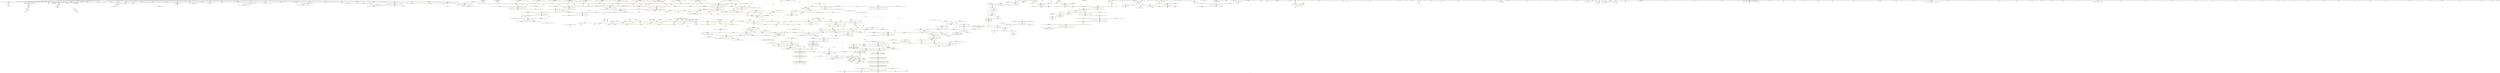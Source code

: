 digraph "SVFG" {
	label="SVFG";

	Node0x55f54ab8dbb0 [shape=record,color=grey,label="{NodeID: 0\nNullPtr}"];
	Node0x55f54ab8dbb0 -> Node0x55f54ae291a0[style=solid];
	Node0x55f54ab8dbb0 -> Node0x55f54ae292a0[style=solid];
	Node0x55f54ab8dbb0 -> Node0x55f54ae29370[style=solid];
	Node0x55f54ab8dbb0 -> Node0x55f54ae29440[style=solid];
	Node0x55f54ab8dbb0 -> Node0x55f54ae29510[style=solid];
	Node0x55f54ab8dbb0 -> Node0x55f54ae295e0[style=solid];
	Node0x55f54ab8dbb0 -> Node0x55f54ae296b0[style=solid];
	Node0x55f54ab8dbb0 -> Node0x55f54ae29780[style=solid];
	Node0x55f54ab8dbb0 -> Node0x55f54ae29850[style=solid];
	Node0x55f54ab8dbb0 -> Node0x55f54ae29920[style=solid];
	Node0x55f54ab8dbb0 -> Node0x55f54ae299f0[style=solid];
	Node0x55f54ab8dbb0 -> Node0x55f54ae29ac0[style=solid];
	Node0x55f54ab8dbb0 -> Node0x55f54ae29b90[style=solid];
	Node0x55f54ab8dbb0 -> Node0x55f54ae29c60[style=solid];
	Node0x55f54ab8dbb0 -> Node0x55f54ae29d30[style=solid];
	Node0x55f54ab8dbb0 -> Node0x55f54ae29e00[style=solid];
	Node0x55f54ab8dbb0 -> Node0x55f54ae29ed0[style=solid];
	Node0x55f54ab8dbb0 -> Node0x55f54ae29fa0[style=solid];
	Node0x55f54ab8dbb0 -> Node0x55f54ae2a070[style=solid];
	Node0x55f54ab8dbb0 -> Node0x55f54ae2a140[style=solid];
	Node0x55f54ab8dbb0 -> Node0x55f54ae2a210[style=solid];
	Node0x55f54ab8dbb0 -> Node0x55f54ae2a2e0[style=solid];
	Node0x55f54ab8dbb0 -> Node0x55f54ae2a3b0[style=solid];
	Node0x55f54ab8dbb0 -> Node0x55f54ae2a480[style=solid];
	Node0x55f54ab8dbb0 -> Node0x55f54ae2a550[style=solid];
	Node0x55f54ab8dbb0 -> Node0x55f54ae2a620[style=solid];
	Node0x55f54ab8dbb0 -> Node0x55f54ae2a6f0[style=solid];
	Node0x55f54ab8dbb0 -> Node0x55f54ae2a7c0[style=solid];
	Node0x55f54ab8dbb0 -> Node0x55f54ae2a890[style=solid];
	Node0x55f54ab8dbb0 -> Node0x55f54ae2a960[style=solid];
	Node0x55f54ab8dbb0 -> Node0x55f54ae2aa30[style=solid];
	Node0x55f54ab8dbb0 -> Node0x55f54ae2ab00[style=solid];
	Node0x55f54ab8dbb0 -> Node0x55f54ae2abd0[style=solid];
	Node0x55f54ab8dbb0 -> Node0x55f54ae248f0[style=solid];
	Node0x55f54ab8dbb0 -> Node0x55f54ae249c0[style=solid];
	Node0x55f54ab8dbb0 -> Node0x55f54ae24a90[style=solid];
	Node0x55f54ab8dbb0 -> Node0x55f54ae24b60[style=solid];
	Node0x55f54ab8dbb0 -> Node0x55f54ae24c30[style=solid];
	Node0x55f54ab8dbb0 -> Node0x55f54ae24d00[style=solid];
	Node0x55f54ab8dbb0 -> Node0x55f54ae24dd0[style=solid];
	Node0x55f54ab8dbb0 -> Node0x55f54ae24ea0[style=solid];
	Node0x55f54ab8dbb0 -> Node0x55f54ae24f70[style=solid];
	Node0x55f54ab8dbb0 -> Node0x55f54ae25040[style=solid];
	Node0x55f54ab8dbb0 -> Node0x55f54ae25110[style=solid];
	Node0x55f54ae805f0 [shape=record,color=yellow,style=double,label="{NodeID: 941\nCSMU(56V_2)\npts\{4080000 \}\nCS[]|{<s0>51}}"];
	Node0x55f54ae805f0:s0 -> Node0x55f54ae38fc0[style=dashed,color=red];
	Node0x55f54ae36f50 [shape=record,color=yellow,style=double,label="{NodeID: 775\n38V_1 = ENCHI(MR_38V_0)\npts\{355 \}\nFun[_ZNSt7__cxx1112basic_stringIcSt11char_traitsIcESaIcEEC2ISt16reverse_iteratorIN9__gnu_cxx17__normal_iteratorIPcS4_EEEvEET_SC_RKS3_]}"];
	Node0x55f54ae36f50 -> Node0x55f54ae36320[style=dashed];
	Node0x55f54ae36f50 -> Node0x55f54ae7c070[style=dashed];
	Node0x55f54ae43b40 [shape=record,color=yellow,style=double,label="{NodeID: 609\nARet(519)\nCS[]}"];
	Node0x55f54ae43b40 -> Node0x55f54ae2ae40[style=solid];
	Node0x55f54ae3b8e0 [shape=record,color=yellow,style=double,label="{NodeID: 443\nAPARM(845)\nCS[]}"];
	Node0x55f54ae311e0 [shape=record,color=red,label="{NodeID: 277\n216\<--170\n\<--n.addr\n_Z11fromDecimaliRKNSt7__cxx1112basic_stringIcSt11char_traitsIcESaIcEEE\n}"];
	Node0x55f54ae311e0 -> Node0x55f54ae4b7b0[style=solid];
	Node0x55f54ae215a0 [shape=record,color=green,label="{NodeID: 111\n574\<--575\n_ZNSt7__cxx1112basic_stringIcSt11char_traitsIcESaIcEE13_M_set_lengthEm\<--_ZNSt7__cxx1112basic_stringIcSt11char_traitsIcESaIcEE13_M_set_lengthEm_field_insensitive\n}"];
	Node0x55f54ae7cf40 [shape=record,color=yellow,style=double,label="{NodeID: 886\nRETMU(54V_3)\npts\{4060000 \}\nFun[_ZNSt7__cxx1112basic_stringIcSt11char_traitsIcESaIcEE12_M_constructISt16reverse_iteratorIN9__gnu_cxx17__normal_iteratorIPcS4_EEEEEvT_SC_]}"];
	Node0x55f54ae66fe0 [shape=record,color=black,label="{NodeID: 720\nMR_75V_5 = PHI(MR_75V_4, MR_75V_3, MR_75V_4, MR_75V_3, )\npts\{4630000 \}\n}"];
	Node0x55f54ae66fe0 -> Node0x55f54ae642e0[style=dashed];
	Node0x55f54ae41310 [shape=record,color=yellow,style=double,label="{NodeID: 554\nAPARM(553)\nCS[]}"];
	Node0x55f54ae2afe0 [shape=record,color=blue,label="{NodeID: 388\n495\<--550\nehselector.slot\<--\n_ZNSt7__cxx1112basic_stringIcSt11char_traitsIcESaIcEE12_M_constructISt16reverse_iteratorIN9__gnu_cxx17__normal_iteratorIPcS4_EEEEEvT_SC_St20forward_iterator_tag\n}"];
	Node0x55f54ae2afe0 -> Node0x55f54ae2b180[style=dashed];
	Node0x55f54ae2afe0 -> Node0x55f54ae633e0[style=dashed];
	Node0x55f54ae26150 [shape=record,color=black,label="{NodeID: 222\n742\<--735\n\<--retval\n_ZNKSt16reverse_iteratorIN9__gnu_cxx17__normal_iteratorIPcNSt7__cxx1112basic_stringIcSt11char_traitsIcESaIcEEEEEE4baseEv\n}"];
	Node0x55f54ae26150 -> Node0x55f54ae301a0[style=solid];
	Node0x55f54ae26150 -> Node0x55f54ae42760[style=solid];
	Node0x55f54ae22660 [shape=record,color=green,label="{NodeID: 56\n262\<--263\nA\<--A_field_insensitive\n_Z9toDecimalRKNSt7__cxx1112basic_stringIcSt11char_traitsIcESaIcEEES6_\n}"];
	Node0x55f54ae22660 -> Node0x55f54ae31e10[style=solid];
	Node0x55f54ae22660 -> Node0x55f54ae31ee0[style=solid];
	Node0x55f54ae22660 -> Node0x55f54ae31fb0[style=solid];
	Node0x55f54ae22660 -> Node0x55f54ae35ca0[style=solid];
	Node0x55f54ae22660 -> Node0x55f54ae35f10[style=solid];
	Node0x55f54ae22660 -> Node0x55f54ae35fe0[style=solid];
	Node0x55f54ae848c0 [shape=record,color=yellow,style=double,label="{NodeID: 997\n54V_3 = CSCHI(MR_54V_2)\npts\{4060000 \}\nCS[]}"];
	Node0x55f54ae848c0 -> Node0x55f54ae7cf40[style=dashed];
	Node0x55f54ae3a560 [shape=record,color=yellow,style=double,label="{NodeID: 831\n145V_1 = ENCHI(MR_145V_0)\npts\{784 \}\nFun[_ZStmiIN9__gnu_cxx17__normal_iteratorIPcNSt7__cxx1112basic_stringIcSt11char_traitsIcESaIcEEEEES9_EDTmicldtfp0_4baseEcldtfp_4baseEERKSt16reverse_iteratorIT_ERKSB_IT0_E]}"];
	Node0x55f54ae3a560 -> Node0x55f54ae2be80[style=dashed];
	Node0x55f54ae48ae0 [shape=record,color=yellow,style=double,label="{NodeID: 665\nFPARM(643)\nFun[_ZNSt7__cxx1112basic_stringIcSt11char_traitsIcESaIcEE13_S_copy_charsISt16reverse_iteratorIN9__gnu_cxx17__normal_iteratorIPcS4_EEEEEvS9_T_SC_]}"];
	Node0x55f54ae48ae0 -> Node0x55f54ae2b3f0[style=solid];
	Node0x55f54ae3e660 [shape=record,color=yellow,style=double,label="{NodeID: 499\nAPARM(277)\nCS[]}"];
	Node0x55f54ae33f60 [shape=record,color=red,label="{NodeID: 333\n831\<--827\n\<--__c2.addr\n_ZNSt11char_traitsIcE6assignERcRKc\n}"];
	Node0x55f54ae33f60 -> Node0x55f54ae34030[style=solid];
	Node0x55f54ae29850 [shape=record,color=black,label="{NodeID: 167\n119\<--3\n\<--dummyVal\nmain\n}"];
	Node0x55f54ae29850 -> Node0x55f54ae34e00[style=solid];
	Node0x55f54ab8dc40 [shape=record,color=green,label="{NodeID: 1\n4\<--1\n.str\<--dummyObj\nGlob }"];
	Node0x55f54ae806d0 [shape=record,color=yellow,style=double,label="{NodeID: 942\nCSMU(22V_1)\npts\{1830000 1850000 \}\nCS[]|{<s0>34|<s1>34}}"];
	Node0x55f54ae806d0:s0 -> Node0x55f54ae37110[style=dashed,color=red];
	Node0x55f54ae806d0:s1 -> Node0x55f54ae371f0[style=dashed,color=red];
	Node0x55f54ae37030 [shape=record,color=yellow,style=double,label="{NodeID: 776\n40V_1 = ENCHI(MR_40V_0)\npts\{357 \}\nFun[_ZNSt7__cxx1112basic_stringIcSt11char_traitsIcESaIcEEC2ISt16reverse_iteratorIN9__gnu_cxx17__normal_iteratorIPcS4_EEEvEET_SC_RKS3_]}"];
	Node0x55f54ae37030 -> Node0x55f54ae363f0[style=dashed];
	Node0x55f54ae37030 -> Node0x55f54ae7c150[style=dashed];
	Node0x55f54ae43bd0 [shape=record,color=yellow,style=double,label="{NodeID: 610\nARet(527)\nCS[]}"];
	Node0x55f54ae43bd0 -> Node0x55f54ae40c90[style=solid];
	Node0x55f54ae3b9b0 [shape=record,color=yellow,style=double,label="{NodeID: 444\nAPARM(846)\nCS[]}"];
	Node0x55f54ae312b0 [shape=record,color=red,label="{NodeID: 278\n190\<--172\n\<--dg.addr\n_Z11fromDecimaliRKNSt7__cxx1112basic_stringIcSt11char_traitsIcESaIcEEE\n}"];
	Node0x55f54ae312b0 -> Node0x55f54ae3d620[style=solid];
	Node0x55f54ae26910 [shape=record,color=green,label="{NodeID: 112\n585\<--586\n__clang_call_terminate\<--__clang_call_terminate_field_insensitive\n}"];
	Node0x55f54ae7d020 [shape=record,color=yellow,style=double,label="{NodeID: 887\nRETMU(56V_3)\npts\{4080000 \}\nFun[_ZNSt7__cxx1112basic_stringIcSt11char_traitsIcESaIcEE12_M_constructISt16reverse_iteratorIN9__gnu_cxx17__normal_iteratorIPcS4_EEEEEvT_SC_]}"];
	Node0x55f54ae674e0 [shape=record,color=black,label="{NodeID: 721\nMR_93V_5 = PHI(MR_93V_4, MR_93V_3, MR_93V_3, MR_93V_1, )\npts\{4980000 \}\n}"];
	Node0x55f54ae674e0 -> Node0x55f54ae651e0[style=dashed];
	Node0x55f54ae413e0 [shape=record,color=yellow,style=double,label="{NodeID: 555\nAPARM(502)\nCS[]}"];
	Node0x55f54ae2b0b0 [shape=record,color=blue,label="{NodeID: 389\n493\<--564\nexn.slot\<--\n_ZNSt7__cxx1112basic_stringIcSt11char_traitsIcESaIcEE12_M_constructISt16reverse_iteratorIN9__gnu_cxx17__normal_iteratorIPcS4_EEEEEvT_SC_St20forward_iterator_tag\n}"];
	Node0x55f54ae2b0b0 -> Node0x55f54ae32d80[style=dashed];
	Node0x55f54ae2b0b0 -> Node0x55f54ae638e0[style=dashed];
	Node0x55f54ae26220 [shape=record,color=black,label="{NodeID: 223\n743\<--741\n\<--current\n_ZNKSt16reverse_iteratorIN9__gnu_cxx17__normal_iteratorIPcNSt7__cxx1112basic_stringIcSt11char_traitsIcESaIcEEEEEE4baseEv\n}"];
	Node0x55f54ae26220 -> Node0x55f54ae30270[style=solid];
	Node0x55f54ae26220 -> Node0x55f54ae42830[style=solid];
	Node0x55f54ae22730 [shape=record,color=green,label="{NodeID: 57\n264\<--265\nb\<--b_field_insensitive\n_Z9toDecimalRKNSt7__cxx1112basic_stringIcSt11char_traitsIcESaIcEEES6_\n}"];
	Node0x55f54ae22730 -> Node0x55f54ae32080[style=solid];
	Node0x55f54ae22730 -> Node0x55f54ae35d70[style=solid];
	Node0x55f54ae84a20 [shape=record,color=yellow,style=double,label="{NodeID: 998\n56V_3 = CSCHI(MR_56V_2)\npts\{4080000 \}\nCS[]}"];
	Node0x55f54ae84a20 -> Node0x55f54ae7d020[style=dashed];
	Node0x55f54ae3a640 [shape=record,color=yellow,style=double,label="{NodeID: 832\n107V_1 = ENCHI(MR_107V_0)\npts\{6160000 \}\nFun[_ZStmiIN9__gnu_cxx17__normal_iteratorIPcNSt7__cxx1112basic_stringIcSt11char_traitsIcESaIcEEEEES9_EDTmicldtfp0_4baseEcldtfp_4baseEERKSt16reverse_iteratorIT_ERKSB_IT0_E]}"];
	Node0x55f54ae3a640 -> Node0x55f54ae7f790[style=dashed];
	Node0x55f54ae3a640 -> Node0x55f54ae83c80[style=dashed];
	Node0x55f54ae48bd0 [shape=record,color=yellow,style=double,label="{NodeID: 666\nFPARM(644)\nFun[_ZNSt7__cxx1112basic_stringIcSt11char_traitsIcESaIcEE13_S_copy_charsISt16reverse_iteratorIN9__gnu_cxx17__normal_iteratorIPcS4_EEEEEvS9_T_SC_]}"];
	Node0x55f54ae48bd0 -> Node0x55f54ae41cd0[style=solid];
	Node0x55f54ae48bd0 -> Node0x55f54ae41e70[style=solid];
	Node0x55f54ae48bd0 -> Node0x55f54ae420e0[style=solid];
	Node0x55f54ae3e730 [shape=record,color=yellow,style=double,label="{NodeID: 500\nAPARM(282)\nCS[]}"];
	Node0x55f54ae34030 [shape=record,color=red,label="{NodeID: 334\n832\<--831\n\<--\n_ZNSt11char_traitsIcE6assignERcRKc\n}"];
	Node0x55f54ae34030 -> Node0x55f54ae2c430[style=solid];
	Node0x55f54ae29920 [shape=record,color=black,label="{NodeID: 168\n121\<--3\n\<--dummyVal\nmain\n}"];
	Node0x55f54ae29920 -> Node0x55f54ae34ed0[style=solid];
	Node0x55f54ae1e1a0 [shape=record,color=green,label="{NodeID: 2\n6\<--1\n.str.1\<--dummyObj\nGlob }"];
	Node0x55f54ae80860 [shape=record,color=yellow,style=double,label="{NodeID: 943\nCSMU(46V_2)\npts\{3530000 \}\nCS[]|{<s0>47}}"];
	Node0x55f54ae80860:s0 -> Node0x55f54ae37c60[style=dashed,color=red];
	Node0x55f54ae37110 [shape=record,color=yellow,style=double,label="{NodeID: 777\n42V_1 = ENCHI(MR_42V_0)\npts\{1830000 \}\nFun[_ZNSt7__cxx1112basic_stringIcSt11char_traitsIcESaIcEEC2ISt16reverse_iteratorIN9__gnu_cxx17__normal_iteratorIPcS4_EEEvEET_SC_RKS3_]}"];
	Node0x55f54ae37110 -> Node0x55f54ae7c230[style=dashed];
	Node0x55f54ae37110 -> Node0x55f54ae80aa0[style=dashed];
	Node0x55f54ae43c60 [shape=record,color=yellow,style=double,label="{NodeID: 611\nARet(538)\nCS[]}"];
	Node0x55f54ae43c60 -> Node0x55f54ae3f500[style=solid];
	Node0x55f54ae3ba80 [shape=record,color=yellow,style=double,label="{NodeID: 445\nAPARM(436)\nCS[]}"];
	Node0x55f54ae31380 [shape=record,color=red,label="{NodeID: 279\n203\<--172\n\<--dg.addr\n_Z11fromDecimaliRKNSt7__cxx1112basic_stringIcSt11char_traitsIcESaIcEEE\n}"];
	Node0x55f54ae31380 -> Node0x55f54ae3d7c0[style=solid];
	Node0x55f54ae269a0 [shape=record,color=green,label="{NodeID: 113\n596\<--597\n__x.addr\<--__x.addr_field_insensitive\n_ZStneIN9__gnu_cxx17__normal_iteratorIPcNSt7__cxx1112basic_stringIcSt11char_traitsIcESaIcEEEEEEbRKSt16reverse_iteratorIT_ESE_\n}"];
	Node0x55f54ae269a0 -> Node0x55f54ae32f20[style=solid];
	Node0x55f54ae269a0 -> Node0x55f54ae2b250[style=solid];
	Node0x55f54ae7d100 [shape=record,color=yellow,style=double,label="{NodeID: 888\nRETMU(133V_2)\npts\{738 \}\nFun[_ZNKSt16reverse_iteratorIN9__gnu_cxx17__normal_iteratorIPcNSt7__cxx1112basic_stringIcSt11char_traitsIcESaIcEEEEEE4baseEv]}"];
	Node0x55f54ae679e0 [shape=record,color=black,label="{NodeID: 722\nMR_95V_4 = PHI(MR_95V_3, MR_95V_1, MR_95V_3, MR_95V_1, )\npts\{5000000 \}\n}"];
	Node0x55f54ae679e0 -> Node0x55f54ae656e0[style=dashed];
	Node0x55f54ae414b0 [shape=record,color=yellow,style=double,label="{NodeID: 556\nAPARM(502)\nCS[]}"];
	Node0x55f54ae2b180 [shape=record,color=blue,label="{NodeID: 390\n495\<--566\nehselector.slot\<--\n_ZNSt7__cxx1112basic_stringIcSt11char_traitsIcESaIcEE12_M_constructISt16reverse_iteratorIN9__gnu_cxx17__normal_iteratorIPcS4_EEEEEvT_SC_St20forward_iterator_tag\n}"];
	Node0x55f54ae2b180 -> Node0x55f54ae32e50[style=dashed];
	Node0x55f54ae2b180 -> Node0x55f54ae633e0[style=dashed];
	Node0x55f54ae262f0 [shape=record,color=black,label="{NodeID: 224\n733\<--746\n_ZNKSt16reverse_iteratorIN9__gnu_cxx17__normal_iteratorIPcNSt7__cxx1112basic_stringIcSt11char_traitsIcESaIcEEEEEE4baseEv_ret\<--\n_ZNKSt16reverse_iteratorIN9__gnu_cxx17__normal_iteratorIPcNSt7__cxx1112basic_stringIcSt11char_traitsIcESaIcEEEEEE4baseEv\n}"];
	Node0x55f54ae262f0 -> Node0x55f54ae4a640[style=solid];
	Node0x55f54ae22800 [shape=record,color=green,label="{NodeID: 58\n289\<--290\n_ZNKSt7__cxx1112basic_stringIcSt11char_traitsIcESaIcEE4findEcm\<--_ZNKSt7__cxx1112basic_stringIcSt11char_traitsIcESaIcEE4findEcm_field_insensitive\n}"];
	Node0x55f54ae84b00 [shape=record,color=yellow,style=double,label="{NodeID: 999\n46V_3 = CSCHI(MR_46V_2)\npts\{3530000 \}\nCS[]}"];
	Node0x55f54ae84b00 -> Node0x55f54ae6af20[style=dashed];
	Node0x55f54ae84b00 -> Node0x55f54ae7c3f0[style=dashed];
	Node0x55f54ae3a720 [shape=record,color=yellow,style=double,label="{NodeID: 833\n109V_1 = ENCHI(MR_109V_0)\npts\{6180000 \}\nFun[_ZStmiIN9__gnu_cxx17__normal_iteratorIPcNSt7__cxx1112basic_stringIcSt11char_traitsIcESaIcEEEEES9_EDTmicldtfp0_4baseEcldtfp_4baseEERKSt16reverse_iteratorIT_ERKSB_IT0_E]}"];
	Node0x55f54ae3a720 -> Node0x55f54ae7f870[style=dashed];
	Node0x55f54ae3a720 -> Node0x55f54ae83de0[style=dashed];
	Node0x55f54ae48cc0 [shape=record,color=yellow,style=double,label="{NodeID: 667\nFPARM(645)\nFun[_ZNSt7__cxx1112basic_stringIcSt11char_traitsIcESaIcEE13_S_copy_charsISt16reverse_iteratorIN9__gnu_cxx17__normal_iteratorIPcS4_EEEEEvS9_T_SC_]}"];
	Node0x55f54ae48cc0 -> Node0x55f54ae41da0[style=solid];
	Node0x55f54ae3e800 [shape=record,color=yellow,style=double,label="{NodeID: 501\nAPARM(284)\nCS[]}"];
	Node0x55f54ae34100 [shape=record,color=red,label="{NodeID: 335\n843\<--838\nthis1\<--this.addr\n_ZNKSt16reverse_iteratorIN9__gnu_cxx17__normal_iteratorIPcNSt7__cxx1112basic_stringIcSt11char_traitsIcESaIcEEEEEEdeEv\n}"];
	Node0x55f54ae34100 -> Node0x55f54ae305b0[style=solid];
	Node0x55f54ae299f0 [shape=record,color=black,label="{NodeID: 169\n124\<--3\n\<--dummyVal\nmain\n}"];
	Node0x55f54ae1dcb0 [shape=record,color=green,label="{NodeID: 3\n8\<--1\n.str.2\<--dummyObj\nGlob }"];
	Node0x55f54ae809c0 [shape=record,color=yellow,style=double,label="{NodeID: 944\nCSMU(48V_2)\npts\{3590000 \}\nCS[]|{<s0>47}}"];
	Node0x55f54ae809c0:s0 -> Node0x55f54ae37d40[style=dashed,color=red];
	Node0x55f54ae371f0 [shape=record,color=yellow,style=double,label="{NodeID: 778\n44V_1 = ENCHI(MR_44V_0)\npts\{1850000 \}\nFun[_ZNSt7__cxx1112basic_stringIcSt11char_traitsIcESaIcEEC2ISt16reverse_iteratorIN9__gnu_cxx17__normal_iteratorIPcS4_EEEvEET_SC_RKS3_]}"];
	Node0x55f54ae371f0 -> Node0x55f54ae7c310[style=dashed];
	Node0x55f54ae371f0 -> Node0x55f54ae80ce0[style=dashed];
	Node0x55f54ae43cf0 [shape=record,color=yellow,style=double,label="{NodeID: 612\nARet(554)\nCS[]}"];
	Node0x55f54ae3bb50 [shape=record,color=yellow,style=double,label="{NodeID: 446\nAPARM(437)\nCS[]}"];
	Node0x55f54ae31450 [shape=record,color=red,label="{NodeID: 280\n205\<--174\n\<--b\n_Z11fromDecimaliRKNSt7__cxx1112basic_stringIcSt11char_traitsIcESaIcEEE\n}"];
	Node0x55f54ae31450 -> Node0x55f54ae4b930[style=solid];
	Node0x55f54ae26a70 [shape=record,color=green,label="{NodeID: 114\n598\<--599\n__y.addr\<--__y.addr_field_insensitive\n_ZStneIN9__gnu_cxx17__normal_iteratorIPcNSt7__cxx1112basic_stringIcSt11char_traitsIcESaIcEEEEEEbRKSt16reverse_iteratorIT_ESE_\n}"];
	Node0x55f54ae26a70 -> Node0x55f54ae32ff0[style=solid];
	Node0x55f54ae26a70 -> Node0x55f54ae2b320[style=solid];
	Node0x55f54ae7d210 [shape=record,color=yellow,style=double,label="{NodeID: 889\nRETMU(135V_2)\npts\{7360000 \}\nFun[_ZNKSt16reverse_iteratorIN9__gnu_cxx17__normal_iteratorIPcNSt7__cxx1112basic_stringIcSt11char_traitsIcESaIcEEEEEE4baseEv]}"];
	Node0x55f54ae67ee0 [shape=record,color=black,label="{NodeID: 723\nMR_18V_3 = PHI(MR_18V_4, MR_18V_2, )\npts\{179 \}\n}"];
	Node0x55f54ae67ee0 -> Node0x55f54ae315f0[style=dashed];
	Node0x55f54ae41580 [shape=record,color=yellow,style=double,label="{NodeID: 557\nAPARM(572)\nCS[]}"];
	Node0x55f54ae2b250 [shape=record,color=blue,label="{NodeID: 391\n596\<--594\n__x.addr\<--__x\n_ZStneIN9__gnu_cxx17__normal_iteratorIPcNSt7__cxx1112basic_stringIcSt11char_traitsIcESaIcEEEEEEbRKSt16reverse_iteratorIT_ESE_\n}"];
	Node0x55f54ae2b250 -> Node0x55f54ae32f20[style=dashed];
	Node0x55f54ae2b250 -> Node0x55f54ae7c830[style=dashed];
	Node0x55f54ae263c0 [shape=record,color=black,label="{NodeID: 225\n748\<--754\n_ZNK9__gnu_cxx17__normal_iteratorIPcNSt7__cxx1112basic_stringIcSt11char_traitsIcESaIcEEEE4baseEv_ret\<--_M_current\n_ZNK9__gnu_cxx17__normal_iteratorIPcNSt7__cxx1112basic_stringIcSt11char_traitsIcESaIcEEEE4baseEv\n}"];
	Node0x55f54ae263c0 -> Node0x55f54ae4ad30[style=solid];
	Node0x55f54ae22900 [shape=record,color=green,label="{NodeID: 59\n313\<--314\n__gxx_personality_v0\<--__gxx_personality_v0_field_insensitive\n}"];
	Node0x55f54ae84c60 [shape=record,color=yellow,style=double,label="{NodeID: 1000\n48V_3 = CSCHI(MR_48V_2)\npts\{3590000 \}\nCS[]}"];
	Node0x55f54ae84c60 -> Node0x55f54ae6b3f0[style=dashed];
	Node0x55f54ae84c60 -> Node0x55f54ae7c4d0[style=dashed];
	Node0x55f54ae3a800 [shape=record,color=yellow,style=double,label="{NodeID: 834\n149V_1 = ENCHI(MR_149V_0)\npts\{7860000 \}\nFun[_ZStmiIN9__gnu_cxx17__normal_iteratorIPcNSt7__cxx1112basic_stringIcSt11char_traitsIcESaIcEEEEES9_EDTmicldtfp0_4baseEcldtfp_4baseEERKSt16reverse_iteratorIT_ERKSB_IT0_E]}"];
	Node0x55f54ae3a800 -> Node0x55f54ae2bf50[style=dashed];
	Node0x55f54ae48db0 [shape=record,color=yellow,style=double,label="{NodeID: 668\nFPARM(837)\nFun[_ZNKSt16reverse_iteratorIN9__gnu_cxx17__normal_iteratorIPcNSt7__cxx1112basic_stringIcSt11char_traitsIcESaIcEEEEEEdeEv]}"];
	Node0x55f54ae48db0 -> Node0x55f54ae2c500[style=solid];
	Node0x55f54ae3e8d0 [shape=record,color=yellow,style=double,label="{NodeID: 502\nAPARM(281)\nCS[]}"];
	Node0x55f54ae341d0 [shape=record,color=red,label="{NodeID: 336\n860\<--857\nthis1\<--this.addr\n_ZNSt16reverse_iteratorIN9__gnu_cxx17__normal_iteratorIPcNSt7__cxx1112basic_stringIcSt11char_traitsIcESaIcEEEEEEppEv\n}"];
	Node0x55f54ae341d0 -> Node0x55f54ae2eef0[style=solid];
	Node0x55f54ae341d0 -> Node0x55f54ae30820[style=solid];
	Node0x55f54ae29ac0 [shape=record,color=black,label="{NodeID: 170\n125\<--3\n\<--dummyVal\nmain\n}"];
	Node0x55f54ae29ac0 -> Node0x55f54ae34fa0[style=solid];
	Node0x55f54ae1dff0 [shape=record,color=green,label="{NodeID: 4\n10\<--1\n.str.3\<--dummyObj\nGlob }"];
	Node0x55f54ae80aa0 [shape=record,color=yellow,style=double,label="{NodeID: 945\nCSMU(42V_1)\npts\{1830000 \}\nCS[]|{<s0>45}}"];
	Node0x55f54ae80aa0:s0 -> Node0x55f54ae6ed20[style=dashed,color=red];
	Node0x55f54ae372d0 [shape=record,color=yellow,style=double,label="{NodeID: 779\n46V_1 = ENCHI(MR_46V_0)\npts\{3530000 \}\nFun[_ZNSt7__cxx1112basic_stringIcSt11char_traitsIcESaIcEEC2ISt16reverse_iteratorIN9__gnu_cxx17__normal_iteratorIPcS4_EEEvEET_SC_RKS3_]}"];
	Node0x55f54ae372d0 -> Node0x55f54ae80c00[style=dashed];
	Node0x55f54ae43d80 [shape=record,color=yellow,style=double,label="{NodeID: 613\nARet(628)\nCS[]}"];
	Node0x55f54ae43d80 -> Node0x55f54ae25ee0[style=solid];
	Node0x55f54ae3bc20 [shape=record,color=yellow,style=double,label="{NodeID: 447\nAPARM(840)\nCS[]|{<s0>101}}"];
	Node0x55f54ae3bc20:s0 -> Node0x55f54ae2d560[style=solid,color=red];
	Node0x55f54ae31520 [shape=record,color=red,label="{NodeID: 281\n215\<--174\n\<--b\n_Z11fromDecimaliRKNSt7__cxx1112basic_stringIcSt11char_traitsIcESaIcEEE\n}"];
	Node0x55f54ae31520 -> Node0x55f54ae4b7b0[style=solid];
	Node0x55f54ae26b40 [shape=record,color=green,label="{NodeID: 115\n605\<--606\n_ZSteqIN9__gnu_cxx17__normal_iteratorIPcNSt7__cxx1112basic_stringIcSt11char_traitsIcESaIcEEEEEEbRKSt16reverse_iteratorIT_ESE_\<--_ZSteqIN9__gnu_cxx17__normal_iteratorIPcNSt7__cxx1112basic_stringIcSt11char_traitsIcESaIcEEEEEEbRKSt16reverse_iteratorIT_ESE__field_insensitive\n}"];
	Node0x55f54ae7d2f0 [shape=record,color=yellow,style=double,label="{NodeID: 890\nRETMU(137V_1)\npts\{4610000 4630000 4980000 5000000 6160000 6180000 \}\nFun[_ZNKSt16reverse_iteratorIN9__gnu_cxx17__normal_iteratorIPcNSt7__cxx1112basic_stringIcSt11char_traitsIcESaIcEEEEEE4baseEv]}"];
	Node0x55f54ae683e0 [shape=record,color=black,label="{NodeID: 724\nMR_20V_3 = PHI(MR_20V_4, MR_20V_2, )\npts\{181 \}\n}"];
	Node0x55f54ae683e0 -> Node0x55f54ae316c0[style=dashed];
	Node0x55f54ae41650 [shape=record,color=yellow,style=double,label="{NodeID: 558\nAPARM(583)\nCS[]|{<s0>76}}"];
	Node0x55f54ae41650:s0 -> Node0x55f54ae2d7a0[style=solid,color=red];
	Node0x55f54ae2b320 [shape=record,color=blue,label="{NodeID: 392\n598\<--595\n__y.addr\<--__y\n_ZStneIN9__gnu_cxx17__normal_iteratorIPcNSt7__cxx1112basic_stringIcSt11char_traitsIcESaIcEEEEEEbRKSt16reverse_iteratorIT_ESE_\n}"];
	Node0x55f54ae2b320 -> Node0x55f54ae32ff0[style=dashed];
	Node0x55f54ae2b320 -> Node0x55f54ae7c5b0[style=dashed];
	Node0x55f54ae26490 [shape=record,color=black,label="{NodeID: 226\n761\<--766\n_ZSt10__distanceISt16reverse_iteratorIN9__gnu_cxx17__normal_iteratorIPcNSt7__cxx1112basic_stringIcSt11char_traitsIcESaIcEEEEEEENSt15iterator_traitsIT_E15difference_typeESD_SD_St26random_access_iterator_tag_ret\<--call\n_ZSt10__distanceISt16reverse_iteratorIN9__gnu_cxx17__normal_iteratorIPcNSt7__cxx1112basic_stringIcSt11char_traitsIcESaIcEEEEEEENSt15iterator_traitsIT_E15difference_typeESD_SD_St26random_access_iterator_tag\n}"];
	Node0x55f54ae26490 -> Node0x55f54ae4a1f0[style=solid];
	Node0x55f54ae22a00 [shape=record,color=green,label="{NodeID: 60\n348\<--349\nthis.addr\<--this.addr_field_insensitive\n_ZNSt7__cxx1112basic_stringIcSt11char_traitsIcESaIcEEC2ISt16reverse_iteratorIN9__gnu_cxx17__normal_iteratorIPcS4_EEEvEET_SC_RKS3_\n}"];
	Node0x55f54ae22a00 -> Node0x55f54ae32220[style=solid];
	Node0x55f54ae22a00 -> Node0x55f54ae36180[style=solid];
	Node0x55f54ae84d40 [shape=record,color=yellow,style=double,label="{NodeID: 1001\n46V_2 = CSCHI(MR_46V_1)\npts\{3530000 \}\nCS[]}"];
	Node0x55f54ae84d40 -> Node0x55f54ae6af20[style=dashed];
	Node0x55f54ae84d40 -> Node0x55f54ae80860[style=dashed];
	Node0x55f54ae692e0 [shape=record,color=yellow,style=double,label="{NodeID: 835\n151V_1 = ENCHI(MR_151V_0)\npts\{7880000 \}\nFun[_ZStmiIN9__gnu_cxx17__normal_iteratorIPcNSt7__cxx1112basic_stringIcSt11char_traitsIcESaIcEEEEES9_EDTmicldtfp0_4baseEcldtfp_4baseEERKSt16reverse_iteratorIT_ERKSB_IT0_E]}"];
	Node0x55f54ae692e0 -> Node0x55f54ae2c020[style=dashed];
	Node0x55f54ae48ea0 [shape=record,color=yellow,style=double,label="{NodeID: 669\nFPARM(254)\nFun[_Z9toDecimalRKNSt7__cxx1112basic_stringIcSt11char_traitsIcESaIcEEES6_]}"];
	Node0x55f54ae48ea0 -> Node0x55f54ae35b00[style=solid];
	Node0x55f54ae3e9a0 [shape=record,color=yellow,style=double,label="{NodeID: 503\nAPARM(286)\nCS[]}"];
	Node0x55f54ae342a0 [shape=record,color=red,label="{NodeID: 337\n869\<--866\nthis1\<--this.addr\n_ZN9__gnu_cxx17__normal_iteratorIPcNSt7__cxx1112basic_stringIcSt11char_traitsIcESaIcEEEEmmEv\n}"];
	Node0x55f54ae342a0 -> Node0x55f54ae2efc0[style=solid];
	Node0x55f54ae342a0 -> Node0x55f54ae308f0[style=solid];
	Node0x55f54ae29b90 [shape=record,color=black,label="{NodeID: 171\n127\<--3\n\<--dummyVal\nmain\n}"];
	Node0x55f54ae29b90 -> Node0x55f54ae35070[style=solid];
	Node0x55f54ae1ea10 [shape=record,color=green,label="{NodeID: 5\n46\<--1\n\<--dummyObj\nCan only get source location for instruction, argument, global var or function.}"];
	Node0x55f54ae80c00 [shape=record,color=yellow,style=double,label="{NodeID: 946\nCSMU(46V_1)\npts\{3530000 \}\nCS[]|{<s0>45}}"];
	Node0x55f54ae80c00:s0 -> Node0x55f54ae6efd0[style=dashed,color=red];
	Node0x55f54ae373b0 [shape=record,color=yellow,style=double,label="{NodeID: 780\n48V_1 = ENCHI(MR_48V_0)\npts\{3590000 \}\nFun[_ZNSt7__cxx1112basic_stringIcSt11char_traitsIcESaIcEEC2ISt16reverse_iteratorIN9__gnu_cxx17__normal_iteratorIPcS4_EEEvEET_SC_RKS3_]}"];
	Node0x55f54ae373b0 -> Node0x55f54ae6b3f0[style=dashed];
	Node0x55f54ae373b0 -> Node0x55f54ae80e40[style=dashed];
	Node0x55f54ae43e10 [shape=record,color=yellow,style=double,label="{NodeID: 614\nARet(650)\nCS[]}"];
	Node0x55f54ae3bcf0 [shape=record,color=yellow,style=double,label="{NodeID: 448\nAPARM(848)\nCS[]|{<s0>102}}"];
	Node0x55f54ae3bcf0:s0 -> Node0x55f54aa7ef80[style=solid,color=red];
	Node0x55f54ae315f0 [shape=record,color=red,label="{NodeID: 282\n248\<--178\nexn\<--exn.slot\n_Z11fromDecimaliRKNSt7__cxx1112basic_stringIcSt11char_traitsIcESaIcEEE\n}"];
	Node0x55f54ae26c40 [shape=record,color=green,label="{NodeID: 116\n615\<--616\nagg.tmp\<--agg.tmp_field_insensitive\n_ZSt8distanceISt16reverse_iteratorIN9__gnu_cxx17__normal_iteratorIPcNSt7__cxx1112basic_stringIcSt11char_traitsIcESaIcEEEEEEENSt15iterator_traitsIT_E15difference_typeESD_SD_\n}"];
	Node0x55f54ae26c40 -> Node0x55f54ae41720[style=solid];
	Node0x55f54ae26c40 -> Node0x55f54ae41b30[style=solid];
	Node0x55f54ae7d4c0 [shape=record,color=yellow,style=double,label="{NodeID: 891\nRETMU(167V_2)\npts\{858 \}\nFun[_ZNSt16reverse_iteratorIN9__gnu_cxx17__normal_iteratorIPcNSt7__cxx1112basic_stringIcSt11char_traitsIcESaIcEEEEEEppEv]}"];
	Node0x55f54ae688e0 [shape=record,color=black,label="{NodeID: 725\nMR_8V_11 = PHI(MR_8V_9, MR_8V_12, )\npts\{34 \}\n}"];
	Node0x55f54ae688e0 -> Node0x55f54ae30ea0[style=dashed];
	Node0x55f54ae41720 [shape=record,color=yellow,style=double,label="{NodeID: 559\nAPARM(615)\nCS[]|{<s0>78}}"];
	Node0x55f54ae41720:s0 -> Node0x55f54aa81ae0[style=solid,color=red];
	Node0x55f54ae2b3f0 [shape=record,color=blue,label="{NodeID: 393\n646\<--643\n__p.addr\<--__p\n_ZNSt7__cxx1112basic_stringIcSt11char_traitsIcESaIcEE13_S_copy_charsISt16reverse_iteratorIN9__gnu_cxx17__normal_iteratorIPcS4_EEEEEvS9_T_SC_\n}"];
	Node0x55f54ae2b3f0 -> Node0x55f54ae62fe0[style=dashed];
	Node0x55f54ae26560 [shape=record,color=black,label="{NodeID: 227\n778\<--799\n_ZStmiIN9__gnu_cxx17__normal_iteratorIPcNSt7__cxx1112basic_stringIcSt11char_traitsIcESaIcEEEEES9_EDTmicldtfp0_4baseEcldtfp_4baseEERKSt16reverse_iteratorIT_ERKSB_IT0_E_ret\<--call4\n_ZStmiIN9__gnu_cxx17__normal_iteratorIPcNSt7__cxx1112basic_stringIcSt11char_traitsIcESaIcEEEEES9_EDTmicldtfp0_4baseEcldtfp_4baseEERKSt16reverse_iteratorIT_ERKSB_IT0_E\n}"];
	Node0x55f54ae26560 -> Node0x55f54ae4aeb0[style=solid];
	Node0x55f54ae22ad0 [shape=record,color=green,label="{NodeID: 61\n350\<--351\n__a.addr\<--__a.addr_field_insensitive\n_ZNSt7__cxx1112basic_stringIcSt11char_traitsIcESaIcEEC2ISt16reverse_iteratorIN9__gnu_cxx17__normal_iteratorIPcS4_EEEvEET_SC_RKS3_\n}"];
	Node0x55f54ae22ad0 -> Node0x55f54ae322f0[style=solid];
	Node0x55f54ae22ad0 -> Node0x55f54ae36250[style=solid];
	Node0x55f54ae84ea0 [shape=record,color=yellow,style=double,label="{NodeID: 1002\n48V_2 = CSCHI(MR_48V_1)\npts\{3590000 \}\nCS[]}"];
	Node0x55f54ae84ea0 -> Node0x55f54ae6b3f0[style=dashed];
	Node0x55f54ae84ea0 -> Node0x55f54ae809c0[style=dashed];
	Node0x55f54ae693c0 [shape=record,color=yellow,style=double,label="{NodeID: 836\nRETMU(174V_2)\npts\{878 \}\nFun[_ZNK9__gnu_cxx17__normal_iteratorIPcNSt7__cxx1112basic_stringIcSt11char_traitsIcESaIcEEEEdeEv]}"];
	Node0x55f54ae48f90 [shape=record,color=yellow,style=double,label="{NodeID: 670\nFPARM(255)\nFun[_Z9toDecimalRKNSt7__cxx1112basic_stringIcSt11char_traitsIcESaIcEEES6_]}"];
	Node0x55f54ae48f90 -> Node0x55f54ae35bd0[style=solid];
	Node0x55f54ae3ea70 [shape=record,color=yellow,style=double,label="{NodeID: 504\nAPARM(288)\nCS[]}"];
	Node0x55f54ae34370 [shape=record,color=red,label="{NodeID: 338\n871\<--870\n\<--_M_current\n_ZN9__gnu_cxx17__normal_iteratorIPcNSt7__cxx1112basic_stringIcSt11char_traitsIcESaIcEEEEmmEv\n}"];
	Node0x55f54ae34370 -> Node0x55f54ae309c0[style=solid];
	Node0x55f54ae29c60 [shape=record,color=black,label="{NodeID: 172\n130\<--3\n\<--dummyVal\nmain\n}"];
	Node0x55f54ae1eaa0 [shape=record,color=green,label="{NodeID: 6\n52\<--1\n\<--dummyObj\nCan only get source location for instruction, argument, global var or function.}"];
	Node0x55f54ae80ce0 [shape=record,color=yellow,style=double,label="{NodeID: 947\nCSMU(44V_1)\npts\{1850000 \}\nCS[]|{<s0>46}}"];
	Node0x55f54ae80ce0:s0 -> Node0x55f54ae6ed20[style=dashed,color=red];
	Node0x55f54ae37490 [shape=record,color=yellow,style=double,label="{NodeID: 781\n101V_1 = ENCHI(MR_101V_0)\npts\{599 \}\nFun[_ZStneIN9__gnu_cxx17__normal_iteratorIPcNSt7__cxx1112basic_stringIcSt11char_traitsIcESaIcEEEEEEbRKSt16reverse_iteratorIT_ESE_]}"];
	Node0x55f54ae37490 -> Node0x55f54ae2b320[style=dashed];
	Node0x55f54ae43ea0 [shape=record,color=yellow,style=double,label="{NodeID: 615\nARet(653)\nCS[]}"];
	Node0x55f54ae43ea0 -> Node0x55f54ae42010[style=solid];
	Node0x55f54ae3bdc0 [shape=record,color=yellow,style=double,label="{NodeID: 449\nAPARM(861)\nCS[]|{<s0>103}}"];
	Node0x55f54ae3bdc0:s0 -> Node0x55f54ae2d560[style=solid,color=red];
	Node0x55f54ae316c0 [shape=record,color=red,label="{NodeID: 283\n249\<--180\nsel\<--ehselector.slot\n_Z11fromDecimaliRKNSt7__cxx1112basic_stringIcSt11char_traitsIcESaIcEEE\n}"];
	Node0x55f54ae26d10 [shape=record,color=green,label="{NodeID: 117\n617\<--618\nagg.tmp1\<--agg.tmp1_field_insensitive\n_ZSt8distanceISt16reverse_iteratorIN9__gnu_cxx17__normal_iteratorIPcNSt7__cxx1112basic_stringIcSt11char_traitsIcESaIcEEEEEEENSt15iterator_traitsIT_E15difference_typeESD_SD_\n}"];
	Node0x55f54ae26d10 -> Node0x55f54ae418c0[style=solid];
	Node0x55f54ae26d10 -> Node0x55f54ae41c00[style=solid];
	Node0x55f54ae7d5d0 [shape=record,color=yellow,style=double,label="{NodeID: 892\nRETMU(93V_2)\npts\{4980000 \}\nFun[_ZNSt16reverse_iteratorIN9__gnu_cxx17__normal_iteratorIPcNSt7__cxx1112basic_stringIcSt11char_traitsIcESaIcEEEEEEppEv]|{<s0>85}}"];
	Node0x55f54ae7d5d0:s0 -> Node0x55f54ae86a20[style=dashed,color=blue];
	Node0x55f54ae68de0 [shape=record,color=black,label="{NodeID: 726\nMR_10V_11 = PHI(MR_10V_9, MR_10V_12, )\npts\{36 \}\n}"];
	Node0x55f54ae68de0 -> Node0x55f54ae30f70[style=dashed];
	Node0x55f54ae417f0 [shape=record,color=yellow,style=double,label="{NodeID: 560\nAPARM(613)\nCS[]|{<s0>78}}"];
	Node0x55f54ae417f0:s0 -> Node0x55f54ae2d170[style=solid,color=red];
	Node0x55f54ae2b4c0 [shape=record,color=blue,label="{NodeID: 394\n646\<--664\n__p.addr\<--incdec.ptr\n_ZNSt7__cxx1112basic_stringIcSt11char_traitsIcESaIcEE13_S_copy_charsISt16reverse_iteratorIN9__gnu_cxx17__normal_iteratorIPcS4_EEEEEvS9_T_SC_\n}"];
	Node0x55f54ae2b4c0 -> Node0x55f54ae62fe0[style=dashed];
	Node0x55f54ae26630 [shape=record,color=black,label="{NodeID: 228\n818\<--814\nsub.ptr.lhs.cast\<--\n_ZN9__gnu_cxxmiIPcNSt7__cxx1112basic_stringIcSt11char_traitsIcESaIcEEEEENS_17__normal_iteratorIT_T0_E15difference_typeERKSB_SE_\n}"];
	Node0x55f54ae26630 -> Node0x55f54ae4b1b0[style=solid];
	Node0x55f54ae22ba0 [shape=record,color=green,label="{NodeID: 62\n352\<--353\nagg.tmp\<--agg.tmp_field_insensitive\n_ZNSt7__cxx1112basic_stringIcSt11char_traitsIcESaIcEEC2ISt16reverse_iteratorIN9__gnu_cxx17__normal_iteratorIPcS4_EEEvEET_SC_RKS3_\n}"];
	Node0x55f54ae22ba0 -> Node0x55f54ae3ec10[style=solid];
	Node0x55f54ae22ba0 -> Node0x55f54ae3f0f0[style=solid];
	Node0x55f54ae85000 [shape=record,color=yellow,style=double,label="{NodeID: 1003\n93V_4 = CSCHI(MR_93V_3)\npts\{4980000 \}\nCS[]}"];
	Node0x55f54ae85000 -> Node0x55f54ae674e0[style=dashed];
	Node0x55f54ae85000 -> Node0x55f54ae7bcc0[style=dashed];
	Node0x55f54ae69ee0 [shape=record,color=yellow,style=double,label="{NodeID: 837\nRETMU(172V_1)\npts\{4980000 8410000 \}\nFun[_ZNK9__gnu_cxx17__normal_iteratorIPcNSt7__cxx1112basic_stringIcSt11char_traitsIcESaIcEEEEdeEv]}"];
	Node0x55f54ae49080 [shape=record,color=yellow,style=double,label="{NodeID: 671\nFPARM(167)\nFun[_Z11fromDecimaliRKNSt7__cxx1112basic_stringIcSt11char_traitsIcESaIcEEE]}"];
	Node0x55f54ae49080 -> Node0x55f54ae3df10[style=solid];
	Node0x55f54ae3eb40 [shape=record,color=yellow,style=double,label="{NodeID: 505\nAPARM(362)\nCS[]|{<s0>47}}"];
	Node0x55f54ae3eb40:s0 -> Node0x55f54ae2e5b0[style=solid,color=red];
	Node0x55f54ae34440 [shape=record,color=red,label="{NodeID: 339\n880\<--877\nthis1\<--this.addr\n_ZNK9__gnu_cxx17__normal_iteratorIPcNSt7__cxx1112basic_stringIcSt11char_traitsIcESaIcEEEEdeEv\n}"];
	Node0x55f54ae34440 -> Node0x55f54ae30a90[style=solid];
	Node0x55f54ae29d30 [shape=record,color=black,label="{NodeID: 173\n131\<--3\n\<--dummyVal\nmain\n}"];
	Node0x55f54ae29d30 -> Node0x55f54ae35140[style=solid];
	Node0x55f54ae1eb30 [shape=record,color=green,label="{NodeID: 7\n288\<--1\n\<--dummyObj\nCan only get source location for instruction, argument, global var or function.}"];
	Node0x55f54ae80e40 [shape=record,color=yellow,style=double,label="{NodeID: 948\nCSMU(48V_1)\npts\{3590000 \}\nCS[]|{<s0>46}}"];
	Node0x55f54ae80e40:s0 -> Node0x55f54ae6efd0[style=dashed,color=red];
	Node0x55f54ae375a0 [shape=record,color=yellow,style=double,label="{NodeID: 782\n99V_1 = ENCHI(MR_99V_0)\npts\{597 \}\nFun[_ZStneIN9__gnu_cxx17__normal_iteratorIPcNSt7__cxx1112basic_stringIcSt11char_traitsIcESaIcEEEEEEbRKSt16reverse_iteratorIT_ESE_]}"];
	Node0x55f54ae375a0 -> Node0x55f54ae2b250[style=dashed];
	Node0x55f54ae43f30 [shape=record,color=yellow,style=double,label="{NodeID: 616\nARet(660)\nCS[]}"];
	Node0x55f54ae3be90 [shape=record,color=yellow,style=double,label="{NodeID: 450\nAPARM(27)\nCS[]}"];
	Node0x55f54ae31790 [shape=record,color=red,label="{NodeID: 284\n211\<--208\n\<--call2\n_Z11fromDecimaliRKNSt7__cxx1112basic_stringIcSt11char_traitsIcESaIcEEE\n}"];
	Node0x55f54ae31790 -> Node0x55f54ae3da30[style=solid];
	Node0x55f54ae26de0 [shape=record,color=green,label="{NodeID: 118\n619\<--620\nagg.tmp2\<--agg.tmp2_field_insensitive\n_ZSt8distanceISt16reverse_iteratorIN9__gnu_cxx17__normal_iteratorIPcNSt7__cxx1112basic_stringIcSt11char_traitsIcESaIcEEEEEEENSt15iterator_traitsIT_E15difference_typeESD_SD_\n}"];
	Node0x55f54ae7d6b0 [shape=record,color=yellow,style=double,label="{NodeID: 893\nRETMU(89V_2)\npts\{4900000 \}\nFun[_ZSt8distanceISt16reverse_iteratorIN9__gnu_cxx17__normal_iteratorIPcNSt7__cxx1112basic_stringIcSt11char_traitsIcESaIcEEEEEEENSt15iterator_traitsIT_E15difference_typeESD_SD_]|{<s0>63}}"];
	Node0x55f54ae7d6b0:s0 -> Node0x55f54ae85ee0[style=dashed,color=blue];
	Node0x55f54ae62ae0 [shape=record,color=black,label="{NodeID: 727\nMR_93V_2 = PHI(MR_93V_3, MR_93V_1, )\npts\{4980000 \}\n}"];
	Node0x55f54ae62ae0 -> Node0x55f54ae7e4c0[style=dashed];
	Node0x55f54ae62ae0 -> Node0x55f54ae83090[style=dashed];
	Node0x55f54ae62ae0 -> Node0x55f54ae832d0[style=dashed];
	Node0x55f54ae62ae0 -> Node0x55f54ae83430[style=dashed];
	Node0x55f54ae418c0 [shape=record,color=yellow,style=double,label="{NodeID: 561\nAPARM(617)\nCS[]|{<s0>79}}"];
	Node0x55f54ae418c0:s0 -> Node0x55f54aa81ae0[style=solid,color=red];
	Node0x55f54ae2b590 [shape=record,color=blue,label="{NodeID: 395\n690\<--688\n__x.addr\<--__x\n_ZSteqIN9__gnu_cxx17__normal_iteratorIPcNSt7__cxx1112basic_stringIcSt11char_traitsIcESaIcEEEEEEbRKSt16reverse_iteratorIT_ESE_\n}"];
	Node0x55f54ae2b590 -> Node0x55f54ae33260[style=dashed];
	Node0x55f54ae2b590 -> Node0x55f54ae69ff0[style=dashed];
	Node0x55f54ae26700 [shape=record,color=black,label="{NodeID: 229\n819\<--817\nsub.ptr.rhs.cast\<--\n_ZN9__gnu_cxxmiIPcNSt7__cxx1112basic_stringIcSt11char_traitsIcESaIcEEEEENS_17__normal_iteratorIT_T0_E15difference_typeERKSB_SE_\n}"];
	Node0x55f54ae26700 -> Node0x55f54ae4b1b0[style=solid];
	Node0x55f54ae22c70 [shape=record,color=green,label="{NodeID: 63\n354\<--355\nexn.slot\<--exn.slot_field_insensitive\n_ZNSt7__cxx1112basic_stringIcSt11char_traitsIcESaIcEEC2ISt16reverse_iteratorIN9__gnu_cxx17__normal_iteratorIPcS4_EEEvEET_SC_RKS3_\n}"];
	Node0x55f54ae22c70 -> Node0x55f54ae323c0[style=solid];
	Node0x55f54ae22c70 -> Node0x55f54ae36320[style=solid];
	Node0x55f54ae85160 [shape=record,color=yellow,style=double,label="{NodeID: 1004\n54V_2 = CSCHI(MR_54V_1)\npts\{4060000 \}\nCS[]}"];
	Node0x55f54ae85160 -> Node0x55f54ae7e030[style=dashed];
	Node0x55f54ae69ff0 [shape=record,color=yellow,style=double,label="{NodeID: 838\nRETMU(115V_2)\npts\{691 \}\nFun[_ZSteqIN9__gnu_cxx17__normal_iteratorIPcNSt7__cxx1112basic_stringIcSt11char_traitsIcESaIcEEEEEEbRKSt16reverse_iteratorIT_ESE_]}"];
	Node0x55f54ae49170 [shape=record,color=yellow,style=double,label="{NodeID: 672\nFPARM(168)\nFun[_Z11fromDecimaliRKNSt7__cxx1112basic_stringIcSt11char_traitsIcESaIcEEE]}"];
	Node0x55f54ae49170 -> Node0x55f54ae35480[style=solid];
	Node0x55f54ae3ec10 [shape=record,color=yellow,style=double,label="{NodeID: 506\nAPARM(352)\nCS[]|{<s0>47}}"];
	Node0x55f54ae3ec10:s0 -> Node0x55f54ae2e6a0[style=solid,color=red];
	Node0x55f54ae34510 [shape=record,color=red,label="{NodeID: 340\n882\<--881\n\<--_M_current\n_ZNK9__gnu_cxx17__normal_iteratorIPcNSt7__cxx1112basic_stringIcSt11char_traitsIcESaIcEEEEdeEv\n}"];
	Node0x55f54ae34510 -> Node0x55f54ae2f090[style=solid];
	Node0x55f54ae29e00 [shape=record,color=black,label="{NodeID: 174\n133\<--3\n\<--dummyVal\nmain\n}"];
	Node0x55f54ae29e00 -> Node0x55f54ae35210[style=solid];
	Node0x55f54ae1ebc0 [shape=record,color=green,label="{NodeID: 8\n436\<--1\n\<--dummyObj\nCan only get source location for instruction, argument, global var or function.}"];
	Node0x55f54ae80f20 [shape=record,color=yellow,style=double,label="{NodeID: 949\nCSMU(93V_3)\npts\{4980000 \}\nCS[]|{<s0>70}}"];
	Node0x55f54ae80f20:s0 -> Node0x55f54ae39370[style=dashed,color=red];
	Node0x55f54ae37680 [shape=record,color=yellow,style=double,label="{NodeID: 783\n103V_1 = ENCHI(MR_103V_0)\npts\{4610000 4630000 4980000 5000000 \}\nFun[_ZStneIN9__gnu_cxx17__normal_iteratorIPcNSt7__cxx1112basic_stringIcSt11char_traitsIcESaIcEEEEEEbRKSt16reverse_iteratorIT_ESE_]}"];
	Node0x55f54ae37680 -> Node0x55f54ae7c6c0[style=dashed];
	Node0x55f54ae37680 -> Node0x55f54ae81820[style=dashed];
	Node0x55f54ae43fc0 [shape=record,color=yellow,style=double,label="{NodeID: 617\nARet(678)\nCS[]}"];
	Node0x55f54ae3bf60 [shape=record,color=yellow,style=double,label="{NodeID: 451\nAPARM(86)\nCS[]}"];
	Node0x55f54ae31860 [shape=record,color=red,label="{NodeID: 285\n277\<--256\n\<--nb.addr\n_Z9toDecimalRKNSt7__cxx1112basic_stringIcSt11char_traitsIcESaIcEEES6_\n}"];
	Node0x55f54ae31860 -> Node0x55f54ae3e660[style=solid];
	Node0x55f54ae26eb0 [shape=record,color=green,label="{NodeID: 119\n621\<--622\nundef.agg.tmp\<--undef.agg.tmp_field_insensitive\n_ZSt8distanceISt16reverse_iteratorIN9__gnu_cxx17__normal_iteratorIPcNSt7__cxx1112basic_stringIcSt11char_traitsIcESaIcEEEEEEENSt15iterator_traitsIT_E15difference_typeESD_SD_\n}"];
	Node0x55f54ae7d7c0 [shape=record,color=yellow,style=double,label="{NodeID: 894\nRETMU(109V_2)\npts\{6180000 \}\nFun[_ZSt8distanceISt16reverse_iteratorIN9__gnu_cxx17__normal_iteratorIPcNSt7__cxx1112basic_stringIcSt11char_traitsIcESaIcEEEEEEENSt15iterator_traitsIT_E15difference_typeESD_SD_]}"];
	Node0x55f54ae62fe0 [shape=record,color=black,label="{NodeID: 728\nMR_111V_3 = PHI(MR_111V_4, MR_111V_2, )\npts\{647 \}\n}"];
	Node0x55f54ae62fe0 -> Node0x55f54ae330c0[style=dashed];
	Node0x55f54ae62fe0 -> Node0x55f54ae33190[style=dashed];
	Node0x55f54ae62fe0 -> Node0x55f54ae2b4c0[style=dashed];
	Node0x55f54ae62fe0 -> Node0x55f54ae7e3b0[style=dashed];
	Node0x55f54ae41990 [shape=record,color=yellow,style=double,label="{NodeID: 562\nAPARM(614)\nCS[]|{<s0>79}}"];
	Node0x55f54ae41990:s0 -> Node0x55f54ae2d170[style=solid,color=red];
	Node0x55f54ae2b660 [shape=record,color=blue,label="{NodeID: 396\n692\<--689\n__y.addr\<--__y\n_ZSteqIN9__gnu_cxx17__normal_iteratorIPcNSt7__cxx1112basic_stringIcSt11char_traitsIcESaIcEEEEEEbRKSt16reverse_iteratorIT_ESE_\n}"];
	Node0x55f54ae2b660 -> Node0x55f54ae33330[style=dashed];
	Node0x55f54ae2b660 -> Node0x55f54ae6a100[style=dashed];
	Node0x55f54ae267d0 [shape=record,color=black,label="{NodeID: 230\n803\<--820\n_ZN9__gnu_cxxmiIPcNSt7__cxx1112basic_stringIcSt11char_traitsIcESaIcEEEEENS_17__normal_iteratorIT_T0_E15difference_typeERKSB_SE__ret\<--sub.ptr.sub\n_ZN9__gnu_cxxmiIPcNSt7__cxx1112basic_stringIcSt11char_traitsIcESaIcEEEEENS_17__normal_iteratorIT_T0_E15difference_typeERKSB_SE_\n}"];
	Node0x55f54ae267d0 -> Node0x55f54ae4a2b0[style=solid];
	Node0x55f54ae22d40 [shape=record,color=green,label="{NodeID: 64\n356\<--357\nehselector.slot\<--ehselector.slot_field_insensitive\n_ZNSt7__cxx1112basic_stringIcSt11char_traitsIcESaIcEEC2ISt16reverse_iteratorIN9__gnu_cxx17__normal_iteratorIPcS4_EEEvEET_SC_RKS3_\n}"];
	Node0x55f54ae22d40 -> Node0x55f54ae32490[style=solid];
	Node0x55f54ae22d40 -> Node0x55f54ae363f0[style=solid];
	Node0x55f54ae852c0 [shape=record,color=yellow,style=double,label="{NodeID: 1005\n73V_2 = CSCHI(MR_73V_1)\npts\{4610000 \}\nCS[]}"];
	Node0x55f54ae852c0 -> Node0x55f54ae815e0[style=dashed];
	Node0x55f54ae6a100 [shape=record,color=yellow,style=double,label="{NodeID: 839\nRETMU(117V_2)\npts\{693 \}\nFun[_ZSteqIN9__gnu_cxx17__normal_iteratorIPcNSt7__cxx1112basic_stringIcSt11char_traitsIcESaIcEEEEEEbRKSt16reverse_iteratorIT_ESE_]}"];
	Node0x55f54ae49260 [shape=record,color=yellow,style=double,label="{NodeID: 673\nFPARM(169)\nFun[_Z11fromDecimaliRKNSt7__cxx1112basic_stringIcSt11char_traitsIcESaIcEEE]}"];
	Node0x55f54ae49260 -> Node0x55f54ae35550[style=solid];
	Node0x55f54ae3ece0 [shape=record,color=yellow,style=double,label="{NodeID: 507\nAPARM(358)\nCS[]|{<s0>47}}"];
	Node0x55f54ae3ece0:s0 -> Node0x55f54ae2e790[style=solid,color=red];
	Node0x55f54ae345e0 [shape=record,color=red,label="{NodeID: 341\n888\<--887\ndummyVal\<--offset_0\n_ZNSt16reverse_iteratorIN9__gnu_cxx17__normal_iteratorIPcNSt7__cxx1112basic_stringIcSt11char_traitsIcESaIcEEEEEEC2ERKSA_\n}"];
	Node0x55f54ae345e0 -> Node0x55f54ae36730[style=solid];
	Node0x55f54ae29ed0 [shape=record,color=black,label="{NodeID: 175\n136\<--3\n\<--dummyVal\nmain\n}"];
	Node0x55f54ae1ec50 [shape=record,color=green,label="{NodeID: 9\n437\<--1\n\<--dummyObj\nCan only get source location for instruction, argument, global var or function.}"];
	Node0x55f54ae81080 [shape=record,color=yellow,style=double,label="{NodeID: 950\nCSMU(95V_3)\npts\{5000000 \}\nCS[]|{<s0>70}}"];
	Node0x55f54ae81080:s0 -> Node0x55f54ae39450[style=dashed,color=red];
	Node0x55f54ae377f0 [shape=record,color=yellow,style=double,label="{NodeID: 784\n127V_1 = ENCHI(MR_127V_0)\npts\{718 \}\nFun[_ZN9__gnu_cxxeqIPcNSt7__cxx1112basic_stringIcSt11char_traitsIcESaIcEEEEEbRKNS_17__normal_iteratorIT_T0_EESD_]}"];
	Node0x55f54ae377f0 -> Node0x55f54ae2b8d0[style=dashed];
	Node0x55f54ae44050 [shape=record,color=yellow,style=double,label="{NodeID: 618\nARet(701)\nCS[]}"];
	Node0x55f54ae44050 -> Node0x55f54ae2b730[style=solid];
	Node0x55f54ae3c030 [shape=record,color=yellow,style=double,label="{NodeID: 452\nAPARM(63)\nCS[]}"];
	Node0x55f54ae31930 [shape=record,color=red,label="{NodeID: 286\n282\<--256\n\<--nb.addr\n_Z9toDecimalRKNSt7__cxx1112basic_stringIcSt11char_traitsIcESaIcEEES6_\n}"];
	Node0x55f54ae31930 -> Node0x55f54ae3e730[style=solid];
	Node0x55f54ae26f80 [shape=record,color=green,label="{NodeID: 120\n626\<--627\n_ZSt19__iterator_categoryISt16reverse_iteratorIN9__gnu_cxx17__normal_iteratorIPcNSt7__cxx1112basic_stringIcSt11char_traitsIcESaIcEEEEEEENSt15iterator_traitsIT_E17iterator_categoryERKSD_\<--_ZSt19__iterator_categoryISt16reverse_iteratorIN9__gnu_cxx17__normal_iteratorIPcNSt7__cxx1112basic_stringIcSt11char_traitsIcESaIcEEEEEEENSt15iterator_traitsIT_E17iterator_categoryERKSD__field_insensitive\n}"];
	Node0x55f54ae7d8a0 [shape=record,color=yellow,style=double,label="{NodeID: 895\nRETMU(91V_2)\npts\{4920000 \}\nFun[_ZSt8distanceISt16reverse_iteratorIN9__gnu_cxx17__normal_iteratorIPcNSt7__cxx1112basic_stringIcSt11char_traitsIcESaIcEEEEEEENSt15iterator_traitsIT_E15difference_typeESD_SD_]|{<s0>63}}"];
	Node0x55f54ae7d8a0:s0 -> Node0x55f54ae86040[style=dashed,color=blue];
	Node0x55f54ae630d0 [shape=record,color=black,label="{NodeID: 729\nMR_8V_7 = PHI(MR_8V_5, MR_8V_8, )\npts\{34 \}\n}"];
	Node0x55f54ae630d0 -> Node0x55f54ae6b8f0[style=dashed];
	Node0x55f54ae41a60 [shape=record,color=yellow,style=double,label="{NodeID: 563\nAPARM(613)\nCS[]|{<s0>80}}"];
	Node0x55f54ae41a60:s0 -> Node0x55f54ae2d4a0[style=solid,color=red];
	Node0x55f54ae2b730 [shape=record,color=blue,label="{NodeID: 397\n704\<--701\ncoerce.dive\<--call\n_ZSteqIN9__gnu_cxx17__normal_iteratorIPcNSt7__cxx1112basic_stringIcSt11char_traitsIcESaIcEEEEEEbRKSt16reverse_iteratorIT_ESE_\n}"];
	Node0x55f54ae2b730 -> Node0x55f54ae6a1e0[style=dashed];
	Node0x55f54ae2b730 -> Node0x55f54ae838b0[style=dashed];
	Node0x55f54ae2ecc0 [shape=record,color=black,label="{NodeID: 231\n845\<--840\n\<--__tmp\n_ZNKSt16reverse_iteratorIN9__gnu_cxx17__normal_iteratorIPcNSt7__cxx1112basic_stringIcSt11char_traitsIcESaIcEEEEEEdeEv\n}"];
	Node0x55f54ae2ecc0 -> Node0x55f54ae30680[style=solid];
	Node0x55f54ae2ecc0 -> Node0x55f54ae3b8e0[style=solid];
	Node0x55f54ae22e10 [shape=record,color=green,label="{NodeID: 65\n358\<--359\nagg.tmp2\<--agg.tmp2_field_insensitive\n_ZNSt7__cxx1112basic_stringIcSt11char_traitsIcESaIcEEC2ISt16reverse_iteratorIN9__gnu_cxx17__normal_iteratorIPcS4_EEEvEET_SC_RKS3_\n}"];
	Node0x55f54ae22e10 -> Node0x55f54ae3ece0[style=solid];
	Node0x55f54ae22e10 -> Node0x55f54ae3f290[style=solid];
	Node0x55f54ae853a0 [shape=record,color=yellow,style=double,label="{NodeID: 1006\n56V_2 = CSCHI(MR_56V_1)\npts\{4080000 \}\nCS[]}"];
	Node0x55f54ae853a0 -> Node0x55f54ae7e110[style=dashed];
	Node0x55f54ae6a1e0 [shape=record,color=yellow,style=double,label="{NodeID: 840\nRETMU(119V_2)\npts\{6950000 \}\nFun[_ZSteqIN9__gnu_cxx17__normal_iteratorIPcNSt7__cxx1112basic_stringIcSt11char_traitsIcESaIcEEEEEEbRKSt16reverse_iteratorIT_ESE_]}"];
	Node0x55f54ae49350 [shape=record,color=yellow,style=double,label="{NodeID: 674\nFPARM(442)\nFun[_ZNSt7__cxx1112basic_stringIcSt11char_traitsIcESaIcEE12_Alloc_hiderD2Ev]}"];
	Node0x55f54ae49350 -> Node0x55f54ae36800[style=solid];
	Node0x55f54ae3edb0 [shape=record,color=yellow,style=double,label="{NodeID: 508\nAPARM(362)\nCS[]}"];
	Node0x55f54ae346b0 [shape=record,color=red,label="{NodeID: 342\n891\<--890\ndummyVal\<--offset_0\n_ZNKSt16reverse_iteratorIN9__gnu_cxx17__normal_iteratorIPcNSt7__cxx1112basic_stringIcSt11char_traitsIcESaIcEEEEEE4baseEv\n}"];
	Node0x55f54ae346b0 -> Node0x55f54ae2bb40[style=solid];
	Node0x55f54ae29fa0 [shape=record,color=black,label="{NodeID: 176\n137\<--3\n\<--dummyVal\nmain\n}"];
	Node0x55f54ae29fa0 -> Node0x55f54ae352e0[style=solid];
	Node0x55f54ae1ed50 [shape=record,color=green,label="{NodeID: 10\n525\<--1\n\<--dummyObj\nCan only get source location for instruction, argument, global var or function.}"];
	Node0x55f54ae81160 [shape=record,color=yellow,style=double,label="{NodeID: 951\nCSMU(54V_1)\npts\{4060000 \}\nCS[]|{<s0>54}}"];
	Node0x55f54ae81160:s0 -> Node0x55f54ae6efd0[style=dashed,color=red];
	Node0x55f54ae37900 [shape=record,color=yellow,style=double,label="{NodeID: 785\n129V_1 = ENCHI(MR_129V_0)\npts\{720 \}\nFun[_ZN9__gnu_cxxeqIPcNSt7__cxx1112basic_stringIcSt11char_traitsIcESaIcEEEEEbRKNS_17__normal_iteratorIT_T0_EESD_]}"];
	Node0x55f54ae37900 -> Node0x55f54ae2b9a0[style=dashed];
	Node0x55f54ae440e0 [shape=record,color=yellow,style=double,label="{NodeID: 619\nARet(707)\nCS[]}"];
	Node0x55f54ae440e0 -> Node0x55f54ae2b800[style=solid];
	Node0x55f54ae3c100 [shape=record,color=yellow,style=double,label="{NodeID: 453\nAPARM(83)\nCS[]}"];
	Node0x55f54ae31a00 [shape=record,color=red,label="{NodeID: 287\n269\<--258\n\<--dg.addr\n_Z9toDecimalRKNSt7__cxx1112basic_stringIcSt11char_traitsIcESaIcEEES6_\n}"];
	Node0x55f54ae31a00 -> Node0x55f54ae3e590[style=solid];
	Node0x55f54ae27080 [shape=record,color=green,label="{NodeID: 121\n629\<--630\n_ZSt10__distanceISt16reverse_iteratorIN9__gnu_cxx17__normal_iteratorIPcNSt7__cxx1112basic_stringIcSt11char_traitsIcESaIcEEEEEEENSt15iterator_traitsIT_E15difference_typeESD_SD_St26random_access_iterator_tag\<--_ZSt10__distanceISt16reverse_iteratorIN9__gnu_cxx17__normal_iteratorIPcNSt7__cxx1112basic_stringIcSt11char_traitsIcESaIcEEEEEEENSt15iterator_traitsIT_E15difference_typeESD_SD_St26random_access_iterator_tag_field_insensitive\n}"];
	Node0x55f54ae7d980 [shape=record,color=yellow,style=double,label="{NodeID: 896\nRETMU(107V_2)\npts\{6160000 \}\nFun[_ZSt8distanceISt16reverse_iteratorIN9__gnu_cxx17__normal_iteratorIPcNSt7__cxx1112basic_stringIcSt11char_traitsIcESaIcEEEEEEENSt15iterator_traitsIT_E15difference_typeESD_SD_]}"];
	Node0x55f54ae631c0 [shape=record,color=black,label="{NodeID: 730\nMR_10V_7 = PHI(MR_10V_5, MR_10V_8, )\npts\{36 \}\n}"];
	Node0x55f54ae631c0 -> Node0x55f54ae6bdf0[style=dashed];
	Node0x55f54ae41b30 [shape=record,color=yellow,style=double,label="{NodeID: 564\nAPARM(615)\nCS[]|{<s0>81}}"];
	Node0x55f54ae41b30:s0 -> Node0x55f54ae2d860[style=solid,color=red];
	Node0x55f54ae2b800 [shape=record,color=blue,label="{NodeID: 398\n708\<--707\ncoerce.dive3\<--call2\n_ZSteqIN9__gnu_cxx17__normal_iteratorIPcNSt7__cxx1112basic_stringIcSt11char_traitsIcESaIcEEEEEEbRKSt16reverse_iteratorIT_ESE_\n}"];
	Node0x55f54ae2b800 -> Node0x55f54ae7a150[style=dashed];
	Node0x55f54ae2b800 -> Node0x55f54ae83a10[style=dashed];
	Node0x55f54ae2ed50 [shape=record,color=black,label="{NodeID: 232\n846\<--844\n\<--current\n_ZNKSt16reverse_iteratorIN9__gnu_cxx17__normal_iteratorIPcNSt7__cxx1112basic_stringIcSt11char_traitsIcESaIcEEEEEEdeEv\n}"];
	Node0x55f54ae2ed50 -> Node0x55f54ae30750[style=solid];
	Node0x55f54ae2ed50 -> Node0x55f54ae3b9b0[style=solid];
	Node0x55f54ae22ee0 [shape=record,color=green,label="{NodeID: 66\n365\<--366\n_ZNSt7__cxx1112basic_stringIcSt11char_traitsIcESaIcEE13_M_local_dataEv\<--_ZNSt7__cxx1112basic_stringIcSt11char_traitsIcESaIcEE13_M_local_dataEv_field_insensitive\n}"];
	Node0x55f54ae85500 [shape=record,color=yellow,style=double,label="{NodeID: 1007\n75V_2 = CSCHI(MR_75V_1)\npts\{4630000 \}\nCS[]}"];
	Node0x55f54ae85500 -> Node0x55f54ae81740[style=dashed];
	Node0x55f54ae7a150 [shape=record,color=yellow,style=double,label="{NodeID: 841\nRETMU(121V_2)\npts\{6970000 \}\nFun[_ZSteqIN9__gnu_cxx17__normal_iteratorIPcNSt7__cxx1112basic_stringIcSt11char_traitsIcESaIcEEEEEEbRKSt16reverse_iteratorIT_ESE_]}"];
	Node0x55f54ae494d0 [shape=record,color=yellow,style=double,label="{NodeID: 675\nFPARM(749)\nFun[_ZNK9__gnu_cxx17__normal_iteratorIPcNSt7__cxx1112basic_stringIcSt11char_traitsIcESaIcEEEE4baseEv]}"];
	Node0x55f54ae494d0 -> Node0x55f54ae2bc10[style=solid];
	Node0x55f54ae3ee80 [shape=record,color=yellow,style=double,label="{NodeID: 509\nAPARM(363)\nCS[]}"];
	Node0x55f54ae34780 [shape=record,color=red,label="{NodeID: 343\n894\<--893\ndummyVal\<--offset_0\n_ZNKSt16reverse_iteratorIN9__gnu_cxx17__normal_iteratorIPcNSt7__cxx1112basic_stringIcSt11char_traitsIcESaIcEEEEEEdeEv\n}"];
	Node0x55f54ae34780 -> Node0x55f54ae2c5d0[style=solid];
	Node0x55f54ae2a070 [shape=record,color=black,label="{NodeID: 177\n139\<--3\n\<--dummyVal\nmain\n}"];
	Node0x55f54ae2a070 -> Node0x55f54ae353b0[style=solid];
	Node0x55f54ae1ee50 [shape=record,color=green,label="{NodeID: 11\n608\<--1\n\<--dummyObj\nCan only get source location for instruction, argument, global var or function.}"];
	Node0x55f54ae812c0 [shape=record,color=yellow,style=double,label="{NodeID: 952\nCSMU(73V_1)\npts\{4610000 \}\nCS[]|{<s0>54}}"];
	Node0x55f54ae812c0:s0 -> Node0x55f54ae6efd0[style=dashed,color=red];
	Node0x55f54ae379e0 [shape=record,color=yellow,style=double,label="{NodeID: 786\n131V_1 = ENCHI(MR_131V_0)\npts\{6950000 6970000 7860000 7880000 \}\nFun[_ZN9__gnu_cxxeqIPcNSt7__cxx1112basic_stringIcSt11char_traitsIcESaIcEEEEEbRKNS_17__normal_iteratorIT_T0_EESD_]}"];
	Node0x55f54ae379e0 -> Node0x55f54ae335a0[style=dashed];
	Node0x55f54ae379e0 -> Node0x55f54ae33670[style=dashed];
	Node0x55f54ae379e0 -> Node0x55f54ae7cb00[style=dashed];
	Node0x55f54ae44170 [shape=record,color=yellow,style=double,label="{NodeID: 620\nARet(710)\nCS[]}"];
	Node0x55f54ae44170 -> Node0x55f54ae25fb0[style=solid];
	Node0x55f54ae3c1d0 [shape=record,color=yellow,style=double,label="{NodeID: 454\nAPARM(27)\nCS[]}"];
	Node0x55f54ae31ad0 [shape=record,color=red,label="{NodeID: 288\n281\<--258\n\<--dg.addr\n_Z9toDecimalRKNSt7__cxx1112basic_stringIcSt11char_traitsIcESaIcEEES6_\n}"];
	Node0x55f54ae31ad0 -> Node0x55f54ae3e8d0[style=solid];
	Node0x55f54ae27180 [shape=record,color=green,label="{NodeID: 122\n646\<--647\n__p.addr\<--__p.addr_field_insensitive\n_ZNSt7__cxx1112basic_stringIcSt11char_traitsIcESaIcEE13_S_copy_charsISt16reverse_iteratorIN9__gnu_cxx17__normal_iteratorIPcS4_EEEEEvS9_T_SC_\n}"];
	Node0x55f54ae27180 -> Node0x55f54ae330c0[style=solid];
	Node0x55f54ae27180 -> Node0x55f54ae33190[style=solid];
	Node0x55f54ae27180 -> Node0x55f54ae2b3f0[style=solid];
	Node0x55f54ae27180 -> Node0x55f54ae2b4c0[style=solid];
	Node0x55f54ae7da90 [shape=record,color=yellow,style=double,label="{NodeID: 897\nRETMU(2V_2)\npts\{16 \}\nFun[main]}"];
	Node0x55f54ae6af20 [shape=record,color=black,label="{NodeID: 731\nMR_46V_4 = PHI(MR_46V_3, MR_46V_2, MR_46V_2, )\npts\{3530000 \}\n}"];
	Node0x55f54ae41c00 [shape=record,color=yellow,style=double,label="{NodeID: 565\nAPARM(617)\nCS[]|{<s0>81}}"];
	Node0x55f54ae41c00:s0 -> Node0x55f54ae2d920[style=solid,color=red];
	Node0x55f54ae2b8d0 [shape=record,color=blue,label="{NodeID: 399\n717\<--715\n__lhs.addr\<--__lhs\n_ZN9__gnu_cxxeqIPcNSt7__cxx1112basic_stringIcSt11char_traitsIcESaIcEEEEEbRKNS_17__normal_iteratorIT_T0_EESD_\n}"];
	Node0x55f54ae2b8d0 -> Node0x55f54ae33400[style=dashed];
	Node0x55f54ae2b8d0 -> Node0x55f54ae7c910[style=dashed];
	Node0x55f54ae2ee20 [shape=record,color=black,label="{NodeID: 233\n836\<--851\n_ZNKSt16reverse_iteratorIN9__gnu_cxx17__normal_iteratorIPcNSt7__cxx1112basic_stringIcSt11char_traitsIcESaIcEEEEEEdeEv_ret\<--call2\n_ZNKSt16reverse_iteratorIN9__gnu_cxx17__normal_iteratorIPcNSt7__cxx1112basic_stringIcSt11char_traitsIcESaIcEEEEEEdeEv\n}"];
	Node0x55f54ae2ee20 -> Node0x55f54ae4aac0[style=solid];
	Node0x55f54ae22fe0 [shape=record,color=green,label="{NodeID: 67\n369\<--370\n_ZNSt7__cxx1112basic_stringIcSt11char_traitsIcESaIcEE12_Alloc_hiderC1EPcRKS3_\<--_ZNSt7__cxx1112basic_stringIcSt11char_traitsIcESaIcEE12_Alloc_hiderC1EPcRKS3__field_insensitive\n}"];
	Node0x55f54ae855e0 [shape=record,color=yellow,style=double,label="{NodeID: 1008\n73V_3 = CSCHI(MR_73V_2)\npts\{4610000 \}\nCS[]}"];
	Node0x55f54ae855e0 -> Node0x55f54ae7e1f0[style=dashed];
	Node0x55f54ae7a200 [shape=record,color=yellow,style=double,label="{NodeID: 842\nRETMU(123V_1)\npts\{4610000 4980000 \}\nFun[_ZSteqIN9__gnu_cxx17__normal_iteratorIPcNSt7__cxx1112basic_stringIcSt11char_traitsIcESaIcEEEEEEbRKSt16reverse_iteratorIT_ESE_]}"];
	Node0x55f54ae49650 [shape=record,color=yellow,style=double,label="{NodeID: 676\nFPARM(779)\nFun[_ZStmiIN9__gnu_cxx17__normal_iteratorIPcNSt7__cxx1112basic_stringIcSt11char_traitsIcESaIcEEEEES9_EDTmicldtfp0_4baseEcldtfp_4baseEERKSt16reverse_iteratorIT_ERKSB_IT0_E]}"];
	Node0x55f54ae49650 -> Node0x55f54ae2bdb0[style=solid];
	Node0x55f54ae3ef50 [shape=record,color=yellow,style=double,label="{NodeID: 510\nAPARM(364)\nCS[]}"];
	Node0x55f54ae34850 [shape=record,color=blue,label="{NodeID: 344\n15\<--46\nretval\<--\nmain\n}"];
	Node0x55f54ae34850 -> Node0x55f54ae7da90[style=dashed];
	Node0x55f54ae2a140 [shape=record,color=black,label="{NodeID: 178\n157\<--3\nlpad.val\<--dummyVal\nmain\n}"];
	Node0x55f54ae1ef50 [shape=record,color=green,label="{NodeID: 12\n12\<--13\nmain\<--main_field_insensitive\n}"];
	Node0x55f54ae813a0 [shape=record,color=yellow,style=double,label="{NodeID: 953\nCSMU(56V_1)\npts\{4080000 \}\nCS[]|{<s0>55}}"];
	Node0x55f54ae813a0:s0 -> Node0x55f54ae6efd0[style=dashed,color=red];
	Node0x55f54ae37b50 [shape=record,color=yellow,style=double,label="{NodeID: 787\n50V_1 = ENCHI(MR_50V_0)\npts\{404 \}\nFun[_ZNSt7__cxx1112basic_stringIcSt11char_traitsIcESaIcEE12_M_constructISt16reverse_iteratorIN9__gnu_cxx17__normal_iteratorIPcS4_EEEEEvT_SC_]}"];
	Node0x55f54ae37b50 -> Node0x55f54ae364c0[style=dashed];
	Node0x55f54ae44200 [shape=record,color=yellow,style=double,label="{NodeID: 621\nARet(724)\nCS[]}"];
	Node0x55f54ae44200 -> Node0x55f54ae335a0[style=solid];
	Node0x55f54ae3c2a0 [shape=record,color=yellow,style=double,label="{NodeID: 455\nAPARM(41)\nCS[]}"];
	Node0x55f54ae31ba0 [shape=record,color=red,label="{NodeID: 289\n275\<--260\n\<--i\n_Z9toDecimalRKNSt7__cxx1112basic_stringIcSt11char_traitsIcESaIcEEES6_\n}"];
	Node0x55f54ae31ba0 -> Node0x55f54ae25520[style=solid];
	Node0x55f54ae27250 [shape=record,color=green,label="{NodeID: 123\n654\<--655\n_ZNKSt16reverse_iteratorIN9__gnu_cxx17__normal_iteratorIPcNSt7__cxx1112basic_stringIcSt11char_traitsIcESaIcEEEEEEdeEv\<--_ZNKSt16reverse_iteratorIN9__gnu_cxx17__normal_iteratorIPcNSt7__cxx1112basic_stringIcSt11char_traitsIcESaIcEEEEEEdeEv_field_insensitive\n}"];
	Node0x55f54ae7dba0 [shape=record,color=yellow,style=double,label="{NodeID: 898\nRETMU(4V_3)\npts\{18 \}\nFun[main]}"];
	Node0x55f54ae6b3f0 [shape=record,color=black,label="{NodeID: 732\nMR_48V_4 = PHI(MR_48V_3, MR_48V_1, MR_48V_2, )\npts\{3590000 \}\n}"];
	Node0x55f54ae41cd0 [shape=record,color=yellow,style=double,label="{NodeID: 566\nAPARM(644)\nCS[]|{<s0>82}}"];
	Node0x55f54ae41cd0:s0 -> Node0x55f54ae2e1c0[style=solid,color=red];
	Node0x55f54ae2b9a0 [shape=record,color=blue,label="{NodeID: 400\n719\<--716\n__rhs.addr\<--__rhs\n_ZN9__gnu_cxxeqIPcNSt7__cxx1112basic_stringIcSt11char_traitsIcESaIcEEEEEbRKNS_17__normal_iteratorIT_T0_EESD_\n}"];
	Node0x55f54ae2b9a0 -> Node0x55f54ae334d0[style=dashed];
	Node0x55f54ae2b9a0 -> Node0x55f54ae7ca20[style=dashed];
	Node0x55f54ae2eef0 [shape=record,color=black,label="{NodeID: 234\n855\<--860\n_ZNSt16reverse_iteratorIN9__gnu_cxx17__normal_iteratorIPcNSt7__cxx1112basic_stringIcSt11char_traitsIcESaIcEEEEEEppEv_ret\<--this1\n_ZNSt16reverse_iteratorIN9__gnu_cxx17__normal_iteratorIPcNSt7__cxx1112basic_stringIcSt11char_traitsIcESaIcEEEEEEppEv\n}"];
	Node0x55f54ae2eef0 -> Node0x55f54ae4a7c0[style=solid];
	Node0x55f54ae230e0 [shape=record,color=green,label="{NodeID: 68\n372\<--373\n_ZNSt16reverse_iteratorIN9__gnu_cxx17__normal_iteratorIPcNSt7__cxx1112basic_stringIcSt11char_traitsIcESaIcEEEEEEC2ERKSA_\<--_ZNSt16reverse_iteratorIN9__gnu_cxx17__normal_iteratorIPcNSt7__cxx1112basic_stringIcSt11char_traitsIcESaIcEEEEEEC2ERKSA__field_insensitive\n}"];
	Node0x55f54ae85740 [shape=record,color=yellow,style=double,label="{NodeID: 1009\n75V_3 = CSCHI(MR_75V_2)\npts\{4630000 \}\nCS[]}"];
	Node0x55f54ae85740 -> Node0x55f54ae7e2d0[style=dashed];
	Node0x55f54ae7a310 [shape=record,color=yellow,style=double,label="{NodeID: 843\nRETMU(125V_1)\npts\{4630000 5000000 \}\nFun[_ZSteqIN9__gnu_cxx17__normal_iteratorIPcNSt7__cxx1112basic_stringIcSt11char_traitsIcESaIcEEEEEEbRKSt16reverse_iteratorIT_ESE_]}"];
	Node0x55f54ae49f20 [shape=record,color=yellow,style=double,label="{NodeID: 677\nFPARM(780)\nFun[_ZStmiIN9__gnu_cxx17__normal_iteratorIPcNSt7__cxx1112basic_stringIcSt11char_traitsIcESaIcEEEEES9_EDTmicldtfp0_4baseEcldtfp_4baseEERKSt16reverse_iteratorIT_ERKSB_IT0_E]}"];
	Node0x55f54ae49f20 -> Node0x55f54ae2be80[style=solid];
	Node0x55f54ae3f020 [shape=record,color=yellow,style=double,label="{NodeID: 511\nAPARM(367)\nCS[]}"];
	Node0x55f54ae34920 [shape=record,color=blue,label="{NodeID: 345\n17\<--52\nt\<--\nmain\n}"];
	Node0x55f54ae34920 -> Node0x55f54ae65be0[style=dashed];
	Node0x55f54ae2a210 [shape=record,color=black,label="{NodeID: 179\n158\<--3\nlpad.val31\<--dummyVal\nmain\n}"];
	Node0x55f54ae1f050 [shape=record,color=green,label="{NodeID: 13\n15\<--16\nretval\<--retval_field_insensitive\nmain\n}"];
	Node0x55f54ae1f050 -> Node0x55f54ae34850[style=solid];
	Node0x55f54ae81500 [shape=record,color=yellow,style=double,label="{NodeID: 954\nCSMU(75V_1)\npts\{4630000 \}\nCS[]|{<s0>55}}"];
	Node0x55f54ae81500:s0 -> Node0x55f54ae6efd0[style=dashed,color=red];
	Node0x55f54ae37c60 [shape=record,color=yellow,style=double,label="{NodeID: 788\n46V_1 = ENCHI(MR_46V_0)\npts\{3530000 \}\nFun[_ZNSt7__cxx1112basic_stringIcSt11char_traitsIcESaIcEE12_M_constructISt16reverse_iteratorIN9__gnu_cxx17__normal_iteratorIPcS4_EEEEEvT_SC_]}"];
	Node0x55f54ae37c60 -> Node0x55f54ae80170[style=dashed];
	Node0x55f54ae44290 [shape=record,color=yellow,style=double,label="{NodeID: 622\nARet(729)\nCS[]}"];
	Node0x55f54ae44290 -> Node0x55f54ae33670[style=solid];
	Node0x55f54ae3c370 [shape=record,color=yellow,style=double,label="{NodeID: 456\nAPARM(43)\nCS[]}"];
	Node0x55f54ae31c70 [shape=record,color=red,label="{NodeID: 290\n283\<--260\n\<--i\n_Z9toDecimalRKNSt7__cxx1112basic_stringIcSt11char_traitsIcESaIcEEES6_\n}"];
	Node0x55f54ae31c70 -> Node0x55f54ae255f0[style=solid];
	Node0x55f54ae27350 [shape=record,color=green,label="{NodeID: 124\n657\<--658\n_ZNSt11char_traitsIcE6assignERcRKc\<--_ZNSt11char_traitsIcE6assignERcRKc_field_insensitive\n}"];
	Node0x55f54ae7dc80 [shape=record,color=yellow,style=double,label="{NodeID: 899\nRETMU(6V_1)\npts\{20 \}\nFun[main]}"];
	Node0x55f54ae6b8f0 [shape=record,color=black,label="{NodeID: 733\nMR_8V_9 = PHI(MR_8V_7, MR_8V_10, )\npts\{34 \}\n}"];
	Node0x55f54ae6b8f0 -> Node0x55f54ae688e0[style=dashed];
	Node0x55f54ae41da0 [shape=record,color=yellow,style=double,label="{NodeID: 567\nAPARM(645)\nCS[]|{<s0>82}}"];
	Node0x55f54ae41da0:s0 -> Node0x55f54ae2e2e0[style=solid,color=red];
	Node0x55f54ae2ba70 [shape=record,color=blue,label="{NodeID: 401\n737\<--734\nthis.addr\<--this\n_ZNKSt16reverse_iteratorIN9__gnu_cxx17__normal_iteratorIPcNSt7__cxx1112basic_stringIcSt11char_traitsIcESaIcEEEEEE4baseEv\n}"];
	Node0x55f54ae2ba70 -> Node0x55f54ae33740[style=dashed];
	Node0x55f54ae2ba70 -> Node0x55f54ae7d100[style=dashed];
	Node0x55f54ae2efc0 [shape=record,color=black,label="{NodeID: 235\n864\<--869\n_ZN9__gnu_cxx17__normal_iteratorIPcNSt7__cxx1112basic_stringIcSt11char_traitsIcESaIcEEEEmmEv_ret\<--this1\n_ZN9__gnu_cxx17__normal_iteratorIPcNSt7__cxx1112basic_stringIcSt11char_traitsIcESaIcEEEEmmEv\n}"];
	Node0x55f54ae2efc0 -> Node0x55f54ae4a0d0[style=solid];
	Node0x55f54ae231e0 [shape=record,color=green,label="{NodeID: 69\n376\<--377\n_ZNSt7__cxx1112basic_stringIcSt11char_traitsIcESaIcEE12_M_constructISt16reverse_iteratorIN9__gnu_cxx17__normal_iteratorIPcS4_EEEEEvT_SC_\<--_ZNSt7__cxx1112basic_stringIcSt11char_traitsIcESaIcEE12_M_constructISt16reverse_iteratorIN9__gnu_cxx17__normal_iteratorIPcS4_EEEEEvT_SC__field_insensitive\n}"];
	Node0x55f54ae85820 [shape=record,color=yellow,style=double,label="{NodeID: 1010\n73V_2 = CSCHI(MR_73V_1)\npts\{4610000 \}\nCS[]}"];
	Node0x55f54ae85820 -> Node0x55f54ae63de0[style=dashed];
	Node0x55f54ae85820 -> Node0x55f54ae81c50[style=dashed];
	Node0x55f54ae85820 -> Node0x55f54ae81e90[style=dashed];
	Node0x55f54ae7a420 [shape=record,color=yellow,style=double,label="{NodeID: 844\nRETMU(58V_2)\npts\{423 \}\nFun[_ZNSt16reverse_iteratorIN9__gnu_cxx17__normal_iteratorIPcNSt7__cxx1112basic_stringIcSt11char_traitsIcESaIcEEEEEEC2ERKSA_]}"];
	Node0x55f54ae49fe0 [shape=record,color=yellow,style=double,label="{NodeID: 678\nFRet(687)\nFun[_ZSteqIN9__gnu_cxx17__normal_iteratorIPcNSt7__cxx1112basic_stringIcSt11char_traitsIcESaIcEEEEEEbRKSt16reverse_iteratorIT_ESE_]|{<s0>77}}"];
	Node0x55f54ae49fe0:s0 -> Node0x55f54ae43990[style=solid,color=blue];
	Node0x55f54ae3f0f0 [shape=record,color=yellow,style=double,label="{NodeID: 512\nAPARM(352)\nCS[]|{<s0>45}}"];
	Node0x55f54ae3f0f0:s0 -> Node0x55f54aa81ae0[style=solid,color=red];
	Node0x55f54ae349f0 [shape=record,color=blue,label="{NodeID: 346\n17\<--103\nt\<--inc\nmain\n}"];
	Node0x55f54ae349f0 -> Node0x55f54ae65be0[style=dashed];
	Node0x55f54ae2a2e0 [shape=record,color=black,label="{NodeID: 180\n220\<--3\n\<--dummyVal\n_Z11fromDecimaliRKNSt7__cxx1112basic_stringIcSt11char_traitsIcESaIcEEE\n}"];
	Node0x55f54ae1f120 [shape=record,color=green,label="{NodeID: 14\n17\<--18\nt\<--t_field_insensitive\nmain\n}"];
	Node0x55f54ae1f120 -> Node0x55f54ae30b60[style=solid];
	Node0x55f54ae1f120 -> Node0x55f54ae30c30[style=solid];
	Node0x55f54ae1f120 -> Node0x55f54ae30d00[style=solid];
	Node0x55f54ae1f120 -> Node0x55f54ae34920[style=solid];
	Node0x55f54ae1f120 -> Node0x55f54ae349f0[style=solid];
	Node0x55f54ae815e0 [shape=record,color=yellow,style=double,label="{NodeID: 955\nCSMU(73V_2)\npts\{4610000 \}\nCS[]|{<s0>56}}"];
	Node0x55f54ae815e0:s0 -> Node0x55f54ae6ff70[style=dashed,color=red];
	Node0x55f54ae37d40 [shape=record,color=yellow,style=double,label="{NodeID: 789\n48V_1 = ENCHI(MR_48V_0)\npts\{3590000 \}\nFun[_ZNSt7__cxx1112basic_stringIcSt11char_traitsIcESaIcEE12_M_constructISt16reverse_iteratorIN9__gnu_cxx17__normal_iteratorIPcS4_EEEEEvT_SC_]}"];
	Node0x55f54ae37d40 -> Node0x55f54ae80250[style=dashed];
	Node0x55f54ae44320 [shape=record,color=yellow,style=double,label="{NodeID: 623\nARet(766)\nCS[]}"];
	Node0x55f54ae44320 -> Node0x55f54ae26490[style=solid];
	Node0x55f54ae3c440 [shape=record,color=yellow,style=double,label="{NodeID: 457\nAPARM(37)\nCS[]}"];
	Node0x55f54ae31d40 [shape=record,color=red,label="{NodeID: 291\n301\<--260\n\<--i\n_Z9toDecimalRKNSt7__cxx1112basic_stringIcSt11char_traitsIcESaIcEEES6_\n}"];
	Node0x55f54ae31d40 -> Node0x55f54ae4b630[style=solid];
	Node0x55f54ae27450 [shape=record,color=green,label="{NodeID: 125\n661\<--662\n_ZNSt16reverse_iteratorIN9__gnu_cxx17__normal_iteratorIPcNSt7__cxx1112basic_stringIcSt11char_traitsIcESaIcEEEEEEppEv\<--_ZNSt16reverse_iteratorIN9__gnu_cxx17__normal_iteratorIPcNSt7__cxx1112basic_stringIcSt11char_traitsIcESaIcEEEEEEppEv_field_insensitive\n}"];
	Node0x55f54ae7dd60 [shape=record,color=yellow,style=double,label="{NodeID: 900\nRETMU(8V_1)\npts\{34 \}\nFun[main]}"];
	Node0x55f54ae6bdf0 [shape=record,color=black,label="{NodeID: 734\nMR_10V_9 = PHI(MR_10V_7, MR_10V_10, )\npts\{36 \}\n}"];
	Node0x55f54ae6bdf0 -> Node0x55f54ae68de0[style=dashed];
	Node0x55f54ae41e70 [shape=record,color=yellow,style=double,label="{NodeID: 568\nAPARM(644)\nCS[]|{<s0>83}}"];
	Node0x55f54ae41e70:s0 -> Node0x55f54ae48db0[style=solid,color=red];
	Node0x55f54ae2bb40 [shape=record,color=blue, style = dotted,label="{NodeID: 402\n889\<--891\noffset_0\<--dummyVal\n_ZNKSt16reverse_iteratorIN9__gnu_cxx17__normal_iteratorIPcNSt7__cxx1112basic_stringIcSt11char_traitsIcESaIcEEEEEE4baseEv\n}"];
	Node0x55f54ae2bb40 -> Node0x55f54ae33810[style=dashed];
	Node0x55f54ae2bb40 -> Node0x55f54ae7d210[style=dashed];
	Node0x55f54ae2f090 [shape=record,color=black,label="{NodeID: 236\n875\<--882\n_ZNK9__gnu_cxx17__normal_iteratorIPcNSt7__cxx1112basic_stringIcSt11char_traitsIcESaIcEEEEdeEv_ret\<--\n_ZNK9__gnu_cxx17__normal_iteratorIPcNSt7__cxx1112basic_stringIcSt11char_traitsIcESaIcEEEEdeEv\n}"];
	Node0x55f54ae2f090 -> Node0x55f54ae4af70[style=solid];
	Node0x55f54ae232e0 [shape=record,color=green,label="{NodeID: 70\n385\<--386\n_ZNSt7__cxx1112basic_stringIcSt11char_traitsIcESaIcEE12_Alloc_hiderD2Ev\<--_ZNSt7__cxx1112basic_stringIcSt11char_traitsIcESaIcEE12_Alloc_hiderD2Ev_field_insensitive\n}"];
	Node0x55f54ae85980 [shape=record,color=yellow,style=double,label="{NodeID: 1011\n87V_2 = CSCHI(MR_87V_1)\npts\{4860000 \}\nCS[]}"];
	Node0x55f54ae85980 -> Node0x55f54ae7ba20[style=dashed];
	Node0x55f54ae7a530 [shape=record,color=yellow,style=double,label="{NodeID: 845\nRETMU(60V_2)\npts\{425 \}\nFun[_ZNSt16reverse_iteratorIN9__gnu_cxx17__normal_iteratorIPcNSt7__cxx1112basic_stringIcSt11char_traitsIcESaIcEEEEEEC2ERKSA_]}"];
	Node0x55f54ae4a0d0 [shape=record,color=yellow,style=double,label="{NodeID: 679\nFRet(864)\nFun[_ZN9__gnu_cxx17__normal_iteratorIPcNSt7__cxx1112basic_stringIcSt11char_traitsIcESaIcEEEEmmEv]|{<s0>101|<s1>103}}"];
	Node0x55f54ae4a0d0:s0 -> Node0x55f54ae432d0[style=solid,color=blue];
	Node0x55f54ae4a0d0:s1 -> Node0x55f54ae433f0[style=solid,color=blue];
	Node0x55f54ae3f1c0 [shape=record,color=yellow,style=double,label="{NodeID: 513\nAPARM(345)\nCS[]|{<s0>45}}"];
	Node0x55f54ae3f1c0:s0 -> Node0x55f54ae2d170[style=solid,color=red];
	Node0x55f54ae34ac0 [shape=record,color=blue,label="{NodeID: 347\n33\<--107\nexn.slot\<--\nmain\n}"];
	Node0x55f54ae34ac0 -> Node0x55f54ae688e0[style=dashed];
	Node0x55f54ae2a3b0 [shape=record,color=black,label="{NodeID: 181\n221\<--3\n\<--dummyVal\n_Z11fromDecimaliRKNSt7__cxx1112basic_stringIcSt11char_traitsIcESaIcEEE\n}"];
	Node0x55f54ae2a3b0 -> Node0x55f54ae357c0[style=solid];
	Node0x55f54ae1f1f0 [shape=record,color=green,label="{NodeID: 15\n19\<--20\nT\<--T_field_insensitive\nmain\n}"];
	Node0x55f54ae1f1f0 -> Node0x55f54ae30dd0[style=solid];
	Node0x55f54ae1f1f0 -> Node0x55f54ae3b810[style=solid];
	Node0x55f54ae81740 [shape=record,color=yellow,style=double,label="{NodeID: 956\nCSMU(75V_2)\npts\{4630000 \}\nCS[]|{<s0>56}}"];
	Node0x55f54ae81740:s0 -> Node0x55f54ae70050[style=dashed,color=red];
	Node0x55f54ae37e20 [shape=record,color=yellow,style=double,label="{NodeID: 790\n54V_1 = ENCHI(MR_54V_0)\npts\{4060000 \}\nFun[_ZNSt7__cxx1112basic_stringIcSt11char_traitsIcESaIcEE12_M_constructISt16reverse_iteratorIN9__gnu_cxx17__normal_iteratorIPcS4_EEEEEvT_SC_]}"];
	Node0x55f54ae37e20 -> Node0x55f54ae80010[style=dashed];
	Node0x55f54ae443b0 [shape=record,color=yellow,style=double,label="{NodeID: 624\nARet(792)\nCS[]}"];
	Node0x55f54ae443b0 -> Node0x55f54ae2bf50[style=solid];
	Node0x55f54ae3c510 [shape=record,color=yellow,style=double,label="{NodeID: 458\nAPARM(39)\nCS[]}"];
	Node0x55f54ae31e10 [shape=record,color=red,label="{NodeID: 292\n292\<--262\n\<--A\n_Z9toDecimalRKNSt7__cxx1112basic_stringIcSt11char_traitsIcESaIcEEES6_\n}"];
	Node0x55f54ae31e10 -> Node0x55f54ae4b4b0[style=solid];
	Node0x55f54ae27550 [shape=record,color=green,label="{NodeID: 126\n680\<--681\n_ZSt9terminatev\<--_ZSt9terminatev_field_insensitive\n}"];
	Node0x55f54ae7de40 [shape=record,color=yellow,style=double,label="{NodeID: 901\nRETMU(10V_1)\npts\{36 \}\nFun[main]}"];
	Node0x55f54ae6c2f0 [shape=record,color=black,label="{NodeID: 735\nMR_8V_5 = PHI(MR_8V_3, MR_8V_6, )\npts\{34 \}\n}"];
	Node0x55f54ae6c2f0 -> Node0x55f54ae630d0[style=dashed];
	Node0x55f54ae41f40 [shape=record,color=yellow,style=double,label="{NodeID: 569\nAPARM(652)\nCS[]|{<s0>84}}"];
	Node0x55f54ae41f40:s0 -> Node0x55f54ae2d620[style=solid,color=red];
	Node0x55f54ae2bc10 [shape=record,color=blue,label="{NodeID: 403\n750\<--749\nthis.addr\<--this\n_ZNK9__gnu_cxx17__normal_iteratorIPcNSt7__cxx1112basic_stringIcSt11char_traitsIcESaIcEEEE4baseEv\n}"];
	Node0x55f54ae2bc10 -> Node0x55f54ae338e0[style=dashed];
	Node0x55f54ae2bc10 -> Node0x55f54ae7f490[style=dashed];
	Node0x55f54ae2f160 [shape=record,color=purple,label="{NodeID: 237\n47\<--4\n\<--.str\nmain\n}"];
	Node0x55f54ae2f160 -> Node0x55f54ae3b740[style=solid];
	Node0x55f54ae233e0 [shape=record,color=green,label="{NodeID: 71\n403\<--404\nthis.addr\<--this.addr_field_insensitive\n_ZNSt7__cxx1112basic_stringIcSt11char_traitsIcESaIcEE12_M_constructISt16reverse_iteratorIN9__gnu_cxx17__normal_iteratorIPcS4_EEEEEvT_SC_\n}"];
	Node0x55f54ae233e0 -> Node0x55f54ae32560[style=solid];
	Node0x55f54ae233e0 -> Node0x55f54ae364c0[style=solid];
	Node0x55f54ae85a60 [shape=record,color=yellow,style=double,label="{NodeID: 1012\n73V_4 = CSCHI(MR_73V_2)\npts\{4610000 \}\nCS[]}"];
	Node0x55f54ae85a60 -> Node0x55f54ae66ae0[style=dashed];
	Node0x55f54ae85a60 -> Node0x55f54ae82550[style=dashed];
	Node0x55f54ae7a610 [shape=record,color=yellow,style=double,label="{NodeID: 846\nRETMU(22V_1)\npts\{1830000 1850000 \}\nFun[_ZNSt16reverse_iteratorIN9__gnu_cxx17__normal_iteratorIPcNSt7__cxx1112basic_stringIcSt11char_traitsIcESaIcEEEEEEC2ERKSA_]}"];
	Node0x55f54ae4a1f0 [shape=record,color=yellow,style=double,label="{NodeID: 680\nFRet(761)\nFun[_ZSt10__distanceISt16reverse_iteratorIN9__gnu_cxx17__normal_iteratorIPcNSt7__cxx1112basic_stringIcSt11char_traitsIcESaIcEEEEEEENSt15iterator_traitsIT_E15difference_typeESD_SD_St26random_access_iterator_tag]|{<s0>81}}"];
	Node0x55f54ae4a1f0:s0 -> Node0x55f54ae43d80[style=solid,color=blue];
	Node0x55f54ae3f290 [shape=record,color=yellow,style=double,label="{NodeID: 514\nAPARM(358)\nCS[]|{<s0>46}}"];
	Node0x55f54ae3f290:s0 -> Node0x55f54aa81ae0[style=solid,color=red];
	Node0x55f54ae34b90 [shape=record,color=blue,label="{NodeID: 348\n35\<--109\nehselector.slot\<--\nmain\n}"];
	Node0x55f54ae34b90 -> Node0x55f54ae68de0[style=dashed];
	Node0x55f54ae2a480 [shape=record,color=black,label="{NodeID: 182\n223\<--3\n\<--dummyVal\n_Z11fromDecimaliRKNSt7__cxx1112basic_stringIcSt11char_traitsIcESaIcEEE\n}"];
	Node0x55f54ae2a480 -> Node0x55f54ae35890[style=solid];
	Node0x55f54ae1f2c0 [shape=record,color=green,label="{NodeID: 16\n21\<--22\nnb\<--nb_field_insensitive\nmain\n}"];
	Node0x55f54ae1f2c0 -> Node0x55f54ae2f4a0[style=solid];
	Node0x55f54ae1f2c0 -> Node0x55f54ae2f570[style=solid];
	Node0x55f54ae81820 [shape=record,color=yellow,style=double,label="{NodeID: 957\nCSMU(103V_1)\npts\{4610000 4630000 4980000 5000000 \}\nCS[]|{<s0>77|<s1>77}}"];
	Node0x55f54ae81820:s0 -> Node0x55f54ae6e910[style=dashed,color=red];
	Node0x55f54ae81820:s1 -> Node0x55f54ae6ea20[style=dashed,color=red];
	Node0x55f54ae37f00 [shape=record,color=yellow,style=double,label="{NodeID: 791\n56V_1 = ENCHI(MR_56V_0)\npts\{4080000 \}\nFun[_ZNSt7__cxx1112basic_stringIcSt11char_traitsIcESaIcEE12_M_constructISt16reverse_iteratorIN9__gnu_cxx17__normal_iteratorIPcS4_EEEEEvT_SC_]}"];
	Node0x55f54ae37f00 -> Node0x55f54ae803b0[style=dashed];
	Node0x55f54ae44440 [shape=record,color=yellow,style=double,label="{NodeID: 625\nARet(796)\nCS[]}"];
	Node0x55f54ae44440 -> Node0x55f54ae2c020[style=solid];
	Node0x55f54ae3c5e0 [shape=record,color=yellow,style=double,label="{NodeID: 459\nAPARM(29)\nCS[]}"];
	Node0x55f54ae31ee0 [shape=record,color=red,label="{NodeID: 293\n295\<--262\n\<--A\n_Z9toDecimalRKNSt7__cxx1112basic_stringIcSt11char_traitsIcESaIcEEES6_\n}"];
	Node0x55f54ae31ee0 -> Node0x55f54ae256c0[style=solid];
	Node0x55f54ae27650 [shape=record,color=green,label="{NodeID: 127\n690\<--691\n__x.addr\<--__x.addr_field_insensitive\n_ZSteqIN9__gnu_cxx17__normal_iteratorIPcNSt7__cxx1112basic_stringIcSt11char_traitsIcESaIcEEEEEEbRKSt16reverse_iteratorIT_ESE_\n}"];
	Node0x55f54ae27650 -> Node0x55f54ae33260[style=solid];
	Node0x55f54ae27650 -> Node0x55f54ae2b590[style=solid];
	Node0x55f54ae7df20 [shape=record,color=yellow,style=double,label="{NodeID: 902\nRETMU(69V_2)\npts\{459 \}\nFun[_ZNSt7__cxx1112basic_stringIcSt11char_traitsIcESaIcEE16_M_construct_auxISt16reverse_iteratorIN9__gnu_cxx17__normal_iteratorIPcS4_EEEEEvT_SC_St12__false_type]}"];
	Node0x55f54ae6c7f0 [shape=record,color=black,label="{NodeID: 736\nMR_10V_5 = PHI(MR_10V_3, MR_10V_6, )\npts\{36 \}\n}"];
	Node0x55f54ae6c7f0 -> Node0x55f54ae631c0[style=dashed];
	Node0x55f54ae42010 [shape=record,color=yellow,style=double,label="{NodeID: 570\nAPARM(653)\nCS[]|{<s0>84}}"];
	Node0x55f54ae42010:s0 -> Node0x55f54ae2d6e0[style=solid,color=red];
	Node0x55f54ae2bce0 [shape=record,color=blue,label="{NodeID: 404\n774\<--771\n.addr\<--\n_ZSt19__iterator_categoryISt16reverse_iteratorIN9__gnu_cxx17__normal_iteratorIPcNSt7__cxx1112basic_stringIcSt11char_traitsIcESaIcEEEEEEENSt15iterator_traitsIT_E17iterator_categoryERKSD_\n}"];
	Node0x55f54ae2bce0 -> Node0x55f54ae7aaf0[style=dashed];
	Node0x55f54ae2f230 [shape=record,color=purple,label="{NodeID: 238\n61\<--6\n\<--.str.1\nmain\n}"];
	Node0x55f54ae2f230 -> Node0x55f54ae3a8e0[style=solid];
	Node0x55f54ae234b0 [shape=record,color=green,label="{NodeID: 72\n405\<--406\nagg.tmp\<--agg.tmp_field_insensitive\n_ZNSt7__cxx1112basic_stringIcSt11char_traitsIcESaIcEE12_M_constructISt16reverse_iteratorIN9__gnu_cxx17__normal_iteratorIPcS4_EEEEEvT_SC_\n}"];
	Node0x55f54ae234b0 -> Node0x55f54ae3cd30[style=solid];
	Node0x55f54ae234b0 -> Node0x55f54ae3d140[style=solid];
	Node0x55f54ae85bc0 [shape=record,color=yellow,style=double,label="{NodeID: 1013\n89V_3 = CSCHI(MR_89V_1)\npts\{4900000 \}\nCS[]}"];
	Node0x55f54ae85bc0 -> Node0x55f54ae82310[style=dashed];
	Node0x55f54ae7a720 [shape=record,color=yellow,style=double,label="{NodeID: 847\nRETMU(63V_2)\npts\{4860000 4980000 5000000 6160000 6180000 \}\nFun[_ZNSt16reverse_iteratorIN9__gnu_cxx17__normal_iteratorIPcNSt7__cxx1112basic_stringIcSt11char_traitsIcESaIcEEEEEEC2ERKSA_]|{<s0>57|<s1>68|<s2>69|<s3>78|<s4>79}}"];
	Node0x55f54ae7a720:s0 -> Node0x55f54ae85980[style=dashed,color=blue];
	Node0x55f54ae7a720:s1 -> Node0x55f54ae86280[style=dashed,color=blue];
	Node0x55f54ae7a720:s2 -> Node0x55f54ae864c0[style=dashed,color=blue];
	Node0x55f54ae7a720:s3 -> Node0x55f54ae86700[style=dashed,color=blue];
	Node0x55f54ae7a720:s4 -> Node0x55f54ae867e0[style=dashed,color=blue];
	Node0x55f54ae4a2b0 [shape=record,color=yellow,style=double,label="{NodeID: 681\nFRet(803)\nFun[_ZN9__gnu_cxxmiIPcNSt7__cxx1112basic_stringIcSt11char_traitsIcESaIcEEEEENS_17__normal_iteratorIT_T0_E15difference_typeERKSB_SE_]|{<s0>97}}"];
	Node0x55f54ae4a2b0:s0 -> Node0x55f54ae444d0[style=solid,color=blue];
	Node0x55f54ae3f360 [shape=record,color=yellow,style=double,label="{NodeID: 515\nAPARM(346)\nCS[]|{<s0>46}}"];
	Node0x55f54ae3f360:s0 -> Node0x55f54ae2d170[style=solid,color=red];
	Node0x55f54ae34c60 [shape=record,color=blue,label="{NodeID: 349\n33\<--113\nexn.slot\<--\nmain\n}"];
	Node0x55f54ae34c60 -> Node0x55f54ae6b8f0[style=dashed];
	Node0x55f54ae2a550 [shape=record,color=black,label="{NodeID: 183\n239\<--3\n\<--dummyVal\n_Z11fromDecimaliRKNSt7__cxx1112basic_stringIcSt11char_traitsIcESaIcEEE\n}"];
	Node0x55f54ae1f390 [shape=record,color=green,label="{NodeID: 17\n23\<--24\ns1\<--s1_field_insensitive\nmain\n}"];
	Node0x55f54ae1f390 -> Node0x55f54ae2f640[style=solid];
	Node0x55f54ae1f390 -> Node0x55f54ae2f710[style=solid];
	Node0x55f54ae81a10 [shape=record,color=yellow,style=double,label="{NodeID: 958\nCSMU(73V_1)\npts\{4610000 \}\nCS[]|{<s0>57}}"];
	Node0x55f54ae81a10:s0 -> Node0x55f54ae6efd0[style=dashed,color=red];
	Node0x55f54ae37fe0 [shape=record,color=yellow,style=double,label="{NodeID: 792\n133V_1 = ENCHI(MR_133V_0)\npts\{738 \}\nFun[_ZNKSt16reverse_iteratorIN9__gnu_cxx17__normal_iteratorIPcNSt7__cxx1112basic_stringIcSt11char_traitsIcESaIcEEEEEE4baseEv]}"];
	Node0x55f54ae37fe0 -> Node0x55f54ae2ba70[style=dashed];
	Node0x55f54ae444d0 [shape=record,color=yellow,style=double,label="{NodeID: 626\nARet(799)\nCS[]}"];
	Node0x55f54ae444d0 -> Node0x55f54ae26560[style=solid];
	Node0x55f54ae3c6b0 [shape=record,color=yellow,style=double,label="{NodeID: 460\nAPARM(31)\nCS[]}"];
	Node0x55f54ae31fb0 [shape=record,color=red,label="{NodeID: 294\n305\<--262\n\<--A\n_Z9toDecimalRKNSt7__cxx1112basic_stringIcSt11char_traitsIcESaIcEEES6_\n}"];
	Node0x55f54ae31fb0 -> Node0x55f54ae25860[style=solid];
	Node0x55f54ae27720 [shape=record,color=green,label="{NodeID: 128\n692\<--693\n__y.addr\<--__y.addr_field_insensitive\n_ZSteqIN9__gnu_cxx17__normal_iteratorIPcNSt7__cxx1112basic_stringIcSt11char_traitsIcESaIcEEEEEEbRKSt16reverse_iteratorIT_ESE_\n}"];
	Node0x55f54ae27720 -> Node0x55f54ae33330[style=solid];
	Node0x55f54ae27720 -> Node0x55f54ae2b660[style=solid];
	Node0x55f54ae7e030 [shape=record,color=yellow,style=double,label="{NodeID: 903\nRETMU(54V_2)\npts\{4060000 \}\nFun[_ZNSt7__cxx1112basic_stringIcSt11char_traitsIcESaIcEE16_M_construct_auxISt16reverse_iteratorIN9__gnu_cxx17__normal_iteratorIPcS4_EEEEEvT_SC_St12__false_type]|{<s0>51}}"];
	Node0x55f54ae7e030:s0 -> Node0x55f54ae848c0[style=dashed,color=blue];
	Node0x55f54ae6ccf0 [shape=record,color=black,label="{NodeID: 737\nMR_12V_3 = PHI(MR_12V_4, MR_12V_2, )\npts\{171 \}\n}"];
	Node0x55f54ae6ccf0 -> Node0x55f54ae31040[style=dashed];
	Node0x55f54ae6ccf0 -> Node0x55f54ae31110[style=dashed];
	Node0x55f54ae6ccf0 -> Node0x55f54ae311e0[style=dashed];
	Node0x55f54ae6ccf0 -> Node0x55f54ae356f0[style=dashed];
	Node0x55f54ae6ccf0 -> Node0x55f54ae7ede0[style=dashed];
	Node0x55f54ae420e0 [shape=record,color=yellow,style=double,label="{NodeID: 571\nAPARM(644)\nCS[]|{<s0>85}}"];
	Node0x55f54ae420e0:s0 -> Node0x55f54ae2ea90[style=solid,color=red];
	Node0x55f54ae2bdb0 [shape=record,color=blue,label="{NodeID: 405\n781\<--779\n__x.addr\<--__x\n_ZStmiIN9__gnu_cxx17__normal_iteratorIPcNSt7__cxx1112basic_stringIcSt11char_traitsIcESaIcEEEEES9_EDTmicldtfp0_4baseEcldtfp_4baseEERKSt16reverse_iteratorIT_ERKSB_IT0_E\n}"];
	Node0x55f54ae2bdb0 -> Node0x55f54ae339b0[style=dashed];
	Node0x55f54ae2bdb0 -> Node0x55f54ae7f5a0[style=dashed];
	Node0x55f54ae2f300 [shape=record,color=purple,label="{NodeID: 239\n86\<--8\n\<--.str.2\nmain\n}"];
	Node0x55f54ae2f300 -> Node0x55f54ae3bf60[style=solid];
	Node0x55f54ae23580 [shape=record,color=green,label="{NodeID: 73\n407\<--408\nagg.tmp2\<--agg.tmp2_field_insensitive\n_ZNSt7__cxx1112basic_stringIcSt11char_traitsIcESaIcEE12_M_constructISt16reverse_iteratorIN9__gnu_cxx17__normal_iteratorIPcS4_EEEEEvT_SC_\n}"];
	Node0x55f54ae23580 -> Node0x55f54ae3ced0[style=solid];
	Node0x55f54ae23580 -> Node0x55f54ae3d210[style=solid];
	Node0x55f54ae85ca0 [shape=record,color=yellow,style=double,label="{NodeID: 1014\n75V_3 = CSCHI(MR_75V_1)\npts\{4630000 \}\nCS[]}"];
	Node0x55f54ae85ca0 -> Node0x55f54ae66fe0[style=dashed];
	Node0x55f54ae85ca0 -> Node0x55f54ae82790[style=dashed];
	Node0x55f54ae7a8c0 [shape=record,color=yellow,style=double,label="{NodeID: 848\nRETMU(65V_2)\npts\{3530000 3590000 4060000 4080000 4610000 4630000 4900000 4920000 \}\nFun[_ZNSt16reverse_iteratorIN9__gnu_cxx17__normal_iteratorIPcNSt7__cxx1112basic_stringIcSt11char_traitsIcESaIcEEEEEEC2ERKSA_]|{<s0>45|<s1>46|<s2>49|<s3>49|<s4>50|<s5>50|<s6>54|<s7>54|<s8>55|<s9>55|<s10>57|<s11>61|<s12>61|<s13>62|<s14>62|<s15>68|<s16>69|<s17>78|<s18>79}}"];
	Node0x55f54ae7a8c0:s0 -> Node0x55f54ae84d40[style=dashed,color=blue];
	Node0x55f54ae7a8c0:s1 -> Node0x55f54ae84ea0[style=dashed,color=blue];
	Node0x55f54ae7a8c0:s2 -> Node0x55f54ae84440[style=dashed,color=blue];
	Node0x55f54ae7a8c0:s3 -> Node0x55f54ae845a0[style=dashed,color=blue];
	Node0x55f54ae7a8c0:s4 -> Node0x55f54ae84680[style=dashed,color=blue];
	Node0x55f54ae7a8c0:s5 -> Node0x55f54ae847e0[style=dashed,color=blue];
	Node0x55f54ae7a8c0:s6 -> Node0x55f54ae85160[style=dashed,color=blue];
	Node0x55f54ae7a8c0:s7 -> Node0x55f54ae852c0[style=dashed,color=blue];
	Node0x55f54ae7a8c0:s8 -> Node0x55f54ae853a0[style=dashed,color=blue];
	Node0x55f54ae7a8c0:s9 -> Node0x55f54ae85500[style=dashed,color=blue];
	Node0x55f54ae7a8c0:s10 -> Node0x55f54ae85820[style=dashed,color=blue];
	Node0x55f54ae7a8c0:s11 -> Node0x55f54ae85a60[style=dashed,color=blue];
	Node0x55f54ae7a8c0:s12 -> Node0x55f54ae85bc0[style=dashed,color=blue];
	Node0x55f54ae7a8c0:s13 -> Node0x55f54ae85ca0[style=dashed,color=blue];
	Node0x55f54ae7a8c0:s14 -> Node0x55f54ae85e00[style=dashed,color=blue];
	Node0x55f54ae7a8c0:s15 -> Node0x55f54ae86120[style=dashed,color=blue];
	Node0x55f54ae7a8c0:s16 -> Node0x55f54ae86360[style=dashed,color=blue];
	Node0x55f54ae7a8c0:s17 -> Node0x55f54ae865a0[style=dashed,color=blue];
	Node0x55f54ae7a8c0:s18 -> Node0x55f54ae86940[style=dashed,color=blue];
	Node0x55f54ae4a3d0 [shape=record,color=yellow,style=double,label="{NodeID: 682\nFRet(593)\nFun[_ZStneIN9__gnu_cxx17__normal_iteratorIPcNSt7__cxx1112basic_stringIcSt11char_traitsIcESaIcEEEEEEbRKSt16reverse_iteratorIT_ESE_]|{<s0>59|<s1>82}}"];
	Node0x55f54ae4a3d0:s0 -> Node0x55f54ae43ab0[style=solid,color=blue];
	Node0x55f54ae4a3d0:s1 -> Node0x55f54ae43e10[style=solid,color=blue];
	Node0x55f54ae3f430 [shape=record,color=yellow,style=double,label="{NodeID: 516\nAPARM(363)\nCS[]|{<s0>48}}"];
	Node0x55f54ae3f430:s0 -> Node0x55f54ae49350[style=solid,color=red];
	Node0x55f54ae34d30 [shape=record,color=blue,label="{NodeID: 350\n35\<--115\nehselector.slot\<--\nmain\n}"];
	Node0x55f54ae34d30 -> Node0x55f54ae6bdf0[style=dashed];
	Node0x55f54ae2a620 [shape=record,color=black,label="{NodeID: 184\n240\<--3\n\<--dummyVal\n_Z11fromDecimaliRKNSt7__cxx1112basic_stringIcSt11char_traitsIcESaIcEEE\n}"];
	Node0x55f54ae2a620 -> Node0x55f54ae35960[style=solid];
	Node0x55f54ae1f460 [shape=record,color=green,label="{NodeID: 18\n25\<--26\ns2\<--s2_field_insensitive\nmain\n}"];
	Node0x55f54ae1f460 -> Node0x55f54ae2f7e0[style=solid];
	Node0x55f54ae1f460 -> Node0x55f54ae2f8b0[style=solid];
	Node0x55f54ae81b70 [shape=record,color=yellow,style=double,label="{NodeID: 959\nCSMU(87V_1)\npts\{4860000 \}\nCS[]|{<s0>57}}"];
	Node0x55f54ae81b70:s0 -> Node0x55f54ae6ee30[style=dashed,color=red];
	Node0x55f54ae380f0 [shape=record,color=yellow,style=double,label="{NodeID: 793\n135V_1 = ENCHI(MR_135V_0)\npts\{7360000 \}\nFun[_ZNKSt16reverse_iteratorIN9__gnu_cxx17__normal_iteratorIPcNSt7__cxx1112basic_stringIcSt11char_traitsIcESaIcEEEEEE4baseEv]}"];
	Node0x55f54ae380f0 -> Node0x55f54ae2bb40[style=dashed];
	Node0x55f54ae44560 [shape=record,color=yellow,style=double,label="{NodeID: 627\nARet(813)\nCS[]}"];
	Node0x55f54ae44560 -> Node0x55f54ae33cf0[style=solid];
	Node0x55f54ae3c780 [shape=record,color=yellow,style=double,label="{NodeID: 461\nAPARM(27)\nCS[]}"];
	Node0x55f54ae32080 [shape=record,color=red,label="{NodeID: 295\n291\<--264\n\<--b\n_Z9toDecimalRKNSt7__cxx1112basic_stringIcSt11char_traitsIcESaIcEEES6_\n}"];
	Node0x55f54ae32080 -> Node0x55f54ae4b4b0[style=solid];
	Node0x55f54ae277f0 [shape=record,color=green,label="{NodeID: 129\n694\<--695\nref.tmp\<--ref.tmp_field_insensitive\n_ZSteqIN9__gnu_cxx17__normal_iteratorIPcNSt7__cxx1112basic_stringIcSt11char_traitsIcESaIcEEEEEEbRKSt16reverse_iteratorIT_ESE_\n}"];
	Node0x55f54ae277f0 -> Node0x55f54ae2fe60[style=solid];
	Node0x55f54ae277f0 -> Node0x55f54ae42420[style=solid];
	Node0x55f54ae7e110 [shape=record,color=yellow,style=double,label="{NodeID: 904\nRETMU(56V_2)\npts\{4080000 \}\nFun[_ZNSt7__cxx1112basic_stringIcSt11char_traitsIcESaIcEE16_M_construct_auxISt16reverse_iteratorIN9__gnu_cxx17__normal_iteratorIPcS4_EEEEEvT_SC_St12__false_type]|{<s0>51}}"];
	Node0x55f54ae7e110:s0 -> Node0x55f54ae84a20[style=dashed,color=blue];
	Node0x55f54ae6d1f0 [shape=record,color=black,label="{NodeID: 738\nMR_8V_3 = PHI(MR_8V_2, MR_8V_4, )\npts\{34 \}\n}"];
	Node0x55f54ae6d1f0 -> Node0x55f54ae6c2f0[style=dashed];
	Node0x55f54ae421b0 [shape=record,color=yellow,style=double,label="{NodeID: 572\nAPARM(677)\nCS[]}"];
	Node0x55f54ae2be80 [shape=record,color=blue,label="{NodeID: 406\n783\<--780\n__y.addr\<--__y\n_ZStmiIN9__gnu_cxx17__normal_iteratorIPcNSt7__cxx1112basic_stringIcSt11char_traitsIcESaIcEEEEES9_EDTmicldtfp0_4baseEcldtfp_4baseEERKSt16reverse_iteratorIT_ERKSB_IT0_E\n}"];
	Node0x55f54ae2be80 -> Node0x55f54ae33a80[style=dashed];
	Node0x55f54ae2be80 -> Node0x55f54ae7f6b0[style=dashed];
	Node0x55f54ae2f3d0 [shape=record,color=purple,label="{NodeID: 240\n512\<--10\n\<--.str.3\n_ZNSt7__cxx1112basic_stringIcSt11char_traitsIcESaIcEE12_M_constructISt16reverse_iteratorIN9__gnu_cxx17__normal_iteratorIPcS4_EEEEEvT_SC_St20forward_iterator_tag\n}"];
	Node0x55f54ae2f3d0 -> Node0x55f54ae403a0[style=solid];
	Node0x55f54ae23650 [shape=record,color=green,label="{NodeID: 74\n409\<--410\nagg.tmp3\<--agg.tmp3_field_insensitive\n_ZNSt7__cxx1112basic_stringIcSt11char_traitsIcESaIcEE12_M_constructISt16reverse_iteratorIN9__gnu_cxx17__normal_iteratorIPcS4_EEEEEvT_SC_\n}"];
	Node0x55f54ae85e00 [shape=record,color=yellow,style=double,label="{NodeID: 1015\n91V_3 = CSCHI(MR_91V_1)\npts\{4920000 \}\nCS[]}"];
	Node0x55f54ae85e00 -> Node0x55f54ae82470[style=dashed];
	Node0x55f54ae7aaf0 [shape=record,color=yellow,style=double,label="{NodeID: 849\nRETMU(141V_2)\npts\{775 \}\nFun[_ZSt19__iterator_categoryISt16reverse_iteratorIN9__gnu_cxx17__normal_iteratorIPcNSt7__cxx1112basic_stringIcSt11char_traitsIcESaIcEEEEEEENSt15iterator_traitsIT_E17iterator_categoryERKSD_]}"];
	Node0x55f54ae4a4f0 [shape=record,color=yellow,style=double,label="{NodeID: 683\nFRet(714)\nFun[_ZN9__gnu_cxxeqIPcNSt7__cxx1112basic_stringIcSt11char_traitsIcESaIcEEEEEbRKNS_17__normal_iteratorIT_T0_EESD_]|{<s0>90}}"];
	Node0x55f54ae4a4f0:s0 -> Node0x55f54ae44170[style=solid,color=blue];
	Node0x55f54ae3f500 [shape=record,color=yellow,style=double,label="{NodeID: 517\nAPARM(538)\nCS[]|{<s0>70}}"];
	Node0x55f54ae3f500:s0 -> Node0x55f54ae48ae0[style=solid,color=red];
	Node0x55f54ae34e00 [shape=record,color=blue,label="{NodeID: 351\n33\<--119\nexn.slot\<--\nmain\n}"];
	Node0x55f54ae34e00 -> Node0x55f54ae630d0[style=dashed];
	Node0x55f54ae2a6f0 [shape=record,color=black,label="{NodeID: 185\n242\<--3\n\<--dummyVal\n_Z11fromDecimaliRKNSt7__cxx1112basic_stringIcSt11char_traitsIcESaIcEEE\n}"];
	Node0x55f54ae2a6f0 -> Node0x55f54ae35a30[style=solid];
	Node0x55f54ae1f530 [shape=record,color=green,label="{NodeID: 19\n27\<--28\nref.tmp\<--ref.tmp_field_insensitive\nmain\n}"];
	Node0x55f54ae1f530 -> Node0x55f54ae3b4d0[style=solid];
	Node0x55f54ae1f530 -> Node0x55f54ae3be90[style=solid];
	Node0x55f54ae1f530 -> Node0x55f54ae3c1d0[style=solid];
	Node0x55f54ae1f530 -> Node0x55f54ae3c780[style=solid];
	Node0x55f54ae81c50 [shape=record,color=yellow,style=double,label="{NodeID: 960\nCSMU(73V_2)\npts\{4610000 \}\nCS[]|{<s0>59}}"];
	Node0x55f54ae81c50:s0 -> Node0x55f54ae37680[style=dashed,color=red];
	Node0x55f54ae381d0 [shape=record,color=yellow,style=double,label="{NodeID: 794\n137V_1 = ENCHI(MR_137V_0)\npts\{4610000 4630000 4980000 5000000 6160000 6180000 \}\nFun[_ZNKSt16reverse_iteratorIN9__gnu_cxx17__normal_iteratorIPcNSt7__cxx1112basic_stringIcSt11char_traitsIcESaIcEEEEEE4baseEv]}"];
	Node0x55f54ae381d0 -> Node0x55f54ae346b0[style=dashed];
	Node0x55f54ae381d0 -> Node0x55f54ae7d2f0[style=dashed];
	Node0x55f54ae445f0 [shape=record,color=yellow,style=double,label="{NodeID: 628\nARet(816)\nCS[]}"];
	Node0x55f54ae445f0 -> Node0x55f54ae33dc0[style=solid];
	Node0x55f54ae3c850 [shape=record,color=yellow,style=double,label="{NodeID: 462\nAPARM(41)\nCS[]}"];
	Node0x55f54ae32150 [shape=record,color=red,label="{NodeID: 296\n286\<--285\n\<--call4\n_Z9toDecimalRKNSt7__cxx1112basic_stringIcSt11char_traitsIcESaIcEEES6_\n}"];
	Node0x55f54ae32150 -> Node0x55f54ae3e9a0[style=solid];
	Node0x55f54ae278c0 [shape=record,color=green,label="{NodeID: 130\n696\<--697\nref.tmp1\<--ref.tmp1_field_insensitive\n_ZSteqIN9__gnu_cxx17__normal_iteratorIPcNSt7__cxx1112basic_stringIcSt11char_traitsIcESaIcEEEEEEbRKSt16reverse_iteratorIT_ESE_\n}"];
	Node0x55f54ae278c0 -> Node0x55f54ae2ff30[style=solid];
	Node0x55f54ae278c0 -> Node0x55f54ae424f0[style=solid];
	Node0x55f54ae7e1f0 [shape=record,color=yellow,style=double,label="{NodeID: 905\nRETMU(73V_3)\npts\{4610000 \}\nFun[_ZNSt7__cxx1112basic_stringIcSt11char_traitsIcESaIcEE16_M_construct_auxISt16reverse_iteratorIN9__gnu_cxx17__normal_iteratorIPcS4_EEEEEvT_SC_St12__false_type]}"];
	Node0x55f54ae6d6f0 [shape=record,color=black,label="{NodeID: 739\nMR_10V_3 = PHI(MR_10V_2, MR_10V_4, )\npts\{36 \}\n}"];
	Node0x55f54ae6d6f0 -> Node0x55f54ae6c7f0[style=dashed];
	Node0x55f54ae42280 [shape=record,color=yellow,style=double,label="{NodeID: 573\nAPARM(700)\nCS[]|{<s0>88}}"];
	Node0x55f54ae42280:s0 -> Node0x55f54ae2e910[style=solid,color=red];
	Node0x55f54ae2bf50 [shape=record,color=blue,label="{NodeID: 407\n793\<--792\ncoerce.dive\<--call\n_ZStmiIN9__gnu_cxx17__normal_iteratorIPcNSt7__cxx1112basic_stringIcSt11char_traitsIcESaIcEEEEES9_EDTmicldtfp0_4baseEcldtfp_4baseEERKSt16reverse_iteratorIT_ERKSB_IT0_E\n}"];
	Node0x55f54ae2bf50 -> Node0x55f54ae7f950[style=dashed];
	Node0x55f54ae2bf50 -> Node0x55f54ae83f40[style=dashed];
	Node0x55f54ae2f4a0 [shape=record,color=purple,label="{NodeID: 241\n58\<--21\narraydecay\<--nb\nmain\n}"];
	Node0x55f54ae2f4a0 -> Node0x55f54ae3a970[style=solid];
	Node0x55f54ae23720 [shape=record,color=green,label="{NodeID: 75\n416\<--417\n_ZNSt7__cxx1112basic_stringIcSt11char_traitsIcESaIcEE16_M_construct_auxISt16reverse_iteratorIN9__gnu_cxx17__normal_iteratorIPcS4_EEEEEvT_SC_St12__false_type\<--_ZNSt7__cxx1112basic_stringIcSt11char_traitsIcESaIcEE16_M_construct_auxISt16reverse_iteratorIN9__gnu_cxx17__normal_iteratorIPcS4_EEEEEvT_SC_St12__false_type_field_insensitive\n}"];
	Node0x55f54ae85ee0 [shape=record,color=yellow,style=double,label="{NodeID: 1016\n89V_4 = CSCHI(MR_89V_3)\npts\{4900000 \}\nCS[]}"];
	Node0x55f54ae85ee0 -> Node0x55f54ae647e0[style=dashed];
	Node0x55f54ae85ee0 -> Node0x55f54ae7bb00[style=dashed];
	Node0x55f54ae7ac00 [shape=record,color=yellow,style=double,label="{NodeID: 850\nRETMU(170V_2)\npts\{867 \}\nFun[_ZN9__gnu_cxx17__normal_iteratorIPcNSt7__cxx1112basic_stringIcSt11char_traitsIcESaIcEEEEmmEv]}"];
	Node0x55f54ae4a640 [shape=record,color=yellow,style=double,label="{NodeID: 684\nFRet(733)\nFun[_ZNKSt16reverse_iteratorIN9__gnu_cxx17__normal_iteratorIPcNSt7__cxx1112basic_stringIcSt11char_traitsIcESaIcEEEEEE4baseEv]|{<s0>88|<s1>89|<s2>95|<s3>96}}"];
	Node0x55f54ae4a640:s0 -> Node0x55f54ae44050[style=solid,color=blue];
	Node0x55f54ae4a640:s1 -> Node0x55f54ae440e0[style=solid,color=blue];
	Node0x55f54ae4a640:s2 -> Node0x55f54ae443b0[style=solid,color=blue];
	Node0x55f54ae4a640:s3 -> Node0x55f54ae44440[style=solid,color=blue];
	Node0x55f54ae3f5d0 [shape=record,color=yellow,style=double,label="{NodeID: 518\nAPARM(497)\nCS[]|{<s0>70}}"];
	Node0x55f54ae3f5d0:s0 -> Node0x55f54ae48bd0[style=solid,color=red];
	Node0x55f54ae34ed0 [shape=record,color=blue,label="{NodeID: 352\n35\<--121\nehselector.slot\<--\nmain\n}"];
	Node0x55f54ae34ed0 -> Node0x55f54ae631c0[style=dashed];
	Node0x55f54ae2a7c0 [shape=record,color=black,label="{NodeID: 186\n250\<--3\nlpad.val\<--dummyVal\n_Z11fromDecimaliRKNSt7__cxx1112basic_stringIcSt11char_traitsIcESaIcEEE\n}"];
	Node0x55f54ae1f600 [shape=record,color=green,label="{NodeID: 20\n29\<--30\nref.tmp4\<--ref.tmp4_field_insensitive\nmain\n}"];
	Node0x55f54ae1f600 -> Node0x55f54ae2c9e0[style=solid];
	Node0x55f54ae1f600 -> Node0x55f54ae3aff0[style=solid];
	Node0x55f54ae1f600 -> Node0x55f54ae3c5e0[style=solid];
	Node0x55f54ae1f600 -> Node0x55f54ae3cb90[style=solid];
	Node0x55f54ae81db0 [shape=record,color=yellow,style=double,label="{NodeID: 961\nCSMU(75V_1)\npts\{4630000 \}\nCS[]|{<s0>59}}"];
	Node0x55f54ae81db0:s0 -> Node0x55f54ae37680[style=dashed,color=red];
	Node0x55f54ae383a0 [shape=record,color=yellow,style=double,label="{NodeID: 795\n167V_1 = ENCHI(MR_167V_0)\npts\{858 \}\nFun[_ZNSt16reverse_iteratorIN9__gnu_cxx17__normal_iteratorIPcNSt7__cxx1112basic_stringIcSt11char_traitsIcESaIcEEEEEEppEv]}"];
	Node0x55f54ae383a0 -> Node0x55f54ae2c6a0[style=dashed];
	Node0x55f54aa7ef80 [shape=record,color=yellow,style=double,label="{NodeID: 629\nFPARM(876)\nFun[_ZNK9__gnu_cxx17__normal_iteratorIPcNSt7__cxx1112basic_stringIcSt11char_traitsIcESaIcEEEEdeEv]}"];
	Node0x55f54aa7ef80 -> Node0x55f54ae2c910[style=solid];
	Node0x55f54ae3c920 [shape=record,color=yellow,style=double,label="{NodeID: 463\nAPARM(43)\nCS[]}"];
	Node0x55f54ae32220 [shape=record,color=red,label="{NodeID: 297\n362\<--348\nthis1\<--this.addr\n_ZNSt7__cxx1112basic_stringIcSt11char_traitsIcESaIcEEC2ISt16reverse_iteratorIN9__gnu_cxx17__normal_iteratorIPcS4_EEEvEET_SC_RKS3_\n}"];
	Node0x55f54ae32220 -> Node0x55f54ae2f980[style=solid];
	Node0x55f54ae32220 -> Node0x55f54ae3eb40[style=solid];
	Node0x55f54ae32220 -> Node0x55f54ae3edb0[style=solid];
	Node0x55f54ae27990 [shape=record,color=green,label="{NodeID: 131\n702\<--703\n_ZNKSt16reverse_iteratorIN9__gnu_cxx17__normal_iteratorIPcNSt7__cxx1112basic_stringIcSt11char_traitsIcESaIcEEEEEE4baseEv\<--_ZNKSt16reverse_iteratorIN9__gnu_cxx17__normal_iteratorIPcNSt7__cxx1112basic_stringIcSt11char_traitsIcESaIcEEEEEE4baseEv_field_insensitive\n}"];
	Node0x55f54ae7e2d0 [shape=record,color=yellow,style=double,label="{NodeID: 906\nRETMU(75V_3)\npts\{4630000 \}\nFun[_ZNSt7__cxx1112basic_stringIcSt11char_traitsIcESaIcEE16_M_construct_auxISt16reverse_iteratorIN9__gnu_cxx17__normal_iteratorIPcS4_EEEEEvT_SC_St12__false_type]}"];
	Node0x55f54a8c91f0 [shape=record,color=yellow,style=double,label="{NodeID: 740\n174V_1 = ENCHI(MR_174V_0)\npts\{878 \}\nFun[_ZNK9__gnu_cxx17__normal_iteratorIPcNSt7__cxx1112basic_stringIcSt11char_traitsIcESaIcEEEEdeEv]}"];
	Node0x55f54a8c91f0 -> Node0x55f54ae2c910[style=dashed];
	Node0x55f54ae42350 [shape=record,color=yellow,style=double,label="{NodeID: 574\nAPARM(706)\nCS[]|{<s0>89}}"];
	Node0x55f54ae42350:s0 -> Node0x55f54ae2e910[style=solid,color=red];
	Node0x55f54ae2c020 [shape=record,color=blue,label="{NodeID: 408\n797\<--796\ncoerce.dive3\<--call2\n_ZStmiIN9__gnu_cxx17__normal_iteratorIPcNSt7__cxx1112basic_stringIcSt11char_traitsIcESaIcEEEEES9_EDTmicldtfp0_4baseEcldtfp_4baseEERKSt16reverse_iteratorIT_ERKSB_IT0_E\n}"];
	Node0x55f54ae2c020 -> Node0x55f54ae7fa30[style=dashed];
	Node0x55f54ae2c020 -> Node0x55f54ae840a0[style=dashed];
	Node0x55f54ae2f570 [shape=record,color=purple,label="{NodeID: 242\n64\<--21\narraydecay5\<--nb\nmain\n}"];
	Node0x55f54ae2f570 -> Node0x55f54ae2cab0[style=solid];
	Node0x55f54ae23820 [shape=record,color=green,label="{NodeID: 76\n422\<--423\nthis.addr\<--this.addr_field_insensitive\n_ZNSt16reverse_iteratorIN9__gnu_cxx17__normal_iteratorIPcNSt7__cxx1112basic_stringIcSt11char_traitsIcESaIcEEEEEEC2ERKSA_\n}"];
	Node0x55f54ae23820 -> Node0x55f54ae32630[style=solid];
	Node0x55f54ae23820 -> Node0x55f54ae36590[style=solid];
	Node0x55f54ae86040 [shape=record,color=yellow,style=double,label="{NodeID: 1017\n91V_4 = CSCHI(MR_91V_3)\npts\{4920000 \}\nCS[]}"];
	Node0x55f54ae86040 -> Node0x55f54ae64ce0[style=dashed];
	Node0x55f54ae86040 -> Node0x55f54ae7bbe0[style=dashed];
	Node0x55f54ae7ad10 [shape=record,color=yellow,style=double,label="{NodeID: 851\nRETMU(172V_2)\npts\{4980000 8410000 \}\nFun[_ZN9__gnu_cxx17__normal_iteratorIPcNSt7__cxx1112basic_stringIcSt11char_traitsIcESaIcEEEEmmEv]|{<s0>101|<s1>103}}"];
	Node0x55f54ae7ad10:s0 -> Node0x55f54ae84180[style=dashed,color=blue];
	Node0x55f54ae7ad10:s1 -> Node0x55f54ae842e0[style=dashed,color=blue];
	Node0x55f54ae4a7c0 [shape=record,color=yellow,style=double,label="{NodeID: 685\nFRet(855)\nFun[_ZNSt16reverse_iteratorIN9__gnu_cxx17__normal_iteratorIPcNSt7__cxx1112basic_stringIcSt11char_traitsIcESaIcEEEEEEppEv]|{<s0>85}}"];
	Node0x55f54ae4a7c0:s0 -> Node0x55f54ae43f30[style=solid,color=blue];
	Node0x55f54ae3f6a0 [shape=record,color=yellow,style=double,label="{NodeID: 519\nAPARM(499)\nCS[]|{<s0>70}}"];
	Node0x55f54ae3f6a0:s0 -> Node0x55f54ae48cc0[style=solid,color=red];
	Node0x55f54ae34fa0 [shape=record,color=blue,label="{NodeID: 353\n33\<--125\nexn.slot\<--\nmain\n}"];
	Node0x55f54ae34fa0 -> Node0x55f54ae6c2f0[style=dashed];
	Node0x55f54ae2a890 [shape=record,color=black,label="{NodeID: 187\n251\<--3\nlpad.val6\<--dummyVal\n_Z11fromDecimaliRKNSt7__cxx1112basic_stringIcSt11char_traitsIcESaIcEEE\n}"];
	Node0x55f54ae1f6d0 [shape=record,color=green,label="{NodeID: 21\n31\<--32\nref.tmp6\<--ref.tmp6_field_insensitive\nmain\n}"];
	Node0x55f54ae1f6d0 -> Node0x55f54ae2cb80[style=solid];
	Node0x55f54ae1f6d0 -> Node0x55f54ae3abe0[style=solid];
	Node0x55f54ae1f6d0 -> Node0x55f54ae3c6b0[style=solid];
	Node0x55f54ae1f6d0 -> Node0x55f54ae3cc60[style=solid];
	Node0x55f54ae81e90 [shape=record,color=yellow,style=double,label="{NodeID: 962\nCSMU(73V_2)\npts\{4610000 \}\nCS[]|{<s0>61}}"];
	Node0x55f54ae81e90:s0 -> Node0x55f54ae6efd0[style=dashed,color=red];
	Node0x55f54ae384b0 [shape=record,color=yellow,style=double,label="{NodeID: 796\n93V_1 = ENCHI(MR_93V_0)\npts\{4980000 \}\nFun[_ZNSt16reverse_iteratorIN9__gnu_cxx17__normal_iteratorIPcNSt7__cxx1112basic_stringIcSt11char_traitsIcESaIcEEEEEEppEv]}"];
	Node0x55f54ae384b0 -> Node0x55f54ae7feb0[style=dashed];
	Node0x55f54aa801d0 [shape=record,color=yellow,style=double,label="{NodeID: 630\nFPARM(688)\nFun[_ZSteqIN9__gnu_cxx17__normal_iteratorIPcNSt7__cxx1112basic_stringIcSt11char_traitsIcESaIcEEEEEEbRKSt16reverse_iteratorIT_ESE_]}"];
	Node0x55f54aa801d0 -> Node0x55f54ae2b590[style=solid];
	Node0x55f54ae3c9f0 [shape=record,color=yellow,style=double,label="{NodeID: 464\nAPARM(37)\nCS[]}"];
	Node0x55f54ae322f0 [shape=record,color=red,label="{NodeID: 298\n367\<--350\n\<--__a.addr\n_ZNSt7__cxx1112basic_stringIcSt11char_traitsIcESaIcEEC2ISt16reverse_iteratorIN9__gnu_cxx17__normal_iteratorIPcS4_EEEvEET_SC_RKS3_\n}"];
	Node0x55f54ae322f0 -> Node0x55f54ae3f020[style=solid];
	Node0x55f54ae27a90 [shape=record,color=green,label="{NodeID: 132\n711\<--712\n_ZN9__gnu_cxxeqIPcNSt7__cxx1112basic_stringIcSt11char_traitsIcESaIcEEEEEbRKNS_17__normal_iteratorIT_T0_EESD_\<--_ZN9__gnu_cxxeqIPcNSt7__cxx1112basic_stringIcSt11char_traitsIcESaIcEEEEEbRKNS_17__normal_iteratorIT_T0_EESD__field_insensitive\n}"];
	Node0x55f54ae7e3b0 [shape=record,color=yellow,style=double,label="{NodeID: 907\nRETMU(111V_3)\npts\{647 \}\nFun[_ZNSt7__cxx1112basic_stringIcSt11char_traitsIcESaIcEE13_S_copy_charsISt16reverse_iteratorIN9__gnu_cxx17__normal_iteratorIPcS4_EEEEEvS9_T_SC_]}"];
	Node0x55f54aa7f040 [shape=record,color=yellow,style=double,label="{NodeID: 741\n172V_1 = ENCHI(MR_172V_0)\npts\{4980000 8410000 \}\nFun[_ZNK9__gnu_cxx17__normal_iteratorIPcNSt7__cxx1112basic_stringIcSt11char_traitsIcESaIcEEEEdeEv]}"];
	Node0x55f54aa7f040 -> Node0x55f54ae34510[style=dashed];
	Node0x55f54aa7f040 -> Node0x55f54ae69ee0[style=dashed];
	Node0x55f54ae42420 [shape=record,color=yellow,style=double,label="{NodeID: 575\nAPARM(694)\nCS[]|{<s0>90}}"];
	Node0x55f54ae42420:s0 -> Node0x55f54ae2e400[style=solid,color=red];
	Node0x55f54ae2c0f0 [shape=record,color=blue,label="{NodeID: 409\n806\<--804\n__lhs.addr\<--__lhs\n_ZN9__gnu_cxxmiIPcNSt7__cxx1112basic_stringIcSt11char_traitsIcESaIcEEEEENS_17__normal_iteratorIT_T0_E15difference_typeERKSB_SE_\n}"];
	Node0x55f54ae2c0f0 -> Node0x55f54ae33b50[style=dashed];
	Node0x55f54ae2c0f0 -> Node0x55f54ae7b150[style=dashed];
	Node0x55f54ae2f640 [shape=record,color=purple,label="{NodeID: 243\n59\<--23\narraydecay1\<--s1\nmain\n}"];
	Node0x55f54ae2f640 -> Node0x55f54ae3aa40[style=solid];
	Node0x55f54ae238f0 [shape=record,color=green,label="{NodeID: 77\n424\<--425\n__x.addr\<--__x.addr_field_insensitive\n_ZNSt16reverse_iteratorIN9__gnu_cxx17__normal_iteratorIPcNSt7__cxx1112basic_stringIcSt11char_traitsIcESaIcEEEEEEC2ERKSA_\n}"];
	Node0x55f54ae238f0 -> Node0x55f54ae32700[style=solid];
	Node0x55f54ae238f0 -> Node0x55f54ae36660[style=solid];
	Node0x55f54ae86120 [shape=record,color=yellow,style=double,label="{NodeID: 1018\n73V_5 = CSCHI(MR_73V_4)\npts\{4610000 \}\nCS[]}"];
	Node0x55f54ae86120 -> Node0x55f54ae66ae0[style=dashed];
	Node0x55f54ae86120 -> Node0x55f54ae7b860[style=dashed];
	Node0x55f54ae7ae20 [shape=record,color=yellow,style=double,label="{NodeID: 852\nRETMU(158V_2)\npts\{826 \}\nFun[_ZNSt11char_traitsIcE6assignERcRKc]}"];
	Node0x55f54ae4a880 [shape=record,color=yellow,style=double,label="{NodeID: 686\nFRet(612)\nFun[_ZSt8distanceISt16reverse_iteratorIN9__gnu_cxx17__normal_iteratorIPcNSt7__cxx1112basic_stringIcSt11char_traitsIcESaIcEEEEEEENSt15iterator_traitsIT_E15difference_typeESD_SD_]|{<s0>63}}"];
	Node0x55f54ae4a880:s0 -> Node0x55f54ae43b40[style=solid,color=blue];
	Node0x55f54ae3f770 [shape=record,color=yellow,style=double,label="{NodeID: 520\nAPARM(447)\nCS[]}"];
	Node0x55f54ae35070 [shape=record,color=blue,label="{NodeID: 354\n35\<--127\nehselector.slot\<--\nmain\n}"];
	Node0x55f54ae35070 -> Node0x55f54ae6c7f0[style=dashed];
	Node0x55f54ae2a960 [shape=record,color=black,label="{NodeID: 188\n379\<--3\n\<--dummyVal\n_ZNSt7__cxx1112basic_stringIcSt11char_traitsIcESaIcEEC2ISt16reverse_iteratorIN9__gnu_cxx17__normal_iteratorIPcS4_EEEvEET_SC_RKS3_\n}"];
	Node0x55f54ae1f7a0 [shape=record,color=green,label="{NodeID: 22\n33\<--34\nexn.slot\<--exn.slot_field_insensitive\nmain\n}"];
	Node0x55f54ae1f7a0 -> Node0x55f54ae30ea0[style=solid];
	Node0x55f54ae1f7a0 -> Node0x55f54ae34ac0[style=solid];
	Node0x55f54ae1f7a0 -> Node0x55f54ae34c60[style=solid];
	Node0x55f54ae1f7a0 -> Node0x55f54ae34e00[style=solid];
	Node0x55f54ae1f7a0 -> Node0x55f54ae34fa0[style=solid];
	Node0x55f54ae1f7a0 -> Node0x55f54ae35140[style=solid];
	Node0x55f54ae1f7a0 -> Node0x55f54ae352e0[style=solid];
	Node0x55f54ae81ff0 [shape=record,color=yellow,style=double,label="{NodeID: 963\nCSMU(89V_1)\npts\{4900000 \}\nCS[]|{<s0>61}}"];
	Node0x55f54ae81ff0:s0 -> Node0x55f54ae6efd0[style=dashed,color=red];
	Node0x55f54ae38590 [shape=record,color=yellow,style=double,label="{NodeID: 797\n89V_1 = ENCHI(MR_89V_0)\npts\{4900000 \}\nFun[_ZSt8distanceISt16reverse_iteratorIN9__gnu_cxx17__normal_iteratorIPcNSt7__cxx1112basic_stringIcSt11char_traitsIcESaIcEEEEEEENSt15iterator_traitsIT_E15difference_typeESD_SD_]}"];
	Node0x55f54ae38590 -> Node0x55f54ae82b30[style=dashed];
	Node0x55f54aa80290 [shape=record,color=yellow,style=double,label="{NodeID: 631\nFPARM(689)\nFun[_ZSteqIN9__gnu_cxx17__normal_iteratorIPcNSt7__cxx1112basic_stringIcSt11char_traitsIcESaIcEEEEEEbRKSt16reverse_iteratorIT_ESE_]}"];
	Node0x55f54aa80290 -> Node0x55f54ae2b660[style=solid];
	Node0x55f54ae3cac0 [shape=record,color=yellow,style=double,label="{NodeID: 465\nAPARM(39)\nCS[]}"];
	Node0x55f54ae323c0 [shape=record,color=red,label="{NodeID: 299\n388\<--354\nexn\<--exn.slot\n_ZNSt7__cxx1112basic_stringIcSt11char_traitsIcESaIcEEC2ISt16reverse_iteratorIN9__gnu_cxx17__normal_iteratorIPcS4_EEEvEET_SC_RKS3_\n}"];
	Node0x55f54ae27b90 [shape=record,color=green,label="{NodeID: 133\n717\<--718\n__lhs.addr\<--__lhs.addr_field_insensitive\n_ZN9__gnu_cxxeqIPcNSt7__cxx1112basic_stringIcSt11char_traitsIcESaIcEEEEEbRKNS_17__normal_iteratorIT_T0_EESD_\n}"];
	Node0x55f54ae27b90 -> Node0x55f54ae33400[style=solid];
	Node0x55f54ae27b90 -> Node0x55f54ae2b8d0[style=solid];
	Node0x55f54ae7e4c0 [shape=record,color=yellow,style=double,label="{NodeID: 908\nRETMU(93V_2)\npts\{4980000 \}\nFun[_ZNSt7__cxx1112basic_stringIcSt11char_traitsIcESaIcEE13_S_copy_charsISt16reverse_iteratorIN9__gnu_cxx17__normal_iteratorIPcS4_EEEEEvS9_T_SC_]|{<s0>70}}"];
	Node0x55f54ae7e4c0:s0 -> Node0x55f54ae85000[style=dashed,color=blue];
	Node0x55f54aa7c290 [shape=record,color=yellow,style=double,label="{NodeID: 742\n115V_1 = ENCHI(MR_115V_0)\npts\{691 \}\nFun[_ZSteqIN9__gnu_cxx17__normal_iteratorIPcNSt7__cxx1112basic_stringIcSt11char_traitsIcESaIcEEEEEEbRKSt16reverse_iteratorIT_ESE_]}"];
	Node0x55f54aa7c290 -> Node0x55f54ae2b590[style=dashed];
	Node0x55f54ae424f0 [shape=record,color=yellow,style=double,label="{NodeID: 576\nAPARM(696)\nCS[]|{<s0>90}}"];
	Node0x55f54ae424f0:s0 -> Node0x55f54ae2e4c0[style=solid,color=red];
	Node0x55f54ae2c1c0 [shape=record,color=blue,label="{NodeID: 410\n808\<--805\n__rhs.addr\<--__rhs\n_ZN9__gnu_cxxmiIPcNSt7__cxx1112basic_stringIcSt11char_traitsIcESaIcEEEEENS_17__normal_iteratorIT_T0_E15difference_typeERKSB_SE_\n}"];
	Node0x55f54ae2c1c0 -> Node0x55f54ae33c20[style=dashed];
	Node0x55f54ae2c1c0 -> Node0x55f54ae7b260[style=dashed];
	Node0x55f54ae2f710 [shape=record,color=purple,label="{NodeID: 244\n71\<--23\narraydecay8\<--s1\nmain\n}"];
	Node0x55f54ae2f710 -> Node0x55f54ae3ae50[style=solid];
	Node0x55f54ae239c0 [shape=record,color=green,label="{NodeID: 78\n438\<--439\nllvm.memcpy.p0i8.p0i8.i64\<--llvm.memcpy.p0i8.p0i8.i64_field_insensitive\n}"];
	Node0x55f54ae86280 [shape=record,color=yellow,style=double,label="{NodeID: 1019\n93V_3 = CSCHI(MR_93V_1)\npts\{4980000 \}\nCS[]}"];
	Node0x55f54ae86280 -> Node0x55f54ae674e0[style=dashed];
	Node0x55f54ae86280 -> Node0x55f54ae80f20[style=dashed];
	Node0x55f54ae7af30 [shape=record,color=yellow,style=double,label="{NodeID: 853\nRETMU(160V_2)\npts\{828 \}\nFun[_ZNSt11char_traitsIcE6assignERcRKc]}"];
	Node0x55f54ae4a940 [shape=record,color=yellow,style=double,label="{NodeID: 687\nFRet(590)\nFun[_ZN9__gnu_cxx17__is_null_pointerISt16reverse_iteratorINS_17__normal_iteratorIPcNSt7__cxx1112basic_stringIcSt11char_traitsIcESaIcEEEEEEEEbT_]|{<s0>58}}"];
	Node0x55f54ae4a940:s0 -> Node0x55f54ae43a20[style=solid,color=blue];
	Node0x55f54ae3f840 [shape=record,color=yellow,style=double,label="{NodeID: 521\nAPARM(460)\nCS[]|{<s0>54}}"];
	Node0x55f54ae3f840:s0 -> Node0x55f54aa81ae0[style=solid,color=red];
	Node0x55f54ae35140 [shape=record,color=blue,label="{NodeID: 355\n33\<--131\nexn.slot\<--\nmain\n}"];
	Node0x55f54ae35140 -> Node0x55f54ae6d1f0[style=dashed];
	Node0x55f54ae2aa30 [shape=record,color=black,label="{NodeID: 189\n380\<--3\n\<--dummyVal\n_ZNSt7__cxx1112basic_stringIcSt11char_traitsIcESaIcEEC2ISt16reverse_iteratorIN9__gnu_cxx17__normal_iteratorIPcS4_EEEvEET_SC_RKS3_\n}"];
	Node0x55f54ae2aa30 -> Node0x55f54ae36320[style=solid];
	Node0x55f54ae1f870 [shape=record,color=green,label="{NodeID: 23\n35\<--36\nehselector.slot\<--ehselector.slot_field_insensitive\nmain\n}"];
	Node0x55f54ae1f870 -> Node0x55f54ae30f70[style=solid];
	Node0x55f54ae1f870 -> Node0x55f54ae34b90[style=solid];
	Node0x55f54ae1f870 -> Node0x55f54ae34d30[style=solid];
	Node0x55f54ae1f870 -> Node0x55f54ae34ed0[style=solid];
	Node0x55f54ae1f870 -> Node0x55f54ae35070[style=solid];
	Node0x55f54ae1f870 -> Node0x55f54ae35210[style=solid];
	Node0x55f54ae1f870 -> Node0x55f54ae353b0[style=solid];
	Node0x55f54ae820d0 [shape=record,color=yellow,style=double,label="{NodeID: 964\nCSMU(75V_1)\npts\{4630000 \}\nCS[]|{<s0>62}}"];
	Node0x55f54ae820d0:s0 -> Node0x55f54ae6efd0[style=dashed,color=red];
	Node0x55f54ae386a0 [shape=record,color=yellow,style=double,label="{NodeID: 798\n91V_1 = ENCHI(MR_91V_0)\npts\{4920000 \}\nFun[_ZSt8distanceISt16reverse_iteratorIN9__gnu_cxx17__normal_iteratorIPcNSt7__cxx1112basic_stringIcSt11char_traitsIcESaIcEEEEEEENSt15iterator_traitsIT_E15difference_typeESD_SD_]}"];
	Node0x55f54ae386a0 -> Node0x55f54ae82d70[style=dashed];
	Node0x55f54aa81ae0 [shape=record,color=yellow,style=double,label="{NodeID: 632\nFPARM(420)\nFun[_ZNSt16reverse_iteratorIN9__gnu_cxx17__normal_iteratorIPcNSt7__cxx1112basic_stringIcSt11char_traitsIcESaIcEEEEEEC2ERKSA_]}"];
	Node0x55f54aa81ae0 -> Node0x55f54ae36590[style=solid];
	Node0x55f54ae3cb90 [shape=record,color=yellow,style=double,label="{NodeID: 466\nAPARM(29)\nCS[]}"];
	Node0x55f54ae32490 [shape=record,color=red,label="{NodeID: 300\n389\<--356\nsel\<--ehselector.slot\n_ZNSt7__cxx1112basic_stringIcSt11char_traitsIcESaIcEEC2ISt16reverse_iteratorIN9__gnu_cxx17__normal_iteratorIPcS4_EEEvEET_SC_RKS3_\n}"];
	Node0x55f54ae27c60 [shape=record,color=green,label="{NodeID: 134\n719\<--720\n__rhs.addr\<--__rhs.addr_field_insensitive\n_ZN9__gnu_cxxeqIPcNSt7__cxx1112basic_stringIcSt11char_traitsIcESaIcEEEEEbRKNS_17__normal_iteratorIT_T0_EESD_\n}"];
	Node0x55f54ae27c60 -> Node0x55f54ae334d0[style=solid];
	Node0x55f54ae27c60 -> Node0x55f54ae2b9a0[style=solid];
	Node0x55f54ae7e5a0 [shape=record,color=yellow,style=double,label="{NodeID: 909\nRETMU(95V_1)\npts\{5000000 \}\nFun[_ZNSt7__cxx1112basic_stringIcSt11char_traitsIcESaIcEE13_S_copy_charsISt16reverse_iteratorIN9__gnu_cxx17__normal_iteratorIPcS4_EEEEEvS9_T_SC_]}"];
	Node0x55f54aa7db00 [shape=record,color=yellow,style=double,label="{NodeID: 743\n117V_1 = ENCHI(MR_117V_0)\npts\{693 \}\nFun[_ZSteqIN9__gnu_cxx17__normal_iteratorIPcNSt7__cxx1112basic_stringIcSt11char_traitsIcESaIcEEEEEEbRKSt16reverse_iteratorIT_ESE_]}"];
	Node0x55f54aa7db00 -> Node0x55f54ae2b660[style=dashed];
	Node0x55f54ae425c0 [shape=record,color=yellow,style=double,label="{NodeID: 577\nAPARM(723)\nCS[]|{<s0>91}}"];
	Node0x55f54ae425c0:s0 -> Node0x55f54ae494d0[style=solid,color=red];
	Node0x55f54ae2c290 [shape=record,color=blue,label="{NodeID: 411\n825\<--823\n__c1.addr\<--__c1\n_ZNSt11char_traitsIcE6assignERcRKc\n}"];
	Node0x55f54ae2c290 -> Node0x55f54ae33e90[style=dashed];
	Node0x55f54ae2c290 -> Node0x55f54ae7ae20[style=dashed];
	Node0x55f54ae2f7e0 [shape=record,color=purple,label="{NodeID: 245\n60\<--25\narraydecay2\<--s2\nmain\n}"];
	Node0x55f54ae2f7e0 -> Node0x55f54ae3ab10[style=solid];
	Node0x55f54ae23ac0 [shape=record,color=green,label="{NodeID: 79\n443\<--444\nthis.addr\<--this.addr_field_insensitive\n_ZNSt7__cxx1112basic_stringIcSt11char_traitsIcESaIcEE12_Alloc_hiderD2Ev\n}"];
	Node0x55f54ae23ac0 -> Node0x55f54ae327d0[style=solid];
	Node0x55f54ae23ac0 -> Node0x55f54ae36800[style=solid];
	Node0x55f54ae86360 [shape=record,color=yellow,style=double,label="{NodeID: 1020\n75V_4 = CSCHI(MR_75V_3)\npts\{4630000 \}\nCS[]}"];
	Node0x55f54ae86360 -> Node0x55f54ae66fe0[style=dashed];
	Node0x55f54ae86360 -> Node0x55f54ae7b940[style=dashed];
	Node0x55f54ae7b010 [shape=record,color=yellow,style=double,label="{NodeID: 854\nRETMU(139V_1)\npts\{6160000 6180000 \}\nFun[_ZSt10__distanceISt16reverse_iteratorIN9__gnu_cxx17__normal_iteratorIPcNSt7__cxx1112basic_stringIcSt11char_traitsIcESaIcEEEEEEENSt15iterator_traitsIT_E15difference_typeESD_SD_St26random_access_iterator_tag]}"];
	Node0x55f54ae4aa00 [shape=record,color=yellow,style=double,label="{NodeID: 688\nFRet(14)\nFun[main]}"];
	Node0x55f54ae3f910 [shape=record,color=yellow,style=double,label="{NodeID: 522\nAPARM(454)\nCS[]|{<s0>54}}"];
	Node0x55f54ae3f910:s0 -> Node0x55f54ae2d170[style=solid,color=red];
	Node0x55f54ae35210 [shape=record,color=blue,label="{NodeID: 356\n35\<--133\nehselector.slot\<--\nmain\n}"];
	Node0x55f54ae35210 -> Node0x55f54ae6d6f0[style=dashed];
	Node0x55f54ae2ab00 [shape=record,color=black,label="{NodeID: 190\n382\<--3\n\<--dummyVal\n_ZNSt7__cxx1112basic_stringIcSt11char_traitsIcESaIcEEC2ISt16reverse_iteratorIN9__gnu_cxx17__normal_iteratorIPcS4_EEEvEET_SC_RKS3_\n}"];
	Node0x55f54ae2ab00 -> Node0x55f54ae363f0[style=solid];
	Node0x55f54ae1f940 [shape=record,color=green,label="{NodeID: 24\n37\<--38\nref.tmp7\<--ref.tmp7_field_insensitive\nmain\n}"];
	Node0x55f54ae1f940 -> Node0x55f54ae3ad80[style=solid];
	Node0x55f54ae1f940 -> Node0x55f54ae3b0c0[style=solid];
	Node0x55f54ae1f940 -> Node0x55f54ae3c440[style=solid];
	Node0x55f54ae1f940 -> Node0x55f54ae3c9f0[style=solid];
	Node0x55f54ae82230 [shape=record,color=yellow,style=double,label="{NodeID: 965\nCSMU(91V_1)\npts\{4920000 \}\nCS[]|{<s0>62}}"];
	Node0x55f54ae82230:s0 -> Node0x55f54ae6efd0[style=dashed,color=red];
	Node0x55f54ae38780 [shape=record,color=yellow,style=double,label="{NodeID: 799\n107V_1 = ENCHI(MR_107V_0)\npts\{6160000 \}\nFun[_ZSt8distanceISt16reverse_iteratorIN9__gnu_cxx17__normal_iteratorIPcNSt7__cxx1112basic_stringIcSt11char_traitsIcESaIcEEEEEEENSt15iterator_traitsIT_E15difference_typeESD_SD_]}"];
	Node0x55f54ae38780 -> Node0x55f54ae829d0[style=dashed];
	Node0x55f54ae2d170 [shape=record,color=yellow,style=double,label="{NodeID: 633\nFPARM(421)\nFun[_ZNSt16reverse_iteratorIN9__gnu_cxx17__normal_iteratorIPcNSt7__cxx1112basic_stringIcSt11char_traitsIcESaIcEEEEEEC2ERKSA_]}"];
	Node0x55f54ae2d170 -> Node0x55f54ae36660[style=solid];
	Node0x55f54ae3cc60 [shape=record,color=yellow,style=double,label="{NodeID: 467\nAPARM(31)\nCS[]}"];
	Node0x55f54ae32560 [shape=record,color=red,label="{NodeID: 301\n412\<--403\nthis1\<--this.addr\n_ZNSt7__cxx1112basic_stringIcSt11char_traitsIcESaIcEE12_M_constructISt16reverse_iteratorIN9__gnu_cxx17__normal_iteratorIPcS4_EEEEEvT_SC_\n}"];
	Node0x55f54ae32560 -> Node0x55f54ae3d070[style=solid];
	Node0x55f54ae27d30 [shape=record,color=green,label="{NodeID: 135\n725\<--726\n_ZNK9__gnu_cxx17__normal_iteratorIPcNSt7__cxx1112basic_stringIcSt11char_traitsIcESaIcEEEE4baseEv\<--_ZNK9__gnu_cxx17__normal_iteratorIPcNSt7__cxx1112basic_stringIcSt11char_traitsIcESaIcEEEE4baseEv_field_insensitive\n}"];
	Node0x55f54ae7e680 [shape=record,color=yellow,style=double,label="{NodeID: 910\nRETMU(162V_2)\npts\{839 \}\nFun[_ZNKSt16reverse_iteratorIN9__gnu_cxx17__normal_iteratorIPcNSt7__cxx1112basic_stringIcSt11char_traitsIcESaIcEEEEEEdeEv]}"];
	Node0x55f54ae6e750 [shape=record,color=yellow,style=double,label="{NodeID: 744\n119V_1 = ENCHI(MR_119V_0)\npts\{6950000 \}\nFun[_ZSteqIN9__gnu_cxx17__normal_iteratorIPcNSt7__cxx1112basic_stringIcSt11char_traitsIcESaIcEEEEEEbRKSt16reverse_iteratorIT_ESE_]}"];
	Node0x55f54ae6e750 -> Node0x55f54ae2b730[style=dashed];
	Node0x55f54ae42690 [shape=record,color=yellow,style=double,label="{NodeID: 578\nAPARM(728)\nCS[]|{<s0>92}}"];
	Node0x55f54ae42690:s0 -> Node0x55f54ae494d0[style=solid,color=red];
	Node0x55f54ae2c360 [shape=record,color=blue,label="{NodeID: 412\n827\<--824\n__c2.addr\<--__c2\n_ZNSt11char_traitsIcE6assignERcRKc\n}"];
	Node0x55f54ae2c360 -> Node0x55f54ae33f60[style=dashed];
	Node0x55f54ae2c360 -> Node0x55f54ae7af30[style=dashed];
	Node0x55f54ae2f8b0 [shape=record,color=purple,label="{NodeID: 246\n77\<--25\narraydecay16\<--s2\nmain\n}"];
	Node0x55f54ae2f8b0 -> Node0x55f54ae3b330[style=solid];
	Node0x55f54ae23b90 [shape=record,color=green,label="{NodeID: 80\n449\<--450\n_ZNSaIcED2Ev\<--_ZNSaIcED2Ev_field_insensitive\n}"];
	Node0x55f54ae864c0 [shape=record,color=yellow,style=double,label="{NodeID: 1021\n95V_3 = CSCHI(MR_95V_1)\npts\{5000000 \}\nCS[]}"];
	Node0x55f54ae864c0 -> Node0x55f54ae679e0[style=dashed];
	Node0x55f54ae864c0 -> Node0x55f54ae7bda0[style=dashed];
	Node0x55f54ae864c0 -> Node0x55f54ae81080[style=dashed];
	Node0x55f54ae7b150 [shape=record,color=yellow,style=double,label="{NodeID: 855\nRETMU(153V_2)\npts\{807 \}\nFun[_ZN9__gnu_cxxmiIPcNSt7__cxx1112basic_stringIcSt11char_traitsIcESaIcEEEEENS_17__normal_iteratorIT_T0_E15difference_typeERKSB_SE_]}"];
	Node0x55f54ae4aac0 [shape=record,color=yellow,style=double,label="{NodeID: 689\nFRet(836)\nFun[_ZNKSt16reverse_iteratorIN9__gnu_cxx17__normal_iteratorIPcNSt7__cxx1112basic_stringIcSt11char_traitsIcESaIcEEEEEEdeEv]|{<s0>83}}"];
	Node0x55f54ae4aac0:s0 -> Node0x55f54ae43ea0[style=solid,color=blue];
	Node0x55f54ae3f9e0 [shape=record,color=yellow,style=double,label="{NodeID: 523\nAPARM(462)\nCS[]|{<s0>55}}"];
	Node0x55f54ae3f9e0:s0 -> Node0x55f54aa81ae0[style=solid,color=red];
	Node0x55f54ae352e0 [shape=record,color=blue,label="{NodeID: 357\n33\<--137\nexn.slot\<--\nmain\n}"];
	Node0x55f54ae352e0 -> Node0x55f54ae6d1f0[style=dashed];
	Node0x55f54ae2abd0 [shape=record,color=black,label="{NodeID: 191\n390\<--3\nlpad.val\<--dummyVal\n_ZNSt7__cxx1112basic_stringIcSt11char_traitsIcESaIcEEC2ISt16reverse_iteratorIN9__gnu_cxx17__normal_iteratorIPcS4_EEEvEET_SC_RKS3_\n}"];
	Node0x55f54ae1fa10 [shape=record,color=green,label="{NodeID: 25\n39\<--40\nref.tmp9\<--ref.tmp9_field_insensitive\nmain\n}"];
	Node0x55f54ae1fa10 -> Node0x55f54ae3acb0[style=solid];
	Node0x55f54ae1fa10 -> Node0x55f54ae3af20[style=solid];
	Node0x55f54ae1fa10 -> Node0x55f54ae3c510[style=solid];
	Node0x55f54ae1fa10 -> Node0x55f54ae3cac0[style=solid];
	Node0x55f54ae82310 [shape=record,color=yellow,style=double,label="{NodeID: 966\nCSMU(89V_3)\npts\{4900000 \}\nCS[]|{<s0>63}}"];
	Node0x55f54ae82310:s0 -> Node0x55f54ae38590[style=dashed,color=red];
	Node0x55f54ae38860 [shape=record,color=yellow,style=double,label="{NodeID: 800\n109V_1 = ENCHI(MR_109V_0)\npts\{6180000 \}\nFun[_ZSt8distanceISt16reverse_iteratorIN9__gnu_cxx17__normal_iteratorIPcNSt7__cxx1112basic_stringIcSt11char_traitsIcESaIcEEEEEEENSt15iterator_traitsIT_E15difference_typeESD_SD_]}"];
	Node0x55f54ae38860 -> Node0x55f54ae82c10[style=dashed];
	Node0x55f54ae2d4a0 [shape=record,color=yellow,style=double,label="{NodeID: 634\nFPARM(771)\nFun[_ZSt19__iterator_categoryISt16reverse_iteratorIN9__gnu_cxx17__normal_iteratorIPcNSt7__cxx1112basic_stringIcSt11char_traitsIcESaIcEEEEEEENSt15iterator_traitsIT_E17iterator_categoryERKSD_]}"];
	Node0x55f54ae2d4a0 -> Node0x55f54ae2bce0[style=solid];
	Node0x55f54ae3cd30 [shape=record,color=yellow,style=double,label="{NodeID: 468\nAPARM(405)\nCS[]|{<s0>49}}"];
	Node0x55f54ae3cd30:s0 -> Node0x55f54aa81ae0[style=solid,color=red];
	Node0x55f54ae32630 [shape=record,color=red,label="{NodeID: 302\n428\<--422\nthis1\<--this.addr\n_ZNSt16reverse_iteratorIN9__gnu_cxx17__normal_iteratorIPcNSt7__cxx1112basic_stringIcSt11char_traitsIcESaIcEEEEEEC2ERKSA_\n}"];
	Node0x55f54ae32630 -> Node0x55f54ae25930[style=solid];
	Node0x55f54ae32630 -> Node0x55f54ae2fa50[style=solid];
	Node0x55f54ae27e30 [shape=record,color=green,label="{NodeID: 136\n735\<--736\nretval\<--retval_field_insensitive\n_ZNKSt16reverse_iteratorIN9__gnu_cxx17__normal_iteratorIPcNSt7__cxx1112basic_stringIcSt11char_traitsIcESaIcEEEEEE4baseEv\n}"];
	Node0x55f54ae27e30 -> Node0x55f54ae26150[style=solid];
	Node0x55f54ae27e30 -> Node0x55f54ae30000[style=solid];
	Node0x55f54ae7e790 [shape=record,color=yellow,style=double,label="{NodeID: 911\nRETMU(93V_1)\npts\{4980000 \}\nFun[_ZNKSt16reverse_iteratorIN9__gnu_cxx17__normal_iteratorIPcNSt7__cxx1112basic_stringIcSt11char_traitsIcESaIcEEEEEEdeEv]}"];
	Node0x55f54ae6e830 [shape=record,color=yellow,style=double,label="{NodeID: 745\n121V_1 = ENCHI(MR_121V_0)\npts\{6970000 \}\nFun[_ZSteqIN9__gnu_cxx17__normal_iteratorIPcNSt7__cxx1112basic_stringIcSt11char_traitsIcESaIcEEEEEEbRKSt16reverse_iteratorIT_ESE_]}"];
	Node0x55f54ae6e830 -> Node0x55f54ae2b800[style=dashed];
	Node0x55f54ae42760 [shape=record,color=yellow,style=double,label="{NodeID: 579\nAPARM(742)\nCS[]}"];
	Node0x55f54ae2c430 [shape=record,color=blue,label="{NodeID: 413\n833\<--832\n\<--\n_ZNSt11char_traitsIcE6assignERcRKc\n}"];
	Node0x55f54ae2f980 [shape=record,color=purple,label="{NodeID: 247\n363\<--362\n_M_dataplus\<--this1\n_ZNSt7__cxx1112basic_stringIcSt11char_traitsIcESaIcEEC2ISt16reverse_iteratorIN9__gnu_cxx17__normal_iteratorIPcS4_EEEvEET_SC_RKS3_\n}"];
	Node0x55f54ae2f980 -> Node0x55f54ae3ee80[style=solid];
	Node0x55f54ae2f980 -> Node0x55f54ae3f430[style=solid];
	Node0x55f54ae23c90 [shape=record,color=green,label="{NodeID: 81\n456\<--457\n\<--field_insensitive\n_ZNSt7__cxx1112basic_stringIcSt11char_traitsIcESaIcEE16_M_construct_auxISt16reverse_iteratorIN9__gnu_cxx17__normal_iteratorIPcS4_EEEEEvT_SC_St12__false_type\n}"];
	Node0x55f54ae865a0 [shape=record,color=yellow,style=double,label="{NodeID: 1022\n89V_2 = CSCHI(MR_89V_1)\npts\{4900000 \}\nCS[]}"];
	Node0x55f54ae865a0 -> Node0x55f54ae7d6b0[style=dashed];
	Node0x55f54ae7b260 [shape=record,color=yellow,style=double,label="{NodeID: 856\nRETMU(155V_2)\npts\{809 \}\nFun[_ZN9__gnu_cxxmiIPcNSt7__cxx1112basic_stringIcSt11char_traitsIcESaIcEEEEENS_17__normal_iteratorIT_T0_E15difference_typeERKSB_SE_]}"];
	Node0x55f54ae4abb0 [shape=record,color=yellow,style=double,label="{NodeID: 690\nFRet(253)\nFun[_Z9toDecimalRKNSt7__cxx1112basic_stringIcSt11char_traitsIcESaIcEEES6_]|{<s0>7}}"];
	Node0x55f54ae4abb0:s0 -> Node0x55f54ae431b0[style=solid,color=blue];
	Node0x55f54ae3fab0 [shape=record,color=yellow,style=double,label="{NodeID: 524\nAPARM(455)\nCS[]|{<s0>55}}"];
	Node0x55f54ae3fab0:s0 -> Node0x55f54ae2d170[style=solid,color=red];
	Node0x55f54ae353b0 [shape=record,color=blue,label="{NodeID: 358\n35\<--139\nehselector.slot\<--\nmain\n}"];
	Node0x55f54ae353b0 -> Node0x55f54ae6d6f0[style=dashed];
	Node0x55f54ae248f0 [shape=record,color=black,label="{NodeID: 192\n391\<--3\nlpad.val5\<--dummyVal\n_ZNSt7__cxx1112basic_stringIcSt11char_traitsIcESaIcEEC2ISt16reverse_iteratorIN9__gnu_cxx17__normal_iteratorIPcS4_EEEvEET_SC_RKS3_\n}"];
	Node0x55f54ae1fae0 [shape=record,color=green,label="{NodeID: 26\n41\<--42\nref.tmp15\<--ref.tmp15_field_insensitive\nmain\n}"];
	Node0x55f54ae1fae0 -> Node0x55f54ae3b260[style=solid];
	Node0x55f54ae1fae0 -> Node0x55f54ae3b670[style=solid];
	Node0x55f54ae1fae0 -> Node0x55f54ae3c2a0[style=solid];
	Node0x55f54ae1fae0 -> Node0x55f54ae3c850[style=solid];
	Node0x55f54ae82470 [shape=record,color=yellow,style=double,label="{NodeID: 967\nCSMU(91V_3)\npts\{4920000 \}\nCS[]|{<s0>63}}"];
	Node0x55f54ae82470:s0 -> Node0x55f54ae386a0[style=dashed,color=red];
	Node0x55f54ae38940 [shape=record,color=yellow,style=double,label="{NodeID: 801\n2V_1 = ENCHI(MR_2V_0)\npts\{16 \}\nFun[main]}"];
	Node0x55f54ae38940 -> Node0x55f54ae34850[style=dashed];
	Node0x55f54ae2d560 [shape=record,color=yellow,style=double,label="{NodeID: 635\nFPARM(865)\nFun[_ZN9__gnu_cxx17__normal_iteratorIPcNSt7__cxx1112basic_stringIcSt11char_traitsIcESaIcEEEEmmEv]}"];
	Node0x55f54ae2d560 -> Node0x55f54ae2c770[style=solid];
	Node0x55f54ae3ce00 [shape=record,color=yellow,style=double,label="{NodeID: 469\nAPARM(401)\nCS[]|{<s0>49}}"];
	Node0x55f54ae3ce00:s0 -> Node0x55f54ae2d170[style=solid,color=red];
	Node0x55f54ae32700 [shape=record,color=red,label="{NodeID: 303\n431\<--424\n\<--__x.addr\n_ZNSt16reverse_iteratorIN9__gnu_cxx17__normal_iteratorIPcNSt7__cxx1112basic_stringIcSt11char_traitsIcESaIcEEEEEEC2ERKSA_\n}"];
	Node0x55f54ae32700 -> Node0x55f54ae2fb20[style=solid];
	Node0x55f54ae27f00 [shape=record,color=green,label="{NodeID: 137\n737\<--738\nthis.addr\<--this.addr_field_insensitive\n_ZNKSt16reverse_iteratorIN9__gnu_cxx17__normal_iteratorIPcNSt7__cxx1112basic_stringIcSt11char_traitsIcESaIcEEEEEE4baseEv\n}"];
	Node0x55f54ae27f00 -> Node0x55f54ae33740[style=solid];
	Node0x55f54ae27f00 -> Node0x55f54ae2ba70[style=solid];
	Node0x55f54ae7e870 [shape=record,color=yellow,style=double,label="{NodeID: 912\nRETMU(165V_3)\npts\{8410000 \}\nFun[_ZNKSt16reverse_iteratorIN9__gnu_cxx17__normal_iteratorIPcNSt7__cxx1112basic_stringIcSt11char_traitsIcESaIcEEEEEEdeEv]}"];
	Node0x55f54ae6e910 [shape=record,color=yellow,style=double,label="{NodeID: 746\n123V_1 = ENCHI(MR_123V_0)\npts\{4610000 4980000 \}\nFun[_ZSteqIN9__gnu_cxx17__normal_iteratorIPcNSt7__cxx1112basic_stringIcSt11char_traitsIcESaIcEEEEEEbRKSt16reverse_iteratorIT_ESE_]}"];
	Node0x55f54ae6e910 -> Node0x55f54ae7a200[style=dashed];
	Node0x55f54ae6e910 -> Node0x55f54ae83590[style=dashed];
	Node0x55f54ae42830 [shape=record,color=yellow,style=double,label="{NodeID: 580\nAPARM(743)\nCS[]}"];
	Node0x55f54ae2c500 [shape=record,color=blue,label="{NodeID: 414\n838\<--837\nthis.addr\<--this\n_ZNKSt16reverse_iteratorIN9__gnu_cxx17__normal_iteratorIPcNSt7__cxx1112basic_stringIcSt11char_traitsIcESaIcEEEEEEdeEv\n}"];
	Node0x55f54ae2c500 -> Node0x55f54ae34100[style=dashed];
	Node0x55f54ae2c500 -> Node0x55f54ae7e680[style=dashed];
	Node0x55f54ae2fa50 [shape=record,color=purple,label="{NodeID: 248\n430\<--428\ncurrent\<--this1\n_ZNSt16reverse_iteratorIN9__gnu_cxx17__normal_iteratorIPcNSt7__cxx1112basic_stringIcSt11char_traitsIcESaIcEEEEEEC2ERKSA_\n}"];
	Node0x55f54ae2fa50 -> Node0x55f54ae25a00[style=solid];
	Node0x55f54ae23d60 [shape=record,color=green,label="{NodeID: 82\n458\<--459\nthis.addr\<--this.addr_field_insensitive\n_ZNSt7__cxx1112basic_stringIcSt11char_traitsIcESaIcEE16_M_construct_auxISt16reverse_iteratorIN9__gnu_cxx17__normal_iteratorIPcS4_EEEEEvT_SC_St12__false_type\n}"];
	Node0x55f54ae23d60 -> Node0x55f54ae328a0[style=solid];
	Node0x55f54ae23d60 -> Node0x55f54ae2aca0[style=solid];
	Node0x55f54ae86700 [shape=record,color=yellow,style=double,label="{NodeID: 1023\n107V_2 = CSCHI(MR_107V_1)\npts\{6160000 \}\nCS[]}"];
	Node0x55f54ae86700 -> Node0x55f54ae7d980[style=dashed];
	Node0x55f54ae86700 -> Node0x55f54ae82fb0[style=dashed];
	Node0x55f54ae7b340 [shape=record,color=yellow,style=double,label="{NodeID: 857\nRETMU(131V_1)\npts\{6950000 6970000 7860000 7880000 \}\nFun[_ZN9__gnu_cxxmiIPcNSt7__cxx1112basic_stringIcSt11char_traitsIcESaIcEEEEENS_17__normal_iteratorIT_T0_E15difference_typeERKSB_SE_]}"];
	Node0x55f54ae4ad30 [shape=record,color=yellow,style=double,label="{NodeID: 691\nFRet(748)\nFun[_ZNK9__gnu_cxx17__normal_iteratorIPcNSt7__cxx1112basic_stringIcSt11char_traitsIcESaIcEEEE4baseEv]|{<s0>91|<s1>92|<s2>98|<s3>99}}"];
	Node0x55f54ae4ad30:s0 -> Node0x55f54ae44200[style=solid,color=blue];
	Node0x55f54ae4ad30:s1 -> Node0x55f54ae44290[style=solid,color=blue];
	Node0x55f54ae4ad30:s2 -> Node0x55f54ae44560[style=solid,color=blue];
	Node0x55f54ae4ad30:s3 -> Node0x55f54ae445f0[style=solid,color=blue];
	Node0x55f54ae3fb80 [shape=record,color=yellow,style=double,label="{NodeID: 525\nAPARM(469)\nCS[]|{<s0>56}}"];
	Node0x55f54ae3fb80:s0 -> Node0x55f54ae2db60[style=solid,color=red];
	Node0x55f54ae35480 [shape=record,color=blue,label="{NodeID: 359\n170\<--168\nn.addr\<--n\n_Z11fromDecimaliRKNSt7__cxx1112basic_stringIcSt11char_traitsIcESaIcEEE\n}"];
	Node0x55f54ae35480 -> Node0x55f54ae6ccf0[style=dashed];
	Node0x55f54ae249c0 [shape=record,color=black,label="{NodeID: 193\n547\<--3\n\<--dummyVal\n_ZNSt7__cxx1112basic_stringIcSt11char_traitsIcESaIcEE12_M_constructISt16reverse_iteratorIN9__gnu_cxx17__normal_iteratorIPcS4_EEEEEvT_SC_St20forward_iterator_tag\n}"];
	Node0x55f54ae1fbb0 [shape=record,color=green,label="{NodeID: 27\n43\<--44\nref.tmp17\<--ref.tmp17_field_insensitive\nmain\n}"];
	Node0x55f54ae1fbb0 -> Node0x55f54ae3b190[style=solid];
	Node0x55f54ae1fbb0 -> Node0x55f54ae3b400[style=solid];
	Node0x55f54ae1fbb0 -> Node0x55f54ae3c370[style=solid];
	Node0x55f54ae1fbb0 -> Node0x55f54ae3c920[style=solid];
	Node0x55f54ae82550 [shape=record,color=yellow,style=double,label="{NodeID: 968\nCSMU(73V_4)\npts\{4610000 \}\nCS[]|{<s0>68}}"];
	Node0x55f54ae82550:s0 -> Node0x55f54ae6efd0[style=dashed,color=red];
	Node0x55f54ae38a50 [shape=record,color=yellow,style=double,label="{NodeID: 802\n4V_1 = ENCHI(MR_4V_0)\npts\{18 \}\nFun[main]}"];
	Node0x55f54ae38a50 -> Node0x55f54ae34920[style=dashed];
	Node0x55f54ae2d620 [shape=record,color=yellow,style=double,label="{NodeID: 636\nFPARM(823)\nFun[_ZNSt11char_traitsIcE6assignERcRKc]}"];
	Node0x55f54ae2d620 -> Node0x55f54ae2c290[style=solid];
	Node0x55f54ae3ced0 [shape=record,color=yellow,style=double,label="{NodeID: 470\nAPARM(407)\nCS[]|{<s0>50}}"];
	Node0x55f54ae3ced0:s0 -> Node0x55f54aa81ae0[style=solid,color=red];
	Node0x55f54ae327d0 [shape=record,color=red,label="{NodeID: 304\n446\<--443\nthis1\<--this.addr\n_ZNSt7__cxx1112basic_stringIcSt11char_traitsIcESaIcEE12_Alloc_hiderD2Ev\n}"];
	Node0x55f54ae327d0 -> Node0x55f54ae25c70[style=solid];
	Node0x55f54ae27fd0 [shape=record,color=green,label="{NodeID: 138\n750\<--751\nthis.addr\<--this.addr_field_insensitive\n_ZNK9__gnu_cxx17__normal_iteratorIPcNSt7__cxx1112basic_stringIcSt11char_traitsIcESaIcEEEE4baseEv\n}"];
	Node0x55f54ae27fd0 -> Node0x55f54ae338e0[style=solid];
	Node0x55f54ae27fd0 -> Node0x55f54ae2bc10[style=solid];
	Node0x55f54ae7e950 [shape=record,color=yellow,style=double,label="{NodeID: 913\nRETMU(24V_2)\npts\{257 \}\nFun[_Z9toDecimalRKNSt7__cxx1112basic_stringIcSt11char_traitsIcESaIcEEES6_]}"];
	Node0x55f54ae6ea20 [shape=record,color=yellow,style=double,label="{NodeID: 747\n125V_1 = ENCHI(MR_125V_0)\npts\{4630000 5000000 \}\nFun[_ZSteqIN9__gnu_cxx17__normal_iteratorIPcNSt7__cxx1112basic_stringIcSt11char_traitsIcESaIcEEEEEEbRKSt16reverse_iteratorIT_ESE_]}"];
	Node0x55f54ae6ea20 -> Node0x55f54ae7a310[style=dashed];
	Node0x55f54ae6ea20 -> Node0x55f54ae83720[style=dashed];
	Node0x55f54ae42900 [shape=record,color=yellow,style=double,label="{NodeID: 581\nAPARM(436)\nCS[]}"];
	Node0x55f54ae2c5d0 [shape=record,color=blue, style = dotted,label="{NodeID: 415\n892\<--894\noffset_0\<--dummyVal\n_ZNKSt16reverse_iteratorIN9__gnu_cxx17__normal_iteratorIPcNSt7__cxx1112basic_stringIcSt11char_traitsIcESaIcEEEEEEdeEv\n}"];
	Node0x55f54ae2c5d0 -> Node0x55f54ae7fb10[style=dashed];
	Node0x55f54ae2fb20 [shape=record,color=purple,label="{NodeID: 249\n432\<--431\ncurrent2\<--\n_ZNSt16reverse_iteratorIN9__gnu_cxx17__normal_iteratorIPcNSt7__cxx1112basic_stringIcSt11char_traitsIcESaIcEEEEEEC2ERKSA_\n}"];
	Node0x55f54ae2fb20 -> Node0x55f54ae25ad0[style=solid];
	Node0x55f54ae23e30 [shape=record,color=green,label="{NodeID: 83\n460\<--461\nagg.tmp\<--agg.tmp_field_insensitive\n_ZNSt7__cxx1112basic_stringIcSt11char_traitsIcESaIcEE16_M_construct_auxISt16reverse_iteratorIN9__gnu_cxx17__normal_iteratorIPcS4_EEEEEvT_SC_St12__false_type\n}"];
	Node0x55f54ae23e30 -> Node0x55f54ae3f840[style=solid];
	Node0x55f54ae23e30 -> Node0x55f54ae3fc50[style=solid];
	Node0x55f54ae867e0 [shape=record,color=yellow,style=double,label="{NodeID: 1024\n109V_2 = CSCHI(MR_109V_1)\npts\{6180000 \}\nCS[]}"];
	Node0x55f54ae867e0 -> Node0x55f54ae7d7c0[style=dashed];
	Node0x55f54ae867e0 -> Node0x55f54ae82e50[style=dashed];
	Node0x55f54ae7b4b0 [shape=record,color=yellow,style=double,label="{NodeID: 858\nRETMU(77V_2)\npts\{484 \}\nFun[_ZNSt7__cxx1112basic_stringIcSt11char_traitsIcESaIcEE12_M_constructISt16reverse_iteratorIN9__gnu_cxx17__normal_iteratorIPcS4_EEEEEvT_SC_St20forward_iterator_tag]}"];
	Node0x55f54ae4aeb0 [shape=record,color=yellow,style=double,label="{NodeID: 692\nFRet(778)\nFun[_ZStmiIN9__gnu_cxx17__normal_iteratorIPcNSt7__cxx1112basic_stringIcSt11char_traitsIcESaIcEEEEES9_EDTmicldtfp0_4baseEcldtfp_4baseEERKSt16reverse_iteratorIT_ERKSB_IT0_E]|{<s0>94}}"];
	Node0x55f54ae4aeb0:s0 -> Node0x55f54ae44320[style=solid,color=blue];
	Node0x55f54ae3fc50 [shape=record,color=yellow,style=double,label="{NodeID: 526\nAPARM(460)\nCS[]|{<s0>56}}"];
	Node0x55f54ae3fc50:s0 -> Node0x55f54ae2dc20[style=solid,color=red];
	Node0x55f54ae35550 [shape=record,color=blue,label="{NodeID: 360\n172\<--169\ndg.addr\<--dg\n_Z11fromDecimaliRKNSt7__cxx1112basic_stringIcSt11char_traitsIcESaIcEEE\n}"];
	Node0x55f54ae35550 -> Node0x55f54ae312b0[style=dashed];
	Node0x55f54ae35550 -> Node0x55f54ae31380[style=dashed];
	Node0x55f54ae35550 -> Node0x55f54ae7eef0[style=dashed];
	Node0x55f54ae24a90 [shape=record,color=black,label="{NodeID: 194\n548\<--3\n\<--dummyVal\n_ZNSt7__cxx1112basic_stringIcSt11char_traitsIcESaIcEE12_M_constructISt16reverse_iteratorIN9__gnu_cxx17__normal_iteratorIPcS4_EEEEEvT_SC_St20forward_iterator_tag\n}"];
	Node0x55f54ae24a90 -> Node0x55f54ae2af10[style=solid];
	Node0x55f54ae1fc80 [shape=record,color=green,label="{NodeID: 28\n49\<--50\nscanf\<--scanf_field_insensitive\n}"];
	Node0x55f54ae826b0 [shape=record,color=yellow,style=double,label="{NodeID: 969\nCSMU(93V_1)\npts\{4980000 \}\nCS[]|{<s0>68}}"];
	Node0x55f54ae826b0:s0 -> Node0x55f54ae6ee30[style=dashed,color=red];
	Node0x55f54ae38b30 [shape=record,color=yellow,style=double,label="{NodeID: 803\n6V_1 = ENCHI(MR_6V_0)\npts\{20 \}\nFun[main]}"];
	Node0x55f54ae38b30 -> Node0x55f54ae30dd0[style=dashed];
	Node0x55f54ae38b30 -> Node0x55f54ae7dc80[style=dashed];
	Node0x55f54ae2d6e0 [shape=record,color=yellow,style=double,label="{NodeID: 637\nFPARM(824)\nFun[_ZNSt11char_traitsIcE6assignERcRKc]}"];
	Node0x55f54ae2d6e0 -> Node0x55f54ae2c360[style=solid];
	Node0x55f54ae3cfa0 [shape=record,color=yellow,style=double,label="{NodeID: 471\nAPARM(402)\nCS[]|{<s0>50}}"];
	Node0x55f54ae3cfa0:s0 -> Node0x55f54ae2d170[style=solid,color=red];
	Node0x55f54ae328a0 [shape=record,color=red,label="{NodeID: 305\n469\<--458\nthis1\<--this.addr\n_ZNSt7__cxx1112basic_stringIcSt11char_traitsIcESaIcEE16_M_construct_auxISt16reverse_iteratorIN9__gnu_cxx17__normal_iteratorIPcS4_EEEEEvT_SC_St12__false_type\n}"];
	Node0x55f54ae328a0 -> Node0x55f54ae3fb80[style=solid];
	Node0x55f54ae280a0 [shape=record,color=green,label="{NodeID: 139\n764\<--765\n\<--field_insensitive\n_ZSt10__distanceISt16reverse_iteratorIN9__gnu_cxx17__normal_iteratorIPcNSt7__cxx1112basic_stringIcSt11char_traitsIcESaIcEEEEEEENSt15iterator_traitsIT_E15difference_typeESD_SD_St26random_access_iterator_tag\n}"];
	Node0x55f54ae7ea60 [shape=record,color=yellow,style=double,label="{NodeID: 914\nRETMU(26V_2)\npts\{259 \}\nFun[_Z9toDecimalRKNSt7__cxx1112basic_stringIcSt11char_traitsIcESaIcEEES6_]}"];
	Node0x55f54ae6eb30 [shape=record,color=yellow,style=double,label="{NodeID: 748\n58V_1 = ENCHI(MR_58V_0)\npts\{423 \}\nFun[_ZNSt16reverse_iteratorIN9__gnu_cxx17__normal_iteratorIPcNSt7__cxx1112basic_stringIcSt11char_traitsIcESaIcEEEEEEC2ERKSA_]}"];
	Node0x55f54ae6eb30 -> Node0x55f54ae36590[style=dashed];
	Node0x55f54ae429d0 [shape=record,color=yellow,style=double,label="{NodeID: 582\nAPARM(437)\nCS[]}"];
	Node0x55f54ae2c6a0 [shape=record,color=blue,label="{NodeID: 416\n857\<--856\nthis.addr\<--this\n_ZNSt16reverse_iteratorIN9__gnu_cxx17__normal_iteratorIPcNSt7__cxx1112basic_stringIcSt11char_traitsIcESaIcEEEEEEppEv\n}"];
	Node0x55f54ae2c6a0 -> Node0x55f54ae341d0[style=dashed];
	Node0x55f54ae2c6a0 -> Node0x55f54ae7d4c0[style=dashed];
	Node0x55f54ae2fbf0 [shape=record,color=purple,label="{NodeID: 250\n886\<--433\noffset_0\<--\n}"];
	Node0x55f54ae2fbf0 -> Node0x55f54ae36730[style=solid];
	Node0x55f54ae23f00 [shape=record,color=green,label="{NodeID: 84\n462\<--463\nagg.tmp2\<--agg.tmp2_field_insensitive\n_ZNSt7__cxx1112basic_stringIcSt11char_traitsIcESaIcEE16_M_construct_auxISt16reverse_iteratorIN9__gnu_cxx17__normal_iteratorIPcS4_EEEEEvT_SC_St12__false_type\n}"];
	Node0x55f54ae23f00 -> Node0x55f54ae3f9e0[style=solid];
	Node0x55f54ae23f00 -> Node0x55f54ae3fd20[style=solid];
	Node0x55f54ae86940 [shape=record,color=yellow,style=double,label="{NodeID: 1025\n91V_2 = CSCHI(MR_91V_1)\npts\{4920000 \}\nCS[]}"];
	Node0x55f54ae86940 -> Node0x55f54ae7d8a0[style=dashed];
	Node0x55f54ae7b5c0 [shape=record,color=yellow,style=double,label="{NodeID: 859\nRETMU(79V_3)\npts\{488 \}\nFun[_ZNSt7__cxx1112basic_stringIcSt11char_traitsIcESaIcEE12_M_constructISt16reverse_iteratorIN9__gnu_cxx17__normal_iteratorIPcS4_EEEEEvT_SC_St20forward_iterator_tag]}"];
	Node0x55f54ae4af70 [shape=record,color=yellow,style=double,label="{NodeID: 693\nFRet(875)\nFun[_ZNK9__gnu_cxx17__normal_iteratorIPcNSt7__cxx1112basic_stringIcSt11char_traitsIcESaIcEEEEdeEv]|{<s0>102}}"];
	Node0x55f54ae4af70:s0 -> Node0x55f54ae43360[style=solid,color=blue];
	Node0x55f54ae3fd20 [shape=record,color=yellow,style=double,label="{NodeID: 527\nAPARM(462)\nCS[]|{<s0>56}}"];
	Node0x55f54ae3fd20:s0 -> Node0x55f54ae2dce0[style=solid,color=red];
	Node0x55f54ae35620 [shape=record,color=blue,label="{NodeID: 361\n174\<--194\nb\<--conv\n_Z11fromDecimaliRKNSt7__cxx1112basic_stringIcSt11char_traitsIcESaIcEEE\n}"];
	Node0x55f54ae35620 -> Node0x55f54ae31450[style=dashed];
	Node0x55f54ae35620 -> Node0x55f54ae31520[style=dashed];
	Node0x55f54ae35620 -> Node0x55f54ae7efd0[style=dashed];
	Node0x55f54ae24b60 [shape=record,color=black,label="{NodeID: 195\n550\<--3\n\<--dummyVal\n_ZNSt7__cxx1112basic_stringIcSt11char_traitsIcESaIcEE12_M_constructISt16reverse_iteratorIN9__gnu_cxx17__normal_iteratorIPcS4_EEEEEvT_SC_St20forward_iterator_tag\n}"];
	Node0x55f54ae24b60 -> Node0x55f54ae2afe0[style=solid];
	Node0x55f54ae1fd80 [shape=record,color=green,label="{NodeID: 29\n66\<--67\n_ZNSaIcEC1Ev\<--_ZNSaIcEC1Ev_field_insensitive\n}"];
	Node0x55f54ae82790 [shape=record,color=yellow,style=double,label="{NodeID: 970\nCSMU(75V_3)\npts\{4630000 \}\nCS[]|{<s0>69}}"];
	Node0x55f54ae82790:s0 -> Node0x55f54ae6efd0[style=dashed,color=red];
	Node0x55f54ae38c10 [shape=record,color=yellow,style=double,label="{NodeID: 804\n8V_1 = ENCHI(MR_8V_0)\npts\{34 \}\nFun[main]}"];
	Node0x55f54ae38c10 -> Node0x55f54ae34ac0[style=dashed];
	Node0x55f54ae38c10 -> Node0x55f54ae34c60[style=dashed];
	Node0x55f54ae38c10 -> Node0x55f54ae34e00[style=dashed];
	Node0x55f54ae38c10 -> Node0x55f54ae34fa0[style=dashed];
	Node0x55f54ae38c10 -> Node0x55f54ae35140[style=dashed];
	Node0x55f54ae38c10 -> Node0x55f54ae352e0[style=dashed];
	Node0x55f54ae38c10 -> Node0x55f54ae7dd60[style=dashed];
	Node0x55f54ae2d7a0 [shape=record,color=yellow,style=double,label="{NodeID: 638\nFPARM(677)\nFun[__clang_call_terminate]}"];
	Node0x55f54ae2d7a0 -> Node0x55f54ae421b0[style=solid];
	Node0x55f54ae3d070 [shape=record,color=yellow,style=double,label="{NodeID: 472\nAPARM(412)\nCS[]|{<s0>51}}"];
	Node0x55f54ae3d070:s0 -> Node0x55f54ae48870[style=solid,color=red];
	Node0x55f54ae32970 [shape=record,color=red,label="{NodeID: 306\n502\<--483\nthis1\<--this.addr\n_ZNSt7__cxx1112basic_stringIcSt11char_traitsIcESaIcEE12_M_constructISt16reverse_iteratorIN9__gnu_cxx17__normal_iteratorIPcS4_EEEEEvT_SC_St20forward_iterator_tag\n}"];
	Node0x55f54ae32970 -> Node0x55f54ae40950[style=solid];
	Node0x55f54ae32970 -> Node0x55f54ae40bc0[style=solid];
	Node0x55f54ae32970 -> Node0x55f54ae40d60[style=solid];
	Node0x55f54ae32970 -> Node0x55f54ae40f00[style=solid];
	Node0x55f54ae32970 -> Node0x55f54ae413e0[style=solid];
	Node0x55f54ae32970 -> Node0x55f54ae414b0[style=solid];
	Node0x55f54ae28170 [shape=record,color=green,label="{NodeID: 140\n767\<--768\n_ZStmiIN9__gnu_cxx17__normal_iteratorIPcNSt7__cxx1112basic_stringIcSt11char_traitsIcESaIcEEEEES9_EDTmicldtfp0_4baseEcldtfp_4baseEERKSt16reverse_iteratorIT_ERKSB_IT0_E\<--_ZStmiIN9__gnu_cxx17__normal_iteratorIPcNSt7__cxx1112basic_stringIcSt11char_traitsIcESaIcEEEEES9_EDTmicldtfp0_4baseEcldtfp_4baseEERKSt16reverse_iteratorIT_ERKSB_IT0_E_field_insensitive\n}"];
	Node0x55f54ae7eb40 [shape=record,color=yellow,style=double,label="{NodeID: 915\nRETMU(28V_3)\npts\{261 \}\nFun[_Z9toDecimalRKNSt7__cxx1112basic_stringIcSt11char_traitsIcESaIcEEES6_]}"];
	Node0x55f54ae6ec40 [shape=record,color=yellow,style=double,label="{NodeID: 749\n60V_1 = ENCHI(MR_60V_0)\npts\{425 \}\nFun[_ZNSt16reverse_iteratorIN9__gnu_cxx17__normal_iteratorIPcNSt7__cxx1112basic_stringIcSt11char_traitsIcESaIcEEEEEEC2ERKSA_]}"];
	Node0x55f54ae6ec40 -> Node0x55f54ae36660[style=dashed];
	Node0x55f54ae42aa0 [shape=record,color=yellow,style=double,label="{NodeID: 583\nAPARM(763)\nCS[]|{<s0>94}}"];
	Node0x55f54ae42aa0:s0 -> Node0x55f54ae49650[style=solid,color=red];
	Node0x55f54ae2c770 [shape=record,color=blue,label="{NodeID: 417\n866\<--865\nthis.addr\<--this\n_ZN9__gnu_cxx17__normal_iteratorIPcNSt7__cxx1112basic_stringIcSt11char_traitsIcESaIcEEEEmmEv\n}"];
	Node0x55f54ae2c770 -> Node0x55f54ae342a0[style=dashed];
	Node0x55f54ae2c770 -> Node0x55f54ae7ac00[style=dashed];
	Node0x55f54ae2fcc0 [shape=record,color=purple,label="{NodeID: 251\n887\<--434\noffset_0\<--\n}"];
	Node0x55f54ae2fcc0 -> Node0x55f54ae345e0[style=solid];
	Node0x55f54ae23fd0 [shape=record,color=green,label="{NodeID: 85\n464\<--465\nagg.tmp3\<--agg.tmp3_field_insensitive\n_ZNSt7__cxx1112basic_stringIcSt11char_traitsIcESaIcEE16_M_construct_auxISt16reverse_iteratorIN9__gnu_cxx17__normal_iteratorIPcS4_EEEEEvT_SC_St12__false_type\n}"];
	Node0x55f54ae86a20 [shape=record,color=yellow,style=double,label="{NodeID: 1026\n93V_3 = CSCHI(MR_93V_2)\npts\{4980000 \}\nCS[]}"];
	Node0x55f54ae86a20 -> Node0x55f54ae62ae0[style=dashed];
	Node0x55f54ae7b6a0 [shape=record,color=yellow,style=double,label="{NodeID: 860\nRETMU(81V_1)\npts\{494 \}\nFun[_ZNSt7__cxx1112basic_stringIcSt11char_traitsIcESaIcEE12_M_constructISt16reverse_iteratorIN9__gnu_cxx17__normal_iteratorIPcS4_EEEEEvT_SC_St20forward_iterator_tag]}"];
	Node0x55f54ae4b030 [shape=record,color=grey,label="{NodeID: 694\n297 = Binary(296, 287, )\n}"];
	Node0x55f54ae4b030 -> Node0x55f54ae25790[style=solid];
	Node0x55f54ae3fdf0 [shape=record,color=yellow,style=double,label="{NodeID: 528\nAPARM(602)\nCS[]|{<s0>77}}"];
	Node0x55f54ae3fdf0:s0 -> Node0x55f54aa801d0[style=solid,color=red];
	Node0x55f54ae356f0 [shape=record,color=blue,label="{NodeID: 362\n170\<--217\nn.addr\<--div\n_Z11fromDecimaliRKNSt7__cxx1112basic_stringIcSt11char_traitsIcESaIcEEE\n}"];
	Node0x55f54ae356f0 -> Node0x55f54ae6ccf0[style=dashed];
	Node0x55f54ae24c30 [shape=record,color=black,label="{NodeID: 196\n563\<--3\n\<--dummyVal\n_ZNSt7__cxx1112basic_stringIcSt11char_traitsIcESaIcEE12_M_constructISt16reverse_iteratorIN9__gnu_cxx17__normal_iteratorIPcS4_EEEEEvT_SC_St20forward_iterator_tag\n}"];
	Node0x55f54ae1fe80 [shape=record,color=green,label="{NodeID: 30\n69\<--70\n_ZNSt7__cxx1112basic_stringIcSt11char_traitsIcESaIcEEC1EPKcRKS3_\<--_ZNSt7__cxx1112basic_stringIcSt11char_traitsIcESaIcEEC1EPKcRKS3__field_insensitive\n}"];
	Node0x55f54ae828f0 [shape=record,color=yellow,style=double,label="{NodeID: 971\nCSMU(95V_1)\npts\{5000000 \}\nCS[]|{<s0>69}}"];
	Node0x55f54ae828f0:s0 -> Node0x55f54ae6ee30[style=dashed,color=red];
	Node0x55f54ae38cf0 [shape=record,color=yellow,style=double,label="{NodeID: 805\n10V_1 = ENCHI(MR_10V_0)\npts\{36 \}\nFun[main]}"];
	Node0x55f54ae38cf0 -> Node0x55f54ae34b90[style=dashed];
	Node0x55f54ae38cf0 -> Node0x55f54ae34d30[style=dashed];
	Node0x55f54ae38cf0 -> Node0x55f54ae34ed0[style=dashed];
	Node0x55f54ae38cf0 -> Node0x55f54ae35070[style=dashed];
	Node0x55f54ae38cf0 -> Node0x55f54ae35210[style=dashed];
	Node0x55f54ae38cf0 -> Node0x55f54ae353b0[style=dashed];
	Node0x55f54ae38cf0 -> Node0x55f54ae7de40[style=dashed];
	Node0x55f54ae2d860 [shape=record,color=yellow,style=double,label="{NodeID: 639\nFPARM(762)\nFun[_ZSt10__distanceISt16reverse_iteratorIN9__gnu_cxx17__normal_iteratorIPcNSt7__cxx1112basic_stringIcSt11char_traitsIcESaIcEEEEEEENSt15iterator_traitsIT_E15difference_typeESD_SD_St26random_access_iterator_tag]}"];
	Node0x55f54ae2d860 -> Node0x55f54ae42b70[style=solid];
	Node0x55f54ae3d140 [shape=record,color=yellow,style=double,label="{NodeID: 473\nAPARM(405)\nCS[]|{<s0>51}}"];
	Node0x55f54ae3d140:s0 -> Node0x55f54ae48930[style=solid,color=red];
	Node0x55f54ae32a40 [shape=record,color=red,label="{NodeID: 307\n523\<--487\n\<--__dnew\n_ZNSt7__cxx1112basic_stringIcSt11char_traitsIcESaIcEE12_M_constructISt16reverse_iteratorIN9__gnu_cxx17__normal_iteratorIPcS4_EEEEEvT_SC_St20forward_iterator_tag\n}"];
	Node0x55f54ae32a40 -> Node0x55f54ae4bdb0[style=solid];
	Node0x55f54ae28270 [shape=record,color=green,label="{NodeID: 141\n772\<--773\nretval\<--retval_field_insensitive\n_ZSt19__iterator_categoryISt16reverse_iteratorIN9__gnu_cxx17__normal_iteratorIPcNSt7__cxx1112basic_stringIcSt11char_traitsIcESaIcEEEEEEENSt15iterator_traitsIT_E17iterator_categoryERKSD_\n}"];
	Node0x55f54ae7ec20 [shape=record,color=yellow,style=double,label="{NodeID: 916\nRETMU(30V_3)\npts\{263 \}\nFun[_Z9toDecimalRKNSt7__cxx1112basic_stringIcSt11char_traitsIcESaIcEEES6_]}"];
	Node0x55f54ae6ed20 [shape=record,color=yellow,style=double,label="{NodeID: 750\n22V_1 = ENCHI(MR_22V_0)\npts\{1830000 1850000 \}\nFun[_ZNSt16reverse_iteratorIN9__gnu_cxx17__normal_iteratorIPcNSt7__cxx1112basic_stringIcSt11char_traitsIcESaIcEEEEEEC2ERKSA_]}"];
	Node0x55f54ae6ed20 -> Node0x55f54ae345e0[style=dashed];
	Node0x55f54ae6ed20 -> Node0x55f54ae7a610[style=dashed];
	Node0x55f54ae42b70 [shape=record,color=yellow,style=double,label="{NodeID: 584\nAPARM(762)\nCS[]|{<s0>94}}"];
	Node0x55f54ae42b70:s0 -> Node0x55f54ae49f20[style=solid,color=red];
	Node0x55f54ae2c840 [shape=record,color=blue,label="{NodeID: 418\n870\<--872\n_M_current\<--incdec.ptr\n_ZN9__gnu_cxx17__normal_iteratorIPcNSt7__cxx1112basic_stringIcSt11char_traitsIcESaIcEEEEmmEv\n}"];
	Node0x55f54ae2c840 -> Node0x55f54ae7ad10[style=dashed];
	Node0x55f54ae2fd90 [shape=record,color=purple,label="{NodeID: 252\n664\<--663\nincdec.ptr\<--\n_ZNSt7__cxx1112basic_stringIcSt11char_traitsIcESaIcEE13_S_copy_charsISt16reverse_iteratorIN9__gnu_cxx17__normal_iteratorIPcS4_EEEEEvS9_T_SC_\n}"];
	Node0x55f54ae2fd90 -> Node0x55f54ae2b4c0[style=solid];
	Node0x55f54ae240a0 [shape=record,color=green,label="{NodeID: 86\n466\<--467\nref.tmp\<--ref.tmp_field_insensitive\n_ZNSt7__cxx1112basic_stringIcSt11char_traitsIcESaIcEE16_M_construct_auxISt16reverse_iteratorIN9__gnu_cxx17__normal_iteratorIPcS4_EEEEEvT_SC_St12__false_type\n}"];
	Node0x55f54ae240a0 -> Node0x55f54ae25d40[style=solid];
	Node0x55f54ae7b780 [shape=record,color=yellow,style=double,label="{NodeID: 861\nRETMU(83V_1)\npts\{496 \}\nFun[_ZNSt7__cxx1112basic_stringIcSt11char_traitsIcESaIcEE12_M_constructISt16reverse_iteratorIN9__gnu_cxx17__normal_iteratorIPcS4_EEEEEvT_SC_St20forward_iterator_tag]}"];
	Node0x55f54ae4b1b0 [shape=record,color=grey,label="{NodeID: 695\n820 = Binary(818, 819, )\n}"];
	Node0x55f54ae4b1b0 -> Node0x55f54ae267d0[style=solid];
	Node0x55f54ae3fec0 [shape=record,color=yellow,style=double,label="{NodeID: 529\nAPARM(603)\nCS[]|{<s0>77}}"];
	Node0x55f54ae3fec0:s0 -> Node0x55f54aa80290[style=solid,color=red];
	Node0x55f54ae357c0 [shape=record,color=blue,label="{NodeID: 363\n178\<--221\nexn.slot\<--\n_Z11fromDecimaliRKNSt7__cxx1112basic_stringIcSt11char_traitsIcESaIcEEE\n}"];
	Node0x55f54ae357c0 -> Node0x55f54ae67ee0[style=dashed];
	Node0x55f54ae24d00 [shape=record,color=black,label="{NodeID: 197\n564\<--3\n\<--dummyVal\n_ZNSt7__cxx1112basic_stringIcSt11char_traitsIcESaIcEE12_M_constructISt16reverse_iteratorIN9__gnu_cxx17__normal_iteratorIPcS4_EEEEEvT_SC_St20forward_iterator_tag\n}"];
	Node0x55f54ae24d00 -> Node0x55f54ae2b0b0[style=solid];
	Node0x55f54ae1ff80 [shape=record,color=green,label="{NodeID: 31\n75\<--76\n_Z9toDecimalRKNSt7__cxx1112basic_stringIcSt11char_traitsIcESaIcEEES6_\<--_Z9toDecimalRKNSt7__cxx1112basic_stringIcSt11char_traitsIcESaIcEEES6__field_insensitive\n}"];
	Node0x55f54ae829d0 [shape=record,color=yellow,style=double,label="{NodeID: 972\nCSMU(107V_1)\npts\{6160000 \}\nCS[]|{<s0>78}}"];
	Node0x55f54ae829d0:s0 -> Node0x55f54ae6ee30[style=dashed,color=red];
	Node0x55f54ae38dd0 [shape=record,color=yellow,style=double,label="{NodeID: 806\n69V_1 = ENCHI(MR_69V_0)\npts\{459 \}\nFun[_ZNSt7__cxx1112basic_stringIcSt11char_traitsIcESaIcEE16_M_construct_auxISt16reverse_iteratorIN9__gnu_cxx17__normal_iteratorIPcS4_EEEEEvT_SC_St12__false_type]}"];
	Node0x55f54ae38dd0 -> Node0x55f54ae2aca0[style=dashed];
	Node0x55f54ae2d920 [shape=record,color=yellow,style=double,label="{NodeID: 640\nFPARM(763)\nFun[_ZSt10__distanceISt16reverse_iteratorIN9__gnu_cxx17__normal_iteratorIPcNSt7__cxx1112basic_stringIcSt11char_traitsIcESaIcEEEEEEENSt15iterator_traitsIT_E15difference_typeESD_SD_St26random_access_iterator_tag]}"];
	Node0x55f54ae2d920 -> Node0x55f54ae42aa0[style=solid];
	Node0x55f54ae3d210 [shape=record,color=yellow,style=double,label="{NodeID: 474\nAPARM(407)\nCS[]|{<s0>51}}"];
	Node0x55f54ae3d210:s0 -> Node0x55f54ae489f0[style=solid,color=red];
	Node0x55f54ae32b10 [shape=record,color=red,label="{NodeID: 308\n533\<--487\n\<--__dnew\n_ZNSt7__cxx1112basic_stringIcSt11char_traitsIcESaIcEE12_M_constructISt16reverse_iteratorIN9__gnu_cxx17__normal_iteratorIPcS4_EEEEEvT_SC_St20forward_iterator_tag\n}"];
	Node0x55f54ae32b10 -> Node0x55f54ae40e30[style=solid];
	Node0x55f54ae28340 [shape=record,color=green,label="{NodeID: 142\n774\<--775\n.addr\<--.addr_field_insensitive\n_ZSt19__iterator_categoryISt16reverse_iteratorIN9__gnu_cxx17__normal_iteratorIPcNSt7__cxx1112basic_stringIcSt11char_traitsIcESaIcEEEEEEENSt15iterator_traitsIT_E17iterator_categoryERKSD_\n}"];
	Node0x55f54ae28340 -> Node0x55f54ae2bce0[style=solid];
	Node0x55f54ae7ed00 [shape=record,color=yellow,style=double,label="{NodeID: 917\nRETMU(32V_2)\npts\{265 \}\nFun[_Z9toDecimalRKNSt7__cxx1112basic_stringIcSt11char_traitsIcESaIcEEES6_]}"];
	Node0x55f54ae6ee30 [shape=record,color=yellow,style=double,label="{NodeID: 751\n63V_1 = ENCHI(MR_63V_0)\npts\{4860000 4980000 5000000 6160000 6180000 \}\nFun[_ZNSt16reverse_iteratorIN9__gnu_cxx17__normal_iteratorIPcNSt7__cxx1112basic_stringIcSt11char_traitsIcESaIcEEEEEEC2ERKSA_]}"];
	Node0x55f54ae6ee30 -> Node0x55f54ae36730[style=dashed];
	Node0x55f54ae42c40 [shape=record,color=yellow,style=double,label="{NodeID: 585\nAPARM(791)\nCS[]|{<s0>95}}"];
	Node0x55f54ae42c40:s0 -> Node0x55f54ae2e910[style=solid,color=red];
	Node0x55f54ae2c910 [shape=record,color=blue,label="{NodeID: 419\n877\<--876\nthis.addr\<--this\n_ZNK9__gnu_cxx17__normal_iteratorIPcNSt7__cxx1112basic_stringIcSt11char_traitsIcESaIcEEEEdeEv\n}"];
	Node0x55f54ae2c910 -> Node0x55f54ae34440[style=dashed];
	Node0x55f54ae2c910 -> Node0x55f54ae693c0[style=dashed];
	Node0x55f54ae2fe60 [shape=record,color=purple,label="{NodeID: 253\n704\<--694\ncoerce.dive\<--ref.tmp\n_ZSteqIN9__gnu_cxx17__normal_iteratorIPcNSt7__cxx1112basic_stringIcSt11char_traitsIcESaIcEEEEEEbRKSt16reverse_iteratorIT_ESE_\n}"];
	Node0x55f54ae2fe60 -> Node0x55f54ae2b730[style=solid];
	Node0x55f54ae24170 [shape=record,color=green,label="{NodeID: 87\n474\<--475\n_ZNSt7__cxx1112basic_stringIcSt11char_traitsIcESaIcEE12_M_constructISt16reverse_iteratorIN9__gnu_cxx17__normal_iteratorIPcS4_EEEEEvT_SC_St20forward_iterator_tag\<--_ZNSt7__cxx1112basic_stringIcSt11char_traitsIcESaIcEE12_M_constructISt16reverse_iteratorIN9__gnu_cxx17__normal_iteratorIPcS4_EEEEEvT_SC_St20forward_iterator_tag_field_insensitive\n}"];
	Node0x55f54ae7b860 [shape=record,color=yellow,style=double,label="{NodeID: 862\nRETMU(73V_5)\npts\{4610000 \}\nFun[_ZNSt7__cxx1112basic_stringIcSt11char_traitsIcESaIcEE12_M_constructISt16reverse_iteratorIN9__gnu_cxx17__normal_iteratorIPcS4_EEEEEvT_SC_St20forward_iterator_tag]|{<s0>56}}"];
	Node0x55f54ae7b860:s0 -> Node0x55f54ae855e0[style=dashed,color=blue];
	Node0x55f54ae4b330 [shape=record,color=grey,label="{NodeID: 696\n103 = Binary(102, 52, )\n}"];
	Node0x55f54ae4b330 -> Node0x55f54ae349f0[style=solid];
	Node0x55f54ae3ff90 [shape=record,color=yellow,style=double,label="{NodeID: 530\nAPARM(485)\nCS[]|{<s0>57}}"];
	Node0x55f54ae3ff90:s0 -> Node0x55f54aa81ae0[style=solid,color=red];
	Node0x55f54ae35890 [shape=record,color=blue,label="{NodeID: 364\n180\<--223\nehselector.slot\<--\n_Z11fromDecimaliRKNSt7__cxx1112basic_stringIcSt11char_traitsIcESaIcEEE\n}"];
	Node0x55f54ae35890 -> Node0x55f54ae683e0[style=dashed];
	Node0x55f54ae24dd0 [shape=record,color=black,label="{NodeID: 198\n566\<--3\n\<--dummyVal\n_ZNSt7__cxx1112basic_stringIcSt11char_traitsIcESaIcEE12_M_constructISt16reverse_iteratorIN9__gnu_cxx17__normal_iteratorIPcS4_EEEEEvT_SC_St20forward_iterator_tag\n}"];
	Node0x55f54ae24dd0 -> Node0x55f54ae2b180[style=solid];
	Node0x55f54ae20080 [shape=record,color=green,label="{NodeID: 32\n81\<--82\n_Z11fromDecimaliRKNSt7__cxx1112basic_stringIcSt11char_traitsIcESaIcEEE\<--_Z11fromDecimaliRKNSt7__cxx1112basic_stringIcSt11char_traitsIcESaIcEEE_field_insensitive\n}"];
	Node0x55f54ae82b30 [shape=record,color=yellow,style=double,label="{NodeID: 973\nCSMU(89V_1)\npts\{4900000 \}\nCS[]|{<s0>78}}"];
	Node0x55f54ae82b30:s0 -> Node0x55f54ae6efd0[style=dashed,color=red];
	Node0x55f54ae38ee0 [shape=record,color=yellow,style=double,label="{NodeID: 807\n54V_1 = ENCHI(MR_54V_0)\npts\{4060000 \}\nFun[_ZNSt7__cxx1112basic_stringIcSt11char_traitsIcESaIcEE16_M_construct_auxISt16reverse_iteratorIN9__gnu_cxx17__normal_iteratorIPcS4_EEEEEvT_SC_St12__false_type]}"];
	Node0x55f54ae38ee0 -> Node0x55f54ae81160[style=dashed];
	Node0x55f54ae2d9e0 [shape=record,color=yellow,style=double,label="{NodeID: 641\nFPARM(804)\nFun[_ZN9__gnu_cxxmiIPcNSt7__cxx1112basic_stringIcSt11char_traitsIcESaIcEEEEENS_17__normal_iteratorIT_T0_E15difference_typeERKSB_SE_]}"];
	Node0x55f54ae2d9e0 -> Node0x55f54ae2c0f0[style=solid];
	Node0x55f54ae3d2e0 [shape=record,color=yellow,style=double,label="{NodeID: 475\nAPARM(433)\nCS[]}"];
	Node0x55f54ae32be0 [shape=record,color=red,label="{NodeID: 309\n572\<--487\n\<--__dnew\n_ZNSt7__cxx1112basic_stringIcSt11char_traitsIcESaIcEE12_M_constructISt16reverse_iteratorIN9__gnu_cxx17__normal_iteratorIPcS4_EEEEEvT_SC_St20forward_iterator_tag\n}"];
	Node0x55f54ae32be0 -> Node0x55f54ae41580[style=solid];
	Node0x55f54ae28410 [shape=record,color=green,label="{NodeID: 143\n781\<--782\n__x.addr\<--__x.addr_field_insensitive\n_ZStmiIN9__gnu_cxx17__normal_iteratorIPcNSt7__cxx1112basic_stringIcSt11char_traitsIcESaIcEEEEES9_EDTmicldtfp0_4baseEcldtfp_4baseEERKSt16reverse_iteratorIT_ERKSB_IT0_E\n}"];
	Node0x55f54ae28410 -> Node0x55f54ae339b0[style=solid];
	Node0x55f54ae28410 -> Node0x55f54ae2bdb0[style=solid];
	Node0x55f54ae7ede0 [shape=record,color=yellow,style=double,label="{NodeID: 918\nRETMU(12V_3)\npts\{171 \}\nFun[_Z11fromDecimaliRKNSt7__cxx1112basic_stringIcSt11char_traitsIcESaIcEEE]}"];
	Node0x55f54ae6efd0 [shape=record,color=yellow,style=double,label="{NodeID: 752\n65V_1 = ENCHI(MR_65V_0)\npts\{3530000 3590000 4060000 4080000 4610000 4630000 4900000 4920000 \}\nFun[_ZNSt16reverse_iteratorIN9__gnu_cxx17__normal_iteratorIPcNSt7__cxx1112basic_stringIcSt11char_traitsIcESaIcEEEEEEC2ERKSA_]}"];
	Node0x55f54ae6efd0 -> Node0x55f54ae345e0[style=dashed];
	Node0x55f54ae6efd0 -> Node0x55f54ae36730[style=dashed];
	Node0x55f54ae42d10 [shape=record,color=yellow,style=double,label="{NodeID: 586\nAPARM(795)\nCS[]|{<s0>96}}"];
	Node0x55f54ae42d10:s0 -> Node0x55f54ae2e910[style=solid,color=red];
	Node0x55f54ae2c9e0 [shape=record,color=yellow,style=double,label="{NodeID: 420\nAPARM(29)\nCS[]}"];
	Node0x55f54ae2ff30 [shape=record,color=purple,label="{NodeID: 254\n708\<--696\ncoerce.dive3\<--ref.tmp1\n_ZSteqIN9__gnu_cxx17__normal_iteratorIPcNSt7__cxx1112basic_stringIcSt11char_traitsIcESaIcEEEEEEbRKSt16reverse_iteratorIT_ESE_\n}"];
	Node0x55f54ae2ff30 -> Node0x55f54ae2b800[style=solid];
	Node0x55f54ae24270 [shape=record,color=green,label="{NodeID: 88\n481\<--482\n\<--field_insensitive\n_ZNSt7__cxx1112basic_stringIcSt11char_traitsIcESaIcEE12_M_constructISt16reverse_iteratorIN9__gnu_cxx17__normal_iteratorIPcS4_EEEEEvT_SC_St20forward_iterator_tag\n}"];
	Node0x55f54ae7b940 [shape=record,color=yellow,style=double,label="{NodeID: 863\nRETMU(75V_4)\npts\{4630000 \}\nFun[_ZNSt7__cxx1112basic_stringIcSt11char_traitsIcESaIcEE12_M_constructISt16reverse_iteratorIN9__gnu_cxx17__normal_iteratorIPcS4_EEEEEvT_SC_St20forward_iterator_tag]|{<s0>56}}"];
	Node0x55f54ae7b940:s0 -> Node0x55f54ae85740[style=dashed,color=blue];
	Node0x55f54ae4b4b0 [shape=record,color=grey,label="{NodeID: 697\n293 = Binary(292, 291, )\n}"];
	Node0x55f54ae4b4b0 -> Node0x55f54ae35f10[style=solid];
	Node0x55f54ae40060 [shape=record,color=yellow,style=double,label="{NodeID: 531\nAPARM(479)\nCS[]|{<s0>57}}"];
	Node0x55f54ae40060:s0 -> Node0x55f54ae2d170[style=solid,color=red];
	Node0x55f54ae35960 [shape=record,color=blue,label="{NodeID: 365\n178\<--240\nexn.slot\<--\n_Z11fromDecimaliRKNSt7__cxx1112basic_stringIcSt11char_traitsIcESaIcEEE\n}"];
	Node0x55f54ae35960 -> Node0x55f54ae67ee0[style=dashed];
	Node0x55f54ae24ea0 [shape=record,color=black,label="{NodeID: 199\n579\<--3\nlpad.val\<--dummyVal\n_ZNSt7__cxx1112basic_stringIcSt11char_traitsIcESaIcEE12_M_constructISt16reverse_iteratorIN9__gnu_cxx17__normal_iteratorIPcS4_EEEEEvT_SC_St20forward_iterator_tag\n}"];
	Node0x55f54ae20180 [shape=record,color=green,label="{NodeID: 33\n84\<--85\n_ZNKSt7__cxx1112basic_stringIcSt11char_traitsIcESaIcEE5c_strEv\<--_ZNKSt7__cxx1112basic_stringIcSt11char_traitsIcESaIcEE5c_strEv_field_insensitive\n}"];
	Node0x55f54ae82c10 [shape=record,color=yellow,style=double,label="{NodeID: 974\nCSMU(109V_1)\npts\{6180000 \}\nCS[]|{<s0>79}}"];
	Node0x55f54ae82c10:s0 -> Node0x55f54ae6ee30[style=dashed,color=red];
	Node0x55f54ae38fc0 [shape=record,color=yellow,style=double,label="{NodeID: 808\n56V_1 = ENCHI(MR_56V_0)\npts\{4080000 \}\nFun[_ZNSt7__cxx1112basic_stringIcSt11char_traitsIcESaIcEE16_M_construct_auxISt16reverse_iteratorIN9__gnu_cxx17__normal_iteratorIPcS4_EEEEEvT_SC_St12__false_type]}"];
	Node0x55f54ae38fc0 -> Node0x55f54ae813a0[style=dashed];
	Node0x55f54ae2daa0 [shape=record,color=yellow,style=double,label="{NodeID: 642\nFPARM(805)\nFun[_ZN9__gnu_cxxmiIPcNSt7__cxx1112basic_stringIcSt11char_traitsIcESaIcEEEEENS_17__normal_iteratorIT_T0_E15difference_typeERKSB_SE_]}"];
	Node0x55f54ae2daa0 -> Node0x55f54ae2c1c0[style=solid];
	Node0x55f54ae3d3b0 [shape=record,color=yellow,style=double,label="{NodeID: 476\nAPARM(434)\nCS[]}"];
	Node0x55f54ae32cb0 [shape=record,color=red,label="{NodeID: 310\n553\<--493\nexn\<--exn.slot\n_ZNSt7__cxx1112basic_stringIcSt11char_traitsIcESaIcEE12_M_constructISt16reverse_iteratorIN9__gnu_cxx17__normal_iteratorIPcS4_EEEEEvT_SC_St20forward_iterator_tag\n}"];
	Node0x55f54ae32cb0 -> Node0x55f54ae41310[style=solid];
	Node0x55f54ae284e0 [shape=record,color=green,label="{NodeID: 144\n783\<--784\n__y.addr\<--__y.addr_field_insensitive\n_ZStmiIN9__gnu_cxx17__normal_iteratorIPcNSt7__cxx1112basic_stringIcSt11char_traitsIcESaIcEEEEES9_EDTmicldtfp0_4baseEcldtfp_4baseEERKSt16reverse_iteratorIT_ERKSB_IT0_E\n}"];
	Node0x55f54ae284e0 -> Node0x55f54ae33a80[style=solid];
	Node0x55f54ae284e0 -> Node0x55f54ae2be80[style=solid];
	Node0x55f54ae7eef0 [shape=record,color=yellow,style=double,label="{NodeID: 919\nRETMU(14V_2)\npts\{173 \}\nFun[_Z11fromDecimaliRKNSt7__cxx1112basic_stringIcSt11char_traitsIcESaIcEEE]}"];
	Node0x55f54ae6f200 [shape=record,color=yellow,style=double,label="{NodeID: 753\n141V_1 = ENCHI(MR_141V_0)\npts\{775 \}\nFun[_ZSt19__iterator_categoryISt16reverse_iteratorIN9__gnu_cxx17__normal_iteratorIPcNSt7__cxx1112basic_stringIcSt11char_traitsIcESaIcEEEEEEENSt15iterator_traitsIT_E17iterator_categoryERKSD_]}"];
	Node0x55f54ae6f200 -> Node0x55f54ae2bce0[style=dashed];
	Node0x55f54ae42de0 [shape=record,color=yellow,style=double,label="{NodeID: 587\nAPARM(785)\nCS[]|{<s0>97}}"];
	Node0x55f54ae42de0:s0 -> Node0x55f54ae2d9e0[style=solid,color=red];
	Node0x55f54ae2cab0 [shape=record,color=yellow,style=double,label="{NodeID: 421\nAPARM(64)\nCS[]}"];
	Node0x55f54ae30000 [shape=record,color=purple,label="{NodeID: 255\n745\<--735\ncoerce.dive\<--retval\n_ZNKSt16reverse_iteratorIN9__gnu_cxx17__normal_iteratorIPcNSt7__cxx1112basic_stringIcSt11char_traitsIcESaIcEEEEEE4baseEv\n}"];
	Node0x55f54ae30000 -> Node0x55f54ae33810[style=solid];
	Node0x55f54ae24340 [shape=record,color=green,label="{NodeID: 89\n483\<--484\nthis.addr\<--this.addr_field_insensitive\n_ZNSt7__cxx1112basic_stringIcSt11char_traitsIcESaIcEE12_M_constructISt16reverse_iteratorIN9__gnu_cxx17__normal_iteratorIPcS4_EEEEEvT_SC_St20forward_iterator_tag\n}"];
	Node0x55f54ae24340 -> Node0x55f54ae32970[style=solid];
	Node0x55f54ae24340 -> Node0x55f54ae2ad70[style=solid];
	Node0x55f54ae7ba20 [shape=record,color=yellow,style=double,label="{NodeID: 864\nRETMU(87V_2)\npts\{4860000 \}\nFun[_ZNSt7__cxx1112basic_stringIcSt11char_traitsIcESaIcEE12_M_constructISt16reverse_iteratorIN9__gnu_cxx17__normal_iteratorIPcS4_EEEEEvT_SC_St20forward_iterator_tag]}"];
	Node0x55f54ae4b630 [shape=record,color=grey,label="{NodeID: 698\n302 = Binary(301, 52, )\n}"];
	Node0x55f54ae4b630 -> Node0x55f54ae360b0[style=solid];
	Node0x55f54ae40130 [shape=record,color=yellow,style=double,label="{NodeID: 532\nAPARM(485)\nCS[]|{<s0>58}}"];
	Node0x55f54ae40130:s0 -> Node0x55f54ae487b0[style=solid,color=red];
	Node0x55f54ae35a30 [shape=record,color=blue,label="{NodeID: 366\n180\<--242\nehselector.slot\<--\n_Z11fromDecimaliRKNSt7__cxx1112basic_stringIcSt11char_traitsIcESaIcEEE\n}"];
	Node0x55f54ae35a30 -> Node0x55f54ae683e0[style=dashed];
	Node0x55f54ae24f70 [shape=record,color=black,label="{NodeID: 200\n580\<--3\nlpad.val19\<--dummyVal\n_ZNSt7__cxx1112basic_stringIcSt11char_traitsIcESaIcEE12_M_constructISt16reverse_iteratorIN9__gnu_cxx17__normal_iteratorIPcS4_EEEEEvT_SC_St20forward_iterator_tag\n}"];
	Node0x55f54ae20280 [shape=record,color=green,label="{NodeID: 34\n88\<--89\nprintf\<--printf_field_insensitive\n}"];
	Node0x55f54ae82d70 [shape=record,color=yellow,style=double,label="{NodeID: 975\nCSMU(91V_1)\npts\{4920000 \}\nCS[]|{<s0>79}}"];
	Node0x55f54ae82d70:s0 -> Node0x55f54ae6efd0[style=dashed,color=red];
	Node0x55f54ae390a0 [shape=record,color=yellow,style=double,label="{NodeID: 809\n73V_1 = ENCHI(MR_73V_0)\npts\{4610000 \}\nFun[_ZNSt7__cxx1112basic_stringIcSt11char_traitsIcESaIcEE16_M_construct_auxISt16reverse_iteratorIN9__gnu_cxx17__normal_iteratorIPcS4_EEEEEvT_SC_St12__false_type]}"];
	Node0x55f54ae390a0 -> Node0x55f54ae812c0[style=dashed];
	Node0x55f54ae2db60 [shape=record,color=yellow,style=double,label="{NodeID: 643\nFPARM(478)\nFun[_ZNSt7__cxx1112basic_stringIcSt11char_traitsIcESaIcEE12_M_constructISt16reverse_iteratorIN9__gnu_cxx17__normal_iteratorIPcS4_EEEEEvT_SC_St20forward_iterator_tag]}"];
	Node0x55f54ae2db60 -> Node0x55f54ae2ad70[style=solid];
	Node0x55f54ae3d480 [shape=record,color=yellow,style=double,label="{NodeID: 477\nAPARM(436)\nCS[]}"];
	Node0x55f54ae32d80 [shape=record,color=red,label="{NodeID: 311\n577\<--493\nexn18\<--exn.slot\n_ZNSt7__cxx1112basic_stringIcSt11char_traitsIcESaIcEE12_M_constructISt16reverse_iteratorIN9__gnu_cxx17__normal_iteratorIPcS4_EEEEEvT_SC_St20forward_iterator_tag\n}"];
	Node0x55f54ae285b0 [shape=record,color=green,label="{NodeID: 145\n785\<--786\nref.tmp\<--ref.tmp_field_insensitive\n_ZStmiIN9__gnu_cxx17__normal_iteratorIPcNSt7__cxx1112basic_stringIcSt11char_traitsIcESaIcEEEEES9_EDTmicldtfp0_4baseEcldtfp_4baseEERKSt16reverse_iteratorIT_ERKSB_IT0_E\n}"];
	Node0x55f54ae285b0 -> Node0x55f54ae30410[style=solid];
	Node0x55f54ae285b0 -> Node0x55f54ae42de0[style=solid];
	Node0x55f54ae7efd0 [shape=record,color=yellow,style=double,label="{NodeID: 920\nRETMU(16V_2)\npts\{175 \}\nFun[_Z11fromDecimaliRKNSt7__cxx1112basic_stringIcSt11char_traitsIcESaIcEEE]}"];
	Node0x55f54ae6f310 [shape=record,color=yellow,style=double,label="{NodeID: 754\n170V_1 = ENCHI(MR_170V_0)\npts\{867 \}\nFun[_ZN9__gnu_cxx17__normal_iteratorIPcNSt7__cxx1112basic_stringIcSt11char_traitsIcESaIcEEEEmmEv]}"];
	Node0x55f54ae6f310 -> Node0x55f54ae2c770[style=dashed];
	Node0x55f54ae42eb0 [shape=record,color=yellow,style=double,label="{NodeID: 588\nAPARM(787)\nCS[]|{<s0>97}}"];
	Node0x55f54ae42eb0:s0 -> Node0x55f54ae2daa0[style=solid,color=red];
	Node0x55f54ae2cb80 [shape=record,color=yellow,style=double,label="{NodeID: 422\nAPARM(31)\nCS[]}"];
	Node0x55f54ae300d0 [shape=record,color=purple,label="{NodeID: 256\n741\<--740\ncurrent\<--this1\n_ZNKSt16reverse_iteratorIN9__gnu_cxx17__normal_iteratorIPcNSt7__cxx1112basic_stringIcSt11char_traitsIcESaIcEEEEEE4baseEv\n}"];
	Node0x55f54ae300d0 -> Node0x55f54ae26220[style=solid];
	Node0x55f54ae24410 [shape=record,color=green,label="{NodeID: 90\n485\<--486\nagg.tmp\<--agg.tmp_field_insensitive\n_ZNSt7__cxx1112basic_stringIcSt11char_traitsIcESaIcEE12_M_constructISt16reverse_iteratorIN9__gnu_cxx17__normal_iteratorIPcS4_EEEEEvT_SC_St20forward_iterator_tag\n}"];
	Node0x55f54ae24410 -> Node0x55f54ae3ff90[style=solid];
	Node0x55f54ae24410 -> Node0x55f54ae40130[style=solid];
	Node0x55f54ae7bb00 [shape=record,color=yellow,style=double,label="{NodeID: 865\nRETMU(89V_4)\npts\{4900000 \}\nFun[_ZNSt7__cxx1112basic_stringIcSt11char_traitsIcESaIcEE12_M_constructISt16reverse_iteratorIN9__gnu_cxx17__normal_iteratorIPcS4_EEEEEvT_SC_St20forward_iterator_tag]}"];
	Node0x55f54ae4b7b0 [shape=record,color=grey,label="{NodeID: 699\n217 = Binary(216, 215, )\n}"];
	Node0x55f54ae4b7b0 -> Node0x55f54ae356f0[style=solid];
	Node0x55f54ae40200 [shape=record,color=yellow,style=double,label="{NodeID: 533\nAPARM(479)\nCS[]|{<s0>59}}"];
	Node0x55f54ae40200:s0 -> Node0x55f54ae2e1c0[style=solid,color=red];
	Node0x55f54ae35b00 [shape=record,color=blue,label="{NodeID: 367\n256\<--254\nnb.addr\<--nb\n_Z9toDecimalRKNSt7__cxx1112basic_stringIcSt11char_traitsIcESaIcEEES6_\n}"];
	Node0x55f54ae35b00 -> Node0x55f54ae31860[style=dashed];
	Node0x55f54ae35b00 -> Node0x55f54ae31930[style=dashed];
	Node0x55f54ae35b00 -> Node0x55f54ae7e950[style=dashed];
	Node0x55f54ae25040 [shape=record,color=black,label="{NodeID: 201\n582\<--3\n\<--dummyVal\n_ZNSt7__cxx1112basic_stringIcSt11char_traitsIcESaIcEE12_M_constructISt16reverse_iteratorIN9__gnu_cxx17__normal_iteratorIPcS4_EEEEEvT_SC_St20forward_iterator_tag\n}"];
	Node0x55f54ae20380 [shape=record,color=green,label="{NodeID: 35\n91\<--92\n_ZNSt7__cxx1112basic_stringIcSt11char_traitsIcESaIcEED1Ev\<--_ZNSt7__cxx1112basic_stringIcSt11char_traitsIcESaIcEED1Ev_field_insensitive\n}"];
	Node0x55f54ae82e50 [shape=record,color=yellow,style=double,label="{NodeID: 976\nCSMU(109V_2)\npts\{6180000 \}\nCS[]|{<s0>81}}"];
	Node0x55f54ae82e50:s0 -> Node0x55f54ae6f720[style=dashed,color=red];
	Node0x55f54ae39180 [shape=record,color=yellow,style=double,label="{NodeID: 810\n75V_1 = ENCHI(MR_75V_0)\npts\{4630000 \}\nFun[_ZNSt7__cxx1112basic_stringIcSt11char_traitsIcESaIcEE16_M_construct_auxISt16reverse_iteratorIN9__gnu_cxx17__normal_iteratorIPcS4_EEEEEvT_SC_St12__false_type]}"];
	Node0x55f54ae39180 -> Node0x55f54ae81500[style=dashed];
	Node0x55f54ae2dc20 [shape=record,color=yellow,style=double,label="{NodeID: 644\nFPARM(479)\nFun[_ZNSt7__cxx1112basic_stringIcSt11char_traitsIcESaIcEE12_M_constructISt16reverse_iteratorIN9__gnu_cxx17__normal_iteratorIPcS4_EEEEEvT_SC_St20forward_iterator_tag]}"];
	Node0x55f54ae2dc20 -> Node0x55f54ae40060[style=solid];
	Node0x55f54ae2dc20 -> Node0x55f54ae40200[style=solid];
	Node0x55f54ae2dc20 -> Node0x55f54ae40540[style=solid];
	Node0x55f54ae2dc20 -> Node0x55f54ae410a0[style=solid];
	Node0x55f54ae3d550 [shape=record,color=yellow,style=double,label="{NodeID: 478\nAPARM(437)\nCS[]}"];
	Node0x55f54ae32e50 [shape=record,color=red,label="{NodeID: 312\n578\<--495\nsel\<--ehselector.slot\n_ZNSt7__cxx1112basic_stringIcSt11char_traitsIcESaIcEE12_M_constructISt16reverse_iteratorIN9__gnu_cxx17__normal_iteratorIPcS4_EEEEEvT_SC_St20forward_iterator_tag\n}"];
	Node0x55f54ae28680 [shape=record,color=green,label="{NodeID: 146\n787\<--788\nref.tmp1\<--ref.tmp1_field_insensitive\n_ZStmiIN9__gnu_cxx17__normal_iteratorIPcNSt7__cxx1112basic_stringIcSt11char_traitsIcESaIcEEEEES9_EDTmicldtfp0_4baseEcldtfp_4baseEERKSt16reverse_iteratorIT_ERKSB_IT0_E\n}"];
	Node0x55f54ae28680 -> Node0x55f54ae304e0[style=solid];
	Node0x55f54ae28680 -> Node0x55f54ae42eb0[style=solid];
	Node0x55f54ae7f0b0 [shape=record,color=yellow,style=double,label="{NodeID: 921\nRETMU(18V_1)\npts\{179 \}\nFun[_Z11fromDecimaliRKNSt7__cxx1112basic_stringIcSt11char_traitsIcESaIcEEE]}"];
	Node0x55f54ae6f420 [shape=record,color=yellow,style=double,label="{NodeID: 755\n172V_1 = ENCHI(MR_172V_0)\npts\{4980000 8410000 \}\nFun[_ZN9__gnu_cxx17__normal_iteratorIPcNSt7__cxx1112basic_stringIcSt11char_traitsIcESaIcEEEEmmEv]}"];
	Node0x55f54ae6f420 -> Node0x55f54ae34370[style=dashed];
	Node0x55f54ae6f420 -> Node0x55f54ae2c840[style=dashed];
	Node0x55f54ae42f80 [shape=record,color=yellow,style=double,label="{NodeID: 589\nAPARM(812)\nCS[]|{<s0>98}}"];
	Node0x55f54ae42f80:s0 -> Node0x55f54ae494d0[style=solid,color=red];
	Node0x55f54ae3a8e0 [shape=record,color=yellow,style=double,label="{NodeID: 423\nAPARM(61)\nCS[]}"];
	Node0x55f54ae301a0 [shape=record,color=purple,label="{NodeID: 257\n889\<--742\noffset_0\<--\n}"];
	Node0x55f54ae301a0 -> Node0x55f54ae2bb40[style=solid];
	Node0x55f54ae244e0 [shape=record,color=green,label="{NodeID: 91\n487\<--488\n__dnew\<--__dnew_field_insensitive\n_ZNSt7__cxx1112basic_stringIcSt11char_traitsIcESaIcEE12_M_constructISt16reverse_iteratorIN9__gnu_cxx17__normal_iteratorIPcS4_EEEEEvT_SC_St20forward_iterator_tag\n}"];
	Node0x55f54ae244e0 -> Node0x55f54ae32a40[style=solid];
	Node0x55f54ae244e0 -> Node0x55f54ae32b10[style=solid];
	Node0x55f54ae244e0 -> Node0x55f54ae32be0[style=solid];
	Node0x55f54ae244e0 -> Node0x55f54ae2ae40[style=solid];
	Node0x55f54ae244e0 -> Node0x55f54ae40a20[style=solid];
	Node0x55f54ae7bbe0 [shape=record,color=yellow,style=double,label="{NodeID: 866\nRETMU(91V_4)\npts\{4920000 \}\nFun[_ZNSt7__cxx1112basic_stringIcSt11char_traitsIcESaIcEE12_M_constructISt16reverse_iteratorIN9__gnu_cxx17__normal_iteratorIPcS4_EEEEEvT_SC_St20forward_iterator_tag]}"];
	Node0x55f54ae4b930 [shape=record,color=grey,label="{NodeID: 700\n206 = Binary(204, 205, )\n}"];
	Node0x55f54ae4b930 -> Node0x55f54ae25380[style=solid];
	Node0x55f54ae402d0 [shape=record,color=yellow,style=double,label="{NodeID: 534\nAPARM(480)\nCS[]|{<s0>59}}"];
	Node0x55f54ae402d0:s0 -> Node0x55f54ae2e2e0[style=solid,color=red];
	Node0x55f54ae35bd0 [shape=record,color=blue,label="{NodeID: 368\n258\<--255\ndg.addr\<--dg\n_Z9toDecimalRKNSt7__cxx1112basic_stringIcSt11char_traitsIcESaIcEEES6_\n}"];
	Node0x55f54ae35bd0 -> Node0x55f54ae31a00[style=dashed];
	Node0x55f54ae35bd0 -> Node0x55f54ae31ad0[style=dashed];
	Node0x55f54ae35bd0 -> Node0x55f54ae7ea60[style=dashed];
	Node0x55f54ae25110 [shape=record,color=black,label="{NodeID: 202\n583\<--3\n\<--dummyVal\n_ZNSt7__cxx1112basic_stringIcSt11char_traitsIcESaIcEE12_M_constructISt16reverse_iteratorIN9__gnu_cxx17__normal_iteratorIPcS4_EEEEEvT_SC_St20forward_iterator_tag\n}"];
	Node0x55f54ae25110 -> Node0x55f54ae41650[style=solid];
	Node0x55f54ae20480 [shape=record,color=green,label="{NodeID: 36\n95\<--96\n_ZNSaIcED1Ev\<--_ZNSaIcED1Ev_field_insensitive\n}"];
	Node0x55f54ae82fb0 [shape=record,color=yellow,style=double,label="{NodeID: 977\nCSMU(107V_2)\npts\{6160000 \}\nCS[]|{<s0>81}}"];
	Node0x55f54ae82fb0:s0 -> Node0x55f54ae6f720[style=dashed,color=red];
	Node0x55f54ae39260 [shape=record,color=yellow,style=double,label="{NodeID: 811\n111V_1 = ENCHI(MR_111V_0)\npts\{647 \}\nFun[_ZNSt7__cxx1112basic_stringIcSt11char_traitsIcESaIcEE13_S_copy_charsISt16reverse_iteratorIN9__gnu_cxx17__normal_iteratorIPcS4_EEEEEvS9_T_SC_]}"];
	Node0x55f54ae39260 -> Node0x55f54ae2b3f0[style=dashed];
	Node0x55f54ae2dce0 [shape=record,color=yellow,style=double,label="{NodeID: 645\nFPARM(480)\nFun[_ZNSt7__cxx1112basic_stringIcSt11char_traitsIcESaIcEE12_M_constructISt16reverse_iteratorIN9__gnu_cxx17__normal_iteratorIPcS4_EEEEEvT_SC_St20forward_iterator_tag]}"];
	Node0x55f54ae2dce0 -> Node0x55f54ae402d0[style=solid];
	Node0x55f54ae2dce0 -> Node0x55f54ae406e0[style=solid];
	Node0x55f54ae2dce0 -> Node0x55f54ae41240[style=solid];
	Node0x55f54ae3d620 [shape=record,color=yellow,style=double,label="{NodeID: 479\nAPARM(190)\nCS[]}"];
	Node0x55f54ae32f20 [shape=record,color=red,label="{NodeID: 313\n602\<--596\n\<--__x.addr\n_ZStneIN9__gnu_cxx17__normal_iteratorIPcNSt7__cxx1112basic_stringIcSt11char_traitsIcESaIcEEEEEEbRKSt16reverse_iteratorIT_ESE_\n}"];
	Node0x55f54ae32f20 -> Node0x55f54ae3fdf0[style=solid];
	Node0x55f54ae28750 [shape=record,color=green,label="{NodeID: 147\n800\<--801\n_ZN9__gnu_cxxmiIPcNSt7__cxx1112basic_stringIcSt11char_traitsIcESaIcEEEEENS_17__normal_iteratorIT_T0_E15difference_typeERKSB_SE_\<--_ZN9__gnu_cxxmiIPcNSt7__cxx1112basic_stringIcSt11char_traitsIcESaIcEEEEENS_17__normal_iteratorIT_T0_E15difference_typeERKSB_SE__field_insensitive\n}"];
	Node0x55f54ae7f190 [shape=record,color=yellow,style=double,label="{NodeID: 922\nRETMU(20V_1)\npts\{181 \}\nFun[_Z11fromDecimaliRKNSt7__cxx1112basic_stringIcSt11char_traitsIcESaIcEEE]}"];
	Node0x55f54ae6f530 [shape=record,color=yellow,style=double,label="{NodeID: 756\n158V_1 = ENCHI(MR_158V_0)\npts\{826 \}\nFun[_ZNSt11char_traitsIcE6assignERcRKc]}"];
	Node0x55f54ae6f530 -> Node0x55f54ae2c290[style=dashed];
	Node0x55f54ae43050 [shape=record,color=yellow,style=double,label="{NodeID: 590\nAPARM(815)\nCS[]|{<s0>99}}"];
	Node0x55f54ae43050:s0 -> Node0x55f54ae494d0[style=solid,color=red];
	Node0x55f54ae3a970 [shape=record,color=yellow,style=double,label="{NodeID: 424\nAPARM(58)\nCS[]}"];
	Node0x55f54ae30270 [shape=record,color=purple,label="{NodeID: 258\n890\<--743\noffset_0\<--\n}"];
	Node0x55f54ae30270 -> Node0x55f54ae346b0[style=solid];
	Node0x55f54ae245b0 [shape=record,color=green,label="{NodeID: 92\n489\<--490\nagg.tmp3\<--agg.tmp3_field_insensitive\n_ZNSt7__cxx1112basic_stringIcSt11char_traitsIcESaIcEE12_M_constructISt16reverse_iteratorIN9__gnu_cxx17__normal_iteratorIPcS4_EEEEEvT_SC_St20forward_iterator_tag\n}"];
	Node0x55f54ae245b0 -> Node0x55f54ae40470[style=solid];
	Node0x55f54ae245b0 -> Node0x55f54ae407b0[style=solid];
	Node0x55f54ae7bcc0 [shape=record,color=yellow,style=double,label="{NodeID: 867\nRETMU(93V_4)\npts\{4980000 \}\nFun[_ZNSt7__cxx1112basic_stringIcSt11char_traitsIcESaIcEE12_M_constructISt16reverse_iteratorIN9__gnu_cxx17__normal_iteratorIPcS4_EEEEEvT_SC_St20forward_iterator_tag]}"];
	Node0x55f54ae4bab0 [shape=record,color=grey,label="{NodeID: 701\n607 = Binary(604, 608, )\n}"];
	Node0x55f54ae4bab0 -> Node0x55f54ae25e10[style=solid];
	Node0x55f54ae403a0 [shape=record,color=yellow,style=double,label="{NodeID: 535\nAPARM(512)\nCS[]}"];
	Node0x55f54ae35ca0 [shape=record,color=blue,label="{NodeID: 369\n262\<--46\nA\<--\n_Z9toDecimalRKNSt7__cxx1112basic_stringIcSt11char_traitsIcESaIcEEES6_\n}"];
	Node0x55f54ae35ca0 -> Node0x55f54ae660e0[style=dashed];
	Node0x55f54ae251e0 [shape=record,color=black,label="{NodeID: 203\n14\<--46\nmain_ret\<--\nmain\n}"];
	Node0x55f54ae251e0 -> Node0x55f54ae4aa00[style=solid];
	Node0x55f54ae20580 [shape=record,color=green,label="{NodeID: 37\n170\<--171\nn.addr\<--n.addr_field_insensitive\n_Z11fromDecimaliRKNSt7__cxx1112basic_stringIcSt11char_traitsIcESaIcEEE\n}"];
	Node0x55f54ae20580 -> Node0x55f54ae31040[style=solid];
	Node0x55f54ae20580 -> Node0x55f54ae31110[style=solid];
	Node0x55f54ae20580 -> Node0x55f54ae311e0[style=solid];
	Node0x55f54ae20580 -> Node0x55f54ae35480[style=solid];
	Node0x55f54ae20580 -> Node0x55f54ae356f0[style=solid];
	Node0x55f54ae83090 [shape=record,color=yellow,style=double,label="{NodeID: 978\nCSMU(93V_2)\npts\{4980000 \}\nCS[]|{<s0>82}}"];
	Node0x55f54ae83090:s0 -> Node0x55f54ae37680[style=dashed,color=red];
	Node0x55f54ae39370 [shape=record,color=yellow,style=double,label="{NodeID: 812\n93V_1 = ENCHI(MR_93V_0)\npts\{4980000 \}\nFun[_ZNSt7__cxx1112basic_stringIcSt11char_traitsIcESaIcEE13_S_copy_charsISt16reverse_iteratorIN9__gnu_cxx17__normal_iteratorIPcS4_EEEEEvS9_T_SC_]}"];
	Node0x55f54ae39370 -> Node0x55f54ae62ae0[style=dashed];
	Node0x55f54ae2ddd0 [shape=record,color=yellow,style=double,label="{NodeID: 646\nFPARM(344)\nFun[_ZNSt7__cxx1112basic_stringIcSt11char_traitsIcESaIcEEC2ISt16reverse_iteratorIN9__gnu_cxx17__normal_iteratorIPcS4_EEEvEET_SC_RKS3_]}"];
	Node0x55f54ae2ddd0 -> Node0x55f54ae36180[style=solid];
	Node0x55f54ae3d6f0 [shape=record,color=yellow,style=double,label="{NodeID: 480\nAPARM(176)\nCS[]}"];
	Node0x55f54ae32ff0 [shape=record,color=red,label="{NodeID: 314\n603\<--598\n\<--__y.addr\n_ZStneIN9__gnu_cxx17__normal_iteratorIPcNSt7__cxx1112basic_stringIcSt11char_traitsIcESaIcEEEEEEbRKSt16reverse_iteratorIT_ESE_\n}"];
	Node0x55f54ae32ff0 -> Node0x55f54ae3fec0[style=solid];
	Node0x55f54ae28850 [shape=record,color=green,label="{NodeID: 148\n806\<--807\n__lhs.addr\<--__lhs.addr_field_insensitive\n_ZN9__gnu_cxxmiIPcNSt7__cxx1112basic_stringIcSt11char_traitsIcESaIcEEEEENS_17__normal_iteratorIT_T0_E15difference_typeERKSB_SE_\n}"];
	Node0x55f54ae28850 -> Node0x55f54ae33b50[style=solid];
	Node0x55f54ae28850 -> Node0x55f54ae2c0f0[style=solid];
	Node0x55f54ae7f270 [shape=record,color=yellow,style=double,label="{NodeID: 923\nRETMU(22V_1)\npts\{1830000 1850000 \}\nFun[_Z11fromDecimaliRKNSt7__cxx1112basic_stringIcSt11char_traitsIcESaIcEEE]}"];
	Node0x55f54ae6f640 [shape=record,color=yellow,style=double,label="{NodeID: 757\n160V_1 = ENCHI(MR_160V_0)\npts\{828 \}\nFun[_ZNSt11char_traitsIcE6assignERcRKc]}"];
	Node0x55f54ae6f640 -> Node0x55f54ae2c360[style=dashed];
	Node0x55f54ae43120 [shape=record,color=yellow,style=double,label="{NodeID: 591\nARet(62)\nCS[]}"];
	Node0x55f54ae3aa40 [shape=record,color=yellow,style=double,label="{NodeID: 425\nAPARM(59)\nCS[]}"];
	Node0x55f54ae30340 [shape=record,color=purple,label="{NodeID: 259\n754\<--753\n_M_current\<--this1\n_ZNK9__gnu_cxx17__normal_iteratorIPcNSt7__cxx1112basic_stringIcSt11char_traitsIcESaIcEEEE4baseEv\n}"];
	Node0x55f54ae30340 -> Node0x55f54ae263c0[style=solid];
	Node0x55f54ae24680 [shape=record,color=green,label="{NodeID: 93\n491\<--492\nagg.tmp4\<--agg.tmp4_field_insensitive\n_ZNSt7__cxx1112basic_stringIcSt11char_traitsIcESaIcEE12_M_constructISt16reverse_iteratorIN9__gnu_cxx17__normal_iteratorIPcS4_EEEEEvT_SC_St20forward_iterator_tag\n}"];
	Node0x55f54ae24680 -> Node0x55f54ae40610[style=solid];
	Node0x55f54ae24680 -> Node0x55f54ae40880[style=solid];
	Node0x55f54ae7bda0 [shape=record,color=yellow,style=double,label="{NodeID: 868\nRETMU(95V_3)\npts\{5000000 \}\nFun[_ZNSt7__cxx1112basic_stringIcSt11char_traitsIcESaIcEE12_M_constructISt16reverse_iteratorIN9__gnu_cxx17__normal_iteratorIPcS4_EEEEEvT_SC_St20forward_iterator_tag]}"];
	Node0x55f54ae4bc30 [shape=record,color=grey,label="{NodeID: 702\n56 = cmp(54, 55, )\n}"];
	Node0x55f54ae40470 [shape=record,color=yellow,style=double,label="{NodeID: 536\nAPARM(489)\nCS[]|{<s0>61}}"];
	Node0x55f54ae40470:s0 -> Node0x55f54aa81ae0[style=solid,color=red];
	Node0x55f54ae35d70 [shape=record,color=blue,label="{NodeID: 370\n264\<--271\nb\<--conv\n_Z9toDecimalRKNSt7__cxx1112basic_stringIcSt11char_traitsIcESaIcEEES6_\n}"];
	Node0x55f54ae35d70 -> Node0x55f54ae32080[style=dashed];
	Node0x55f54ae35d70 -> Node0x55f54ae7ed00[style=dashed];
	Node0x55f54ae252b0 [shape=record,color=black,label="{NodeID: 204\n194\<--191\nconv\<--call\n_Z11fromDecimaliRKNSt7__cxx1112basic_stringIcSt11char_traitsIcESaIcEEE\n}"];
	Node0x55f54ae252b0 -> Node0x55f54ae35620[style=solid];
	Node0x55f54ae20650 [shape=record,color=green,label="{NodeID: 38\n172\<--173\ndg.addr\<--dg.addr_field_insensitive\n_Z11fromDecimaliRKNSt7__cxx1112basic_stringIcSt11char_traitsIcESaIcEEE\n}"];
	Node0x55f54ae20650 -> Node0x55f54ae312b0[style=solid];
	Node0x55f54ae20650 -> Node0x55f54ae31380[style=solid];
	Node0x55f54ae20650 -> Node0x55f54ae35550[style=solid];
	Node0x55f54ae831f0 [shape=record,color=yellow,style=double,label="{NodeID: 979\nCSMU(95V_1)\npts\{5000000 \}\nCS[]|{<s0>82}}"];
	Node0x55f54ae831f0:s0 -> Node0x55f54ae37680[style=dashed,color=red];
	Node0x55f54ae39450 [shape=record,color=yellow,style=double,label="{NodeID: 813\n95V_1 = ENCHI(MR_95V_0)\npts\{5000000 \}\nFun[_ZNSt7__cxx1112basic_stringIcSt11char_traitsIcESaIcEE13_S_copy_charsISt16reverse_iteratorIN9__gnu_cxx17__normal_iteratorIPcS4_EEEEEvS9_T_SC_]}"];
	Node0x55f54ae39450 -> Node0x55f54ae7e5a0[style=dashed];
	Node0x55f54ae39450 -> Node0x55f54ae831f0[style=dashed];
	Node0x55f54ae2dec0 [shape=record,color=yellow,style=double,label="{NodeID: 647\nFPARM(345)\nFun[_ZNSt7__cxx1112basic_stringIcSt11char_traitsIcESaIcEEC2ISt16reverse_iteratorIN9__gnu_cxx17__normal_iteratorIPcS4_EEEvEET_SC_RKS3_]}"];
	Node0x55f54ae2dec0 -> Node0x55f54ae3f1c0[style=solid];
	Node0x55f54ae3d7c0 [shape=record,color=yellow,style=double,label="{NodeID: 481\nAPARM(203)\nCS[]}"];
	Node0x55f54ae330c0 [shape=record,color=red,label="{NodeID: 315\n652\<--646\n\<--__p.addr\n_ZNSt7__cxx1112basic_stringIcSt11char_traitsIcESaIcEE13_S_copy_charsISt16reverse_iteratorIN9__gnu_cxx17__normal_iteratorIPcS4_EEEEEvS9_T_SC_\n}"];
	Node0x55f54ae330c0 -> Node0x55f54ae41f40[style=solid];
	Node0x55f54ae28920 [shape=record,color=green,label="{NodeID: 149\n808\<--809\n__rhs.addr\<--__rhs.addr_field_insensitive\n_ZN9__gnu_cxxmiIPcNSt7__cxx1112basic_stringIcSt11char_traitsIcESaIcEEEEENS_17__normal_iteratorIT_T0_E15difference_typeERKSB_SE_\n}"];
	Node0x55f54ae28920 -> Node0x55f54ae33c20[style=solid];
	Node0x55f54ae28920 -> Node0x55f54ae2c1c0[style=solid];
	Node0x55f54ae7f380 [shape=record,color=yellow,style=double,label="{NodeID: 924\nRETMU(67V_2)\npts\{444 \}\nFun[_ZNSt7__cxx1112basic_stringIcSt11char_traitsIcESaIcEE12_Alloc_hiderD2Ev]}"];
	Node0x55f54ae6f720 [shape=record,color=yellow,style=double,label="{NodeID: 758\n139V_1 = ENCHI(MR_139V_0)\npts\{6160000 6180000 \}\nFun[_ZSt10__distanceISt16reverse_iteratorIN9__gnu_cxx17__normal_iteratorIPcNSt7__cxx1112basic_stringIcSt11char_traitsIcESaIcEEEEEEENSt15iterator_traitsIT_E15difference_typeESD_SD_St26random_access_iterator_tag]}"];
	Node0x55f54ae6f720 -> Node0x55f54ae7b010[style=dashed];
	Node0x55f54ae6f720 -> Node0x55f54ae83af0[style=dashed];
	Node0x55f54ae431b0 [shape=record,color=yellow,style=double,label="{NodeID: 592\nARet(74)\nCS[]}"];
	Node0x55f54ae431b0 -> Node0x55f54ae3b5a0[style=solid];
	Node0x55f54ae3ab10 [shape=record,color=yellow,style=double,label="{NodeID: 426\nAPARM(60)\nCS[]}"];
	Node0x55f54ae30410 [shape=record,color=purple,label="{NodeID: 260\n793\<--785\ncoerce.dive\<--ref.tmp\n_ZStmiIN9__gnu_cxx17__normal_iteratorIPcNSt7__cxx1112basic_stringIcSt11char_traitsIcESaIcEEEEES9_EDTmicldtfp0_4baseEcldtfp_4baseEERKSt16reverse_iteratorIT_ERKSB_IT0_E\n}"];
	Node0x55f54ae30410 -> Node0x55f54ae2bf50[style=solid];
	Node0x55f54ae24750 [shape=record,color=green,label="{NodeID: 94\n493\<--494\nexn.slot\<--exn.slot_field_insensitive\n_ZNSt7__cxx1112basic_stringIcSt11char_traitsIcESaIcEE12_M_constructISt16reverse_iteratorIN9__gnu_cxx17__normal_iteratorIPcS4_EEEEEvT_SC_St20forward_iterator_tag\n}"];
	Node0x55f54ae24750 -> Node0x55f54ae32cb0[style=solid];
	Node0x55f54ae24750 -> Node0x55f54ae32d80[style=solid];
	Node0x55f54ae24750 -> Node0x55f54ae2af10[style=solid];
	Node0x55f54ae24750 -> Node0x55f54ae2b0b0[style=solid];
	Node0x55f54ae7be80 [shape=record,color=yellow,style=double,label="{NodeID: 869\nRETMU(34V_2)\npts\{349 \}\nFun[_ZNSt7__cxx1112basic_stringIcSt11char_traitsIcESaIcEEC2ISt16reverse_iteratorIN9__gnu_cxx17__normal_iteratorIPcS4_EEEvEET_SC_RKS3_]}"];
	Node0x55f54ae4bdb0 [shape=record,color=grey,label="{NodeID: 703\n524 = cmp(523, 525, )\n}"];
	Node0x55f54ae40540 [shape=record,color=yellow,style=double,label="{NodeID: 537\nAPARM(479)\nCS[]|{<s0>61}}"];
	Node0x55f54ae40540:s0 -> Node0x55f54ae2d170[style=solid,color=red];
	Node0x55f54ae35e40 [shape=record,color=blue,label="{NodeID: 371\n260\<--46\ni\<--\n_Z9toDecimalRKNSt7__cxx1112basic_stringIcSt11char_traitsIcESaIcEEES6_\n}"];
	Node0x55f54ae35e40 -> Node0x55f54ae665e0[style=dashed];
	Node0x55f54ae25380 [shape=record,color=black,label="{NodeID: 205\n207\<--206\nconv1\<--rem\n_Z11fromDecimaliRKNSt7__cxx1112basic_stringIcSt11char_traitsIcESaIcEEE\n}"];
	Node0x55f54ae25380 -> Node0x55f54ae3d890[style=solid];
	Node0x55f54ae20720 [shape=record,color=green,label="{NodeID: 39\n174\<--175\nb\<--b_field_insensitive\n_Z11fromDecimaliRKNSt7__cxx1112basic_stringIcSt11char_traitsIcESaIcEEE\n}"];
	Node0x55f54ae20720 -> Node0x55f54ae31450[style=solid];
	Node0x55f54ae20720 -> Node0x55f54ae31520[style=solid];
	Node0x55f54ae20720 -> Node0x55f54ae35620[style=solid];
	Node0x55f54ae832d0 [shape=record,color=yellow,style=double,label="{NodeID: 980\nCSMU(93V_2)\npts\{4980000 \}\nCS[]|{<s0>83}}"];
	Node0x55f54ae832d0:s0 -> Node0x55f54ae39640[style=dashed,color=red];
	Node0x55f54ae39530 [shape=record,color=yellow,style=double,label="{NodeID: 814\n162V_1 = ENCHI(MR_162V_0)\npts\{839 \}\nFun[_ZNKSt16reverse_iteratorIN9__gnu_cxx17__normal_iteratorIPcNSt7__cxx1112basic_stringIcSt11char_traitsIcESaIcEEEEEEdeEv]}"];
	Node0x55f54ae39530 -> Node0x55f54ae2c500[style=dashed];
	Node0x55f54ae2dfb0 [shape=record,color=yellow,style=double,label="{NodeID: 648\nFPARM(346)\nFun[_ZNSt7__cxx1112basic_stringIcSt11char_traitsIcESaIcEEC2ISt16reverse_iteratorIN9__gnu_cxx17__normal_iteratorIPcS4_EEEvEET_SC_RKS3_]}"];
	Node0x55f54ae2dfb0 -> Node0x55f54ae3f360[style=solid];
	Node0x55f54ae3d890 [shape=record,color=yellow,style=double,label="{NodeID: 482\nAPARM(207)\nCS[]}"];
	Node0x55f54ae33190 [shape=record,color=red,label="{NodeID: 316\n663\<--646\n\<--__p.addr\n_ZNSt7__cxx1112basic_stringIcSt11char_traitsIcESaIcEE13_S_copy_charsISt16reverse_iteratorIN9__gnu_cxx17__normal_iteratorIPcS4_EEEEEvS9_T_SC_\n}"];
	Node0x55f54ae33190 -> Node0x55f54ae2fd90[style=solid];
	Node0x55f54ae289f0 [shape=record,color=green,label="{NodeID: 150\n825\<--826\n__c1.addr\<--__c1.addr_field_insensitive\n_ZNSt11char_traitsIcE6assignERcRKc\n}"];
	Node0x55f54ae289f0 -> Node0x55f54ae33e90[style=solid];
	Node0x55f54ae289f0 -> Node0x55f54ae2c290[style=solid];
	Node0x55f54ae7f490 [shape=record,color=yellow,style=double,label="{NodeID: 925\nRETMU(97V_2)\npts\{751 \}\nFun[_ZNK9__gnu_cxx17__normal_iteratorIPcNSt7__cxx1112basic_stringIcSt11char_traitsIcESaIcEEEE4baseEv]}"];
	Node0x55f54ae6f860 [shape=record,color=yellow,style=double,label="{NodeID: 759\n153V_1 = ENCHI(MR_153V_0)\npts\{807 \}\nFun[_ZN9__gnu_cxxmiIPcNSt7__cxx1112basic_stringIcSt11char_traitsIcESaIcEEEEENS_17__normal_iteratorIT_T0_E15difference_typeERKSB_SE_]}"];
	Node0x55f54ae6f860 -> Node0x55f54ae2c0f0[style=dashed];
	Node0x55f54ae43240 [shape=record,color=yellow,style=double,label="{NodeID: 593\nARet(48)\nCS[]}"];
	Node0x55f54ae3abe0 [shape=record,color=yellow,style=double,label="{NodeID: 427\nAPARM(31)\nCS[]}"];
	Node0x55f54ae304e0 [shape=record,color=purple,label="{NodeID: 261\n797\<--787\ncoerce.dive3\<--ref.tmp1\n_ZStmiIN9__gnu_cxx17__normal_iteratorIPcNSt7__cxx1112basic_stringIcSt11char_traitsIcESaIcEEEEES9_EDTmicldtfp0_4baseEcldtfp_4baseEERKSt16reverse_iteratorIT_ERKSB_IT0_E\n}"];
	Node0x55f54ae304e0 -> Node0x55f54ae2c020[style=solid];
	Node0x55f54ae24820 [shape=record,color=green,label="{NodeID: 95\n495\<--496\nehselector.slot\<--ehselector.slot_field_insensitive\n_ZNSt7__cxx1112basic_stringIcSt11char_traitsIcESaIcEE12_M_constructISt16reverse_iteratorIN9__gnu_cxx17__normal_iteratorIPcS4_EEEEEvT_SC_St20forward_iterator_tag\n}"];
	Node0x55f54ae24820 -> Node0x55f54ae32e50[style=solid];
	Node0x55f54ae24820 -> Node0x55f54ae2afe0[style=solid];
	Node0x55f54ae24820 -> Node0x55f54ae2b180[style=solid];
	Node0x55f54ae7bf90 [shape=record,color=yellow,style=double,label="{NodeID: 870\nRETMU(36V_2)\npts\{351 \}\nFun[_ZNSt7__cxx1112basic_stringIcSt11char_traitsIcESaIcEEC2ISt16reverse_iteratorIN9__gnu_cxx17__normal_iteratorIPcS4_EEEvEET_SC_RKS3_]}"];
	Node0x55f54ae4bf30 [shape=record,color=grey,label="{NodeID: 704\n279 = cmp(276, 278, )\n}"];
	Node0x55f54ae40610 [shape=record,color=yellow,style=double,label="{NodeID: 538\nAPARM(491)\nCS[]|{<s0>62}}"];
	Node0x55f54ae40610:s0 -> Node0x55f54aa81ae0[style=solid,color=red];
	Node0x55f54ae35f10 [shape=record,color=blue,label="{NodeID: 372\n262\<--293\nA\<--mul\n_Z9toDecimalRKNSt7__cxx1112basic_stringIcSt11char_traitsIcESaIcEEES6_\n}"];
	Node0x55f54ae35f10 -> Node0x55f54ae31ee0[style=dashed];
	Node0x55f54ae35f10 -> Node0x55f54ae35fe0[style=dashed];
	Node0x55f54ae25450 [shape=record,color=black,label="{NodeID: 206\n271\<--270\nconv\<--call\n_Z9toDecimalRKNSt7__cxx1112basic_stringIcSt11char_traitsIcESaIcEEES6_\n}"];
	Node0x55f54ae25450 -> Node0x55f54ae35d70[style=solid];
	Node0x55f54ae207f0 [shape=record,color=green,label="{NodeID: 40\n176\<--177\nA\<--A_field_insensitive\n_Z11fromDecimaliRKNSt7__cxx1112basic_stringIcSt11char_traitsIcESaIcEEE\n}"];
	Node0x55f54ae207f0 -> Node0x55f54ae3d6f0[style=solid];
	Node0x55f54ae207f0 -> Node0x55f54ae3d960[style=solid];
	Node0x55f54ae207f0 -> Node0x55f54ae3dbd0[style=solid];
	Node0x55f54ae207f0 -> Node0x55f54ae3dd70[style=solid];
	Node0x55f54ae207f0 -> Node0x55f54ae3e320[style=solid];
	Node0x55f54ae207f0 -> Node0x55f54ae3e4c0[style=solid];
	Node0x55f54ae83430 [shape=record,color=yellow,style=double,label="{NodeID: 981\nCSMU(93V_2)\npts\{4980000 \}\nCS[]|{<s0>85}}"];
	Node0x55f54ae83430:s0 -> Node0x55f54ae384b0[style=dashed,color=red];
	Node0x55f54ae39640 [shape=record,color=yellow,style=double,label="{NodeID: 815\n93V_1 = ENCHI(MR_93V_0)\npts\{4980000 \}\nFun[_ZNKSt16reverse_iteratorIN9__gnu_cxx17__normal_iteratorIPcNSt7__cxx1112basic_stringIcSt11char_traitsIcESaIcEEEEEEdeEv]}"];
	Node0x55f54ae39640 -> Node0x55f54ae34780[style=dashed];
	Node0x55f54ae39640 -> Node0x55f54ae7e790[style=dashed];
	Node0x55f54ae39640 -> Node0x55f54ae7fc70[style=dashed];
	Node0x55f54ae2e0a0 [shape=record,color=yellow,style=double,label="{NodeID: 649\nFPARM(347)\nFun[_ZNSt7__cxx1112basic_stringIcSt11char_traitsIcESaIcEEC2ISt16reverse_iteratorIN9__gnu_cxx17__normal_iteratorIPcS4_EEEvEET_SC_RKS3_]}"];
	Node0x55f54ae2e0a0 -> Node0x55f54ae36250[style=solid];
	Node0x55f54ae3d960 [shape=record,color=yellow,style=double,label="{NodeID: 483\nAPARM(176)\nCS[]}"];
	Node0x55f54ae33260 [shape=record,color=red,label="{NodeID: 317\n700\<--690\n\<--__x.addr\n_ZSteqIN9__gnu_cxx17__normal_iteratorIPcNSt7__cxx1112basic_stringIcSt11char_traitsIcESaIcEEEEEEbRKSt16reverse_iteratorIT_ESE_\n}"];
	Node0x55f54ae33260 -> Node0x55f54ae42280[style=solid];
	Node0x55f54ae28ac0 [shape=record,color=green,label="{NodeID: 151\n827\<--828\n__c2.addr\<--__c2.addr_field_insensitive\n_ZNSt11char_traitsIcE6assignERcRKc\n}"];
	Node0x55f54ae28ac0 -> Node0x55f54ae33f60[style=solid];
	Node0x55f54ae28ac0 -> Node0x55f54ae2c360[style=solid];
	Node0x55f54ae7f5a0 [shape=record,color=yellow,style=double,label="{NodeID: 926\nRETMU(143V_2)\npts\{782 \}\nFun[_ZStmiIN9__gnu_cxx17__normal_iteratorIPcNSt7__cxx1112basic_stringIcSt11char_traitsIcESaIcEEEEES9_EDTmicldtfp0_4baseEcldtfp_4baseEERKSt16reverse_iteratorIT_ERKSB_IT0_E]}"];
	Node0x55f54ae6f970 [shape=record,color=yellow,style=double,label="{NodeID: 760\n155V_1 = ENCHI(MR_155V_0)\npts\{809 \}\nFun[_ZN9__gnu_cxxmiIPcNSt7__cxx1112basic_stringIcSt11char_traitsIcESaIcEEEEENS_17__normal_iteratorIT_T0_E15difference_typeERKSB_SE_]}"];
	Node0x55f54ae6f970 -> Node0x55f54ae2c1c0[style=dashed];
	Node0x55f54ae432d0 [shape=record,color=yellow,style=double,label="{NodeID: 594\nARet(848)\nCS[]}"];
	Node0x55f54ae432d0 -> Node0x55f54ae3bcf0[style=solid];
	Node0x55f54ae3acb0 [shape=record,color=yellow,style=double,label="{NodeID: 428\nAPARM(39)\nCS[]}"];
	Node0x55f54ae305b0 [shape=record,color=purple,label="{NodeID: 262\n844\<--843\ncurrent\<--this1\n_ZNKSt16reverse_iteratorIN9__gnu_cxx17__normal_iteratorIPcNSt7__cxx1112basic_stringIcSt11char_traitsIcESaIcEEEEEEdeEv\n}"];
	Node0x55f54ae305b0 -> Node0x55f54ae2ed50[style=solid];
	Node0x55f54ae216e0 [shape=record,color=green,label="{NodeID: 96\n497\<--498\nagg.tmp10\<--agg.tmp10_field_insensitive\n_ZNSt7__cxx1112basic_stringIcSt11char_traitsIcESaIcEE12_M_constructISt16reverse_iteratorIN9__gnu_cxx17__normal_iteratorIPcS4_EEEEEvT_SC_St20forward_iterator_tag\n}"];
	Node0x55f54ae216e0 -> Node0x55f54ae3f5d0[style=solid];
	Node0x55f54ae216e0 -> Node0x55f54ae40fd0[style=solid];
	Node0x55f54ae7c070 [shape=record,color=yellow,style=double,label="{NodeID: 871\nRETMU(38V_1)\npts\{355 \}\nFun[_ZNSt7__cxx1112basic_stringIcSt11char_traitsIcESaIcEEC2ISt16reverse_iteratorIN9__gnu_cxx17__normal_iteratorIPcS4_EEEvEET_SC_RKS3_]}"];
	Node0x55f54ae4c0b0 [shape=record,color=grey,label="{NodeID: 705\n201 = cmp(200, 46, )\n}"];
	Node0x55f54ae406e0 [shape=record,color=yellow,style=double,label="{NodeID: 539\nAPARM(480)\nCS[]|{<s0>62}}"];
	Node0x55f54ae406e0:s0 -> Node0x55f54ae2d170[style=solid,color=red];
	Node0x55f54ae35fe0 [shape=record,color=blue,label="{NodeID: 373\n262\<--298\nA\<--conv7\n_Z9toDecimalRKNSt7__cxx1112basic_stringIcSt11char_traitsIcESaIcEEES6_\n}"];
	Node0x55f54ae35fe0 -> Node0x55f54ae660e0[style=dashed];
	Node0x55f54ae25520 [shape=record,color=black,label="{NodeID: 207\n276\<--275\nconv1\<--\n_Z9toDecimalRKNSt7__cxx1112basic_stringIcSt11char_traitsIcESaIcEEES6_\n}"];
	Node0x55f54ae25520 -> Node0x55f54ae4bf30[style=solid];
	Node0x55f54ae208c0 [shape=record,color=green,label="{NodeID: 41\n178\<--179\nexn.slot\<--exn.slot_field_insensitive\n_Z11fromDecimaliRKNSt7__cxx1112basic_stringIcSt11char_traitsIcESaIcEEE\n}"];
	Node0x55f54ae208c0 -> Node0x55f54ae315f0[style=solid];
	Node0x55f54ae208c0 -> Node0x55f54ae357c0[style=solid];
	Node0x55f54ae208c0 -> Node0x55f54ae35960[style=solid];
	Node0x55f54ae83590 [shape=record,color=yellow,style=double,label="{NodeID: 982\nCSMU(123V_1)\npts\{4610000 4980000 \}\nCS[]|{<s0>88}}"];
	Node0x55f54ae83590:s0 -> Node0x55f54ae381d0[style=dashed,color=red];
	Node0x55f54ae39720 [shape=record,color=yellow,style=double,label="{NodeID: 816\n165V_1 = ENCHI(MR_165V_0)\npts\{8410000 \}\nFun[_ZNKSt16reverse_iteratorIN9__gnu_cxx17__normal_iteratorIPcNSt7__cxx1112basic_stringIcSt11char_traitsIcESaIcEEEEEEdeEv]}"];
	Node0x55f54ae39720 -> Node0x55f54ae2c5d0[style=dashed];
	Node0x55f54ae2e1c0 [shape=record,color=yellow,style=double,label="{NodeID: 650\nFPARM(594)\nFun[_ZStneIN9__gnu_cxx17__normal_iteratorIPcNSt7__cxx1112basic_stringIcSt11char_traitsIcESaIcEEEEEEbRKSt16reverse_iteratorIT_ESE_]}"];
	Node0x55f54ae2e1c0 -> Node0x55f54ae2b250[style=solid];
	Node0x55f54ae3da30 [shape=record,color=yellow,style=double,label="{NodeID: 484\nAPARM(211)\nCS[]}"];
	Node0x55f54ae33330 [shape=record,color=red,label="{NodeID: 318\n706\<--692\n\<--__y.addr\n_ZSteqIN9__gnu_cxx17__normal_iteratorIPcNSt7__cxx1112basic_stringIcSt11char_traitsIcESaIcEEEEEEbRKSt16reverse_iteratorIT_ESE_\n}"];
	Node0x55f54ae33330 -> Node0x55f54ae42350[style=solid];
	Node0x55f54ae28b90 [shape=record,color=green,label="{NodeID: 152\n838\<--839\nthis.addr\<--this.addr_field_insensitive\n_ZNKSt16reverse_iteratorIN9__gnu_cxx17__normal_iteratorIPcNSt7__cxx1112basic_stringIcSt11char_traitsIcESaIcEEEEEEdeEv\n}"];
	Node0x55f54ae28b90 -> Node0x55f54ae34100[style=solid];
	Node0x55f54ae28b90 -> Node0x55f54ae2c500[style=solid];
	Node0x55f54ae7f6b0 [shape=record,color=yellow,style=double,label="{NodeID: 927\nRETMU(145V_2)\npts\{784 \}\nFun[_ZStmiIN9__gnu_cxx17__normal_iteratorIPcNSt7__cxx1112basic_stringIcSt11char_traitsIcESaIcEEEEES9_EDTmicldtfp0_4baseEcldtfp_4baseEERKSt16reverse_iteratorIT_ERKSB_IT0_E]}"];
	Node0x55f54ae6fa50 [shape=record,color=yellow,style=double,label="{NodeID: 761\n131V_1 = ENCHI(MR_131V_0)\npts\{6950000 6970000 7860000 7880000 \}\nFun[_ZN9__gnu_cxxmiIPcNSt7__cxx1112basic_stringIcSt11char_traitsIcESaIcEEEEENS_17__normal_iteratorIT_T0_E15difference_typeERKSB_SE_]}"];
	Node0x55f54ae6fa50 -> Node0x55f54ae33cf0[style=dashed];
	Node0x55f54ae6fa50 -> Node0x55f54ae33dc0[style=dashed];
	Node0x55f54ae6fa50 -> Node0x55f54ae7b340[style=dashed];
	Node0x55f54ae43360 [shape=record,color=yellow,style=double,label="{NodeID: 595\nARet(851)\nCS[]}"];
	Node0x55f54ae43360 -> Node0x55f54ae2ee20[style=solid];
	Node0x55f54ae3ad80 [shape=record,color=yellow,style=double,label="{NodeID: 429\nAPARM(37)\nCS[]}"];
	Node0x55f54ae30680 [shape=record,color=purple,label="{NodeID: 263\n892\<--845\noffset_0\<--\n}"];
	Node0x55f54ae30680 -> Node0x55f54ae2c5d0[style=solid];
	Node0x55f54ae217b0 [shape=record,color=green,label="{NodeID: 97\n499\<--500\nagg.tmp12\<--agg.tmp12_field_insensitive\n_ZNSt7__cxx1112basic_stringIcSt11char_traitsIcESaIcEE12_M_constructISt16reverse_iteratorIN9__gnu_cxx17__normal_iteratorIPcS4_EEEEEvT_SC_St20forward_iterator_tag\n}"];
	Node0x55f54ae217b0 -> Node0x55f54ae3f6a0[style=solid];
	Node0x55f54ae217b0 -> Node0x55f54ae41170[style=solid];
	Node0x55f54ae7c150 [shape=record,color=yellow,style=double,label="{NodeID: 872\nRETMU(40V_1)\npts\{357 \}\nFun[_ZNSt7__cxx1112basic_stringIcSt11char_traitsIcESaIcEEC2ISt16reverse_iteratorIN9__gnu_cxx17__normal_iteratorIPcS4_EEEvEET_SC_RKS3_]}"];
	Node0x55f54ae4c230 [shape=record,color=grey,label="{NodeID: 706\n731 = cmp(727, 730, )\n}"];
	Node0x55f54ae4c230 -> Node0x55f54ae26080[style=solid];
	Node0x55f54ae407b0 [shape=record,color=yellow,style=double,label="{NodeID: 540\nAPARM(489)\nCS[]|{<s0>63}}"];
	Node0x55f54ae407b0:s0 -> Node0x55f54ae2eb50[style=solid,color=red];
	Node0x55f54ae360b0 [shape=record,color=blue,label="{NodeID: 374\n260\<--302\ni\<--inc\n_Z9toDecimalRKNSt7__cxx1112basic_stringIcSt11char_traitsIcESaIcEEES6_\n}"];
	Node0x55f54ae360b0 -> Node0x55f54ae665e0[style=dashed];
	Node0x55f54ae255f0 [shape=record,color=black,label="{NodeID: 208\n284\<--283\nconv3\<--\n_Z9toDecimalRKNSt7__cxx1112basic_stringIcSt11char_traitsIcESaIcEEES6_\n}"];
	Node0x55f54ae255f0 -> Node0x55f54ae3e800[style=solid];
	Node0x55f54ae20990 [shape=record,color=green,label="{NodeID: 42\n180\<--181\nehselector.slot\<--ehselector.slot_field_insensitive\n_Z11fromDecimaliRKNSt7__cxx1112basic_stringIcSt11char_traitsIcESaIcEEE\n}"];
	Node0x55f54ae20990 -> Node0x55f54ae316c0[style=solid];
	Node0x55f54ae20990 -> Node0x55f54ae35890[style=solid];
	Node0x55f54ae20990 -> Node0x55f54ae35a30[style=solid];
	Node0x55f54ae83720 [shape=record,color=yellow,style=double,label="{NodeID: 983\nCSMU(125V_1)\npts\{4630000 5000000 \}\nCS[]|{<s0>89}}"];
	Node0x55f54ae83720:s0 -> Node0x55f54ae381d0[style=dashed,color=red];
	Node0x55f54ae39800 [shape=record,color=yellow,style=double,label="{NodeID: 817\n24V_1 = ENCHI(MR_24V_0)\npts\{257 \}\nFun[_Z9toDecimalRKNSt7__cxx1112basic_stringIcSt11char_traitsIcESaIcEEES6_]}"];
	Node0x55f54ae39800 -> Node0x55f54ae35b00[style=dashed];
	Node0x55f54ae2e2e0 [shape=record,color=yellow,style=double,label="{NodeID: 651\nFPARM(595)\nFun[_ZStneIN9__gnu_cxx17__normal_iteratorIPcNSt7__cxx1112basic_stringIcSt11char_traitsIcESaIcEEEEEEbRKSt16reverse_iteratorIT_ESE_]}"];
	Node0x55f54ae2e2e0 -> Node0x55f54ae2b320[style=solid];
	Node0x55f54ae3db00 [shape=record,color=yellow,style=double,label="{NodeID: 485\nAPARM(182)\nCS[]}"];
	Node0x55f54ae33400 [shape=record,color=red,label="{NodeID: 319\n723\<--717\n\<--__lhs.addr\n_ZN9__gnu_cxxeqIPcNSt7__cxx1112basic_stringIcSt11char_traitsIcESaIcEEEEEbRKNS_17__normal_iteratorIT_T0_EESD_\n}"];
	Node0x55f54ae33400 -> Node0x55f54ae425c0[style=solid];
	Node0x55f54ae28c60 [shape=record,color=green,label="{NodeID: 153\n840\<--841\n__tmp\<--__tmp_field_insensitive\n_ZNKSt16reverse_iteratorIN9__gnu_cxx17__normal_iteratorIPcNSt7__cxx1112basic_stringIcSt11char_traitsIcESaIcEEEEEEdeEv\n}"];
	Node0x55f54ae28c60 -> Node0x55f54ae2ecc0[style=solid];
	Node0x55f54ae28c60 -> Node0x55f54ae3bc20[style=solid];
	Node0x55f54ae7f790 [shape=record,color=yellow,style=double,label="{NodeID: 928\nRETMU(107V_1)\npts\{6160000 \}\nFun[_ZStmiIN9__gnu_cxx17__normal_iteratorIPcNSt7__cxx1112basic_stringIcSt11char_traitsIcESaIcEEEEES9_EDTmicldtfp0_4baseEcldtfp_4baseEERKSt16reverse_iteratorIT_ERKSB_IT0_E]}"];
	Node0x55f54ae6fbc0 [shape=record,color=yellow,style=double,label="{NodeID: 762\n77V_1 = ENCHI(MR_77V_0)\npts\{484 \}\nFun[_ZNSt7__cxx1112basic_stringIcSt11char_traitsIcESaIcEE12_M_constructISt16reverse_iteratorIN9__gnu_cxx17__normal_iteratorIPcS4_EEEEEvT_SC_St20forward_iterator_tag]}"];
	Node0x55f54ae6fbc0 -> Node0x55f54ae2ad70[style=dashed];
	Node0x55f54ae433f0 [shape=record,color=yellow,style=double,label="{NodeID: 596\nARet(862)\nCS[]}"];
	Node0x55f54ae3ae50 [shape=record,color=yellow,style=double,label="{NodeID: 430\nAPARM(71)\nCS[]}"];
	Node0x55f54ae30750 [shape=record,color=purple,label="{NodeID: 264\n893\<--846\noffset_0\<--\n}"];
	Node0x55f54ae30750 -> Node0x55f54ae34780[style=solid];
	Node0x55f54ae21880 [shape=record,color=green,label="{NodeID: 98\n505\<--506\n_ZN9__gnu_cxx17__is_null_pointerISt16reverse_iteratorINS_17__normal_iteratorIPcNSt7__cxx1112basic_stringIcSt11char_traitsIcESaIcEEEEEEEEbT_\<--_ZN9__gnu_cxx17__is_null_pointerISt16reverse_iteratorINS_17__normal_iteratorIPcNSt7__cxx1112basic_stringIcSt11char_traitsIcESaIcEEEEEEEEbT__field_insensitive\n}"];
	Node0x55f54ae7c230 [shape=record,color=yellow,style=double,label="{NodeID: 873\nRETMU(42V_1)\npts\{1830000 \}\nFun[_ZNSt7__cxx1112basic_stringIcSt11char_traitsIcESaIcEEC2ISt16reverse_iteratorIN9__gnu_cxx17__normal_iteratorIPcS4_EEEvEET_SC_RKS3_]}"];
	Node0x55f54ae632f0 [shape=record,color=black,label="{NodeID: 707\nMR_79V_2 = PHI(MR_79V_3, MR_79V_1, MR_79V_3, )\npts\{488 \}\n}"];
	Node0x55f54ae40880 [shape=record,color=yellow,style=double,label="{NodeID: 541\nAPARM(491)\nCS[]|{<s0>63}}"];
	Node0x55f54ae40880:s0 -> Node0x55f54ae486f0[style=solid,color=red];
	Node0x55f54ae36180 [shape=record,color=blue,label="{NodeID: 375\n348\<--344\nthis.addr\<--this\n_ZNSt7__cxx1112basic_stringIcSt11char_traitsIcESaIcEEC2ISt16reverse_iteratorIN9__gnu_cxx17__normal_iteratorIPcS4_EEEvEET_SC_RKS3_\n}"];
	Node0x55f54ae36180 -> Node0x55f54ae32220[style=dashed];
	Node0x55f54ae36180 -> Node0x55f54ae7be80[style=dashed];
	Node0x55f54ae256c0 [shape=record,color=black,label="{NodeID: 209\n296\<--295\nconv6\<--\n_Z9toDecimalRKNSt7__cxx1112basic_stringIcSt11char_traitsIcESaIcEEES6_\n}"];
	Node0x55f54ae256c0 -> Node0x55f54ae4b030[style=solid];
	Node0x55f54ae20a60 [shape=record,color=green,label="{NodeID: 43\n182\<--183\nagg.tmp\<--agg.tmp_field_insensitive\n_Z11fromDecimaliRKNSt7__cxx1112basic_stringIcSt11char_traitsIcESaIcEEE\n}"];
	Node0x55f54ae20a60 -> Node0x55f54ae3db00[style=solid];
	Node0x55f54ae20a60 -> Node0x55f54ae3dfe0[style=solid];
	Node0x55f54ae838b0 [shape=record,color=yellow,style=double,label="{NodeID: 984\nCSMU(119V_2)\npts\{6950000 \}\nCS[]|{<s0>90}}"];
	Node0x55f54ae838b0:s0 -> Node0x55f54ae379e0[style=dashed,color=red];
	Node0x55f54ae39910 [shape=record,color=yellow,style=double,label="{NodeID: 818\n26V_1 = ENCHI(MR_26V_0)\npts\{259 \}\nFun[_Z9toDecimalRKNSt7__cxx1112basic_stringIcSt11char_traitsIcESaIcEEES6_]}"];
	Node0x55f54ae39910 -> Node0x55f54ae35bd0[style=dashed];
	Node0x55f54ae2e400 [shape=record,color=yellow,style=double,label="{NodeID: 652\nFPARM(715)\nFun[_ZN9__gnu_cxxeqIPcNSt7__cxx1112basic_stringIcSt11char_traitsIcESaIcEEEEEbRKNS_17__normal_iteratorIT_T0_EESD_]}"];
	Node0x55f54ae2e400 -> Node0x55f54ae2b8d0[style=solid];
	Node0x55f54ae3dbd0 [shape=record,color=yellow,style=double,label="{NodeID: 486\nAPARM(176)\nCS[]}"];
	Node0x55f54ae334d0 [shape=record,color=red,label="{NodeID: 320\n728\<--719\n\<--__rhs.addr\n_ZN9__gnu_cxxeqIPcNSt7__cxx1112basic_stringIcSt11char_traitsIcESaIcEEEEEbRKNS_17__normal_iteratorIT_T0_EESD_\n}"];
	Node0x55f54ae334d0 -> Node0x55f54ae42690[style=solid];
	Node0x55f54ae28d30 [shape=record,color=green,label="{NodeID: 154\n849\<--850\n_ZN9__gnu_cxx17__normal_iteratorIPcNSt7__cxx1112basic_stringIcSt11char_traitsIcESaIcEEEEmmEv\<--_ZN9__gnu_cxx17__normal_iteratorIPcNSt7__cxx1112basic_stringIcSt11char_traitsIcESaIcEEEEmmEv_field_insensitive\n}"];
	Node0x55f54ae7f870 [shape=record,color=yellow,style=double,label="{NodeID: 929\nRETMU(109V_1)\npts\{6180000 \}\nFun[_ZStmiIN9__gnu_cxx17__normal_iteratorIPcNSt7__cxx1112basic_stringIcSt11char_traitsIcESaIcEEEEES9_EDTmicldtfp0_4baseEcldtfp_4baseEERKSt16reverse_iteratorIT_ERKSB_IT0_E]}"];
	Node0x55f54ae6fcd0 [shape=record,color=yellow,style=double,label="{NodeID: 763\n79V_1 = ENCHI(MR_79V_0)\npts\{488 \}\nFun[_ZNSt7__cxx1112basic_stringIcSt11char_traitsIcESaIcEE12_M_constructISt16reverse_iteratorIN9__gnu_cxx17__normal_iteratorIPcS4_EEEEEvT_SC_St20forward_iterator_tag]}"];
	Node0x55f54ae6fcd0 -> Node0x55f54ae2ae40[style=dashed];
	Node0x55f54ae6fcd0 -> Node0x55f54ae632f0[style=dashed];
	Node0x55f54ae43480 [shape=record,color=yellow,style=double,label="{NodeID: 597\nARet(83)\nCS[]}"];
	Node0x55f54ae43480 -> Node0x55f54ae3c100[style=solid];
	Node0x55f54ae3af20 [shape=record,color=yellow,style=double,label="{NodeID: 431\nAPARM(39)\nCS[]}"];
	Node0x55f54ae30820 [shape=record,color=purple,label="{NodeID: 265\n861\<--860\ncurrent\<--this1\n_ZNSt16reverse_iteratorIN9__gnu_cxx17__normal_iteratorIPcNSt7__cxx1112basic_stringIcSt11char_traitsIcESaIcEEEEEEppEv\n}"];
	Node0x55f54ae30820 -> Node0x55f54ae3bdc0[style=solid];
	Node0x55f54ae21980 [shape=record,color=green,label="{NodeID: 99\n509\<--510\n_ZStneIN9__gnu_cxx17__normal_iteratorIPcNSt7__cxx1112basic_stringIcSt11char_traitsIcESaIcEEEEEEbRKSt16reverse_iteratorIT_ESE_\<--_ZStneIN9__gnu_cxx17__normal_iteratorIPcNSt7__cxx1112basic_stringIcSt11char_traitsIcESaIcEEEEEEbRKSt16reverse_iteratorIT_ESE__field_insensitive\n}"];
	Node0x55f54ae7c310 [shape=record,color=yellow,style=double,label="{NodeID: 874\nRETMU(44V_1)\npts\{1850000 \}\nFun[_ZNSt7__cxx1112basic_stringIcSt11char_traitsIcESaIcEEC2ISt16reverse_iteratorIN9__gnu_cxx17__normal_iteratorIPcS4_EEEvEET_SC_RKS3_]}"];
	Node0x55f54ae633e0 [shape=record,color=black,label="{NodeID: 708\nMR_83V_2 = PHI(MR_83V_3, MR_83V_1, MR_83V_4, )\npts\{496 \}\n}"];
	Node0x55f54ae40950 [shape=record,color=yellow,style=double,label="{NodeID: 542\nAPARM(502)\nCS[]}"];
	Node0x55f54ae36250 [shape=record,color=blue,label="{NodeID: 376\n350\<--347\n__a.addr\<--__a\n_ZNSt7__cxx1112basic_stringIcSt11char_traitsIcESaIcEEC2ISt16reverse_iteratorIN9__gnu_cxx17__normal_iteratorIPcS4_EEEvEET_SC_RKS3_\n}"];
	Node0x55f54ae36250 -> Node0x55f54ae322f0[style=dashed];
	Node0x55f54ae36250 -> Node0x55f54ae7bf90[style=dashed];
	Node0x55f54ae25790 [shape=record,color=black,label="{NodeID: 210\n298\<--297\nconv7\<--add\n_Z9toDecimalRKNSt7__cxx1112basic_stringIcSt11char_traitsIcESaIcEEES6_\n}"];
	Node0x55f54ae25790 -> Node0x55f54ae35fe0[style=solid];
	Node0x55f54ae20b30 [shape=record,color=green,label="{NodeID: 44\n184\<--185\nagg.tmp3\<--agg.tmp3_field_insensitive\n_Z11fromDecimaliRKNSt7__cxx1112basic_stringIcSt11char_traitsIcESaIcEEE\n}"];
	Node0x55f54ae20b30 -> Node0x55f54ae3dca0[style=solid];
	Node0x55f54ae20b30 -> Node0x55f54ae3e0b0[style=solid];
	Node0x55f54ae83a10 [shape=record,color=yellow,style=double,label="{NodeID: 985\nCSMU(121V_2)\npts\{6970000 \}\nCS[]|{<s0>90}}"];
	Node0x55f54ae83a10:s0 -> Node0x55f54ae379e0[style=dashed,color=red];
	Node0x55f54ae399f0 [shape=record,color=yellow,style=double,label="{NodeID: 819\n28V_1 = ENCHI(MR_28V_0)\npts\{261 \}\nFun[_Z9toDecimalRKNSt7__cxx1112basic_stringIcSt11char_traitsIcESaIcEEES6_]}"];
	Node0x55f54ae399f0 -> Node0x55f54ae35e40[style=dashed];
	Node0x55f54ae2e4c0 [shape=record,color=yellow,style=double,label="{NodeID: 653\nFPARM(716)\nFun[_ZN9__gnu_cxxeqIPcNSt7__cxx1112basic_stringIcSt11char_traitsIcESaIcEEEEEbRKNS_17__normal_iteratorIT_T0_EESD_]}"];
	Node0x55f54ae2e4c0 -> Node0x55f54ae2b9a0[style=solid];
	Node0x55f54ae3dca0 [shape=record,color=yellow,style=double,label="{NodeID: 487\nAPARM(184)\nCS[]}"];
	Node0x55f54ae335a0 [shape=record,color=red,label="{NodeID: 321\n727\<--724\n\<--call\n_ZN9__gnu_cxxeqIPcNSt7__cxx1112basic_stringIcSt11char_traitsIcESaIcEEEEEbRKNS_17__normal_iteratorIT_T0_EESD_\n}"];
	Node0x55f54ae335a0 -> Node0x55f54ae4c230[style=solid];
	Node0x55f54ae28e30 [shape=record,color=green,label="{NodeID: 155\n852\<--853\n_ZNK9__gnu_cxx17__normal_iteratorIPcNSt7__cxx1112basic_stringIcSt11char_traitsIcESaIcEEEEdeEv\<--_ZNK9__gnu_cxx17__normal_iteratorIPcNSt7__cxx1112basic_stringIcSt11char_traitsIcESaIcEEEEdeEv_field_insensitive\n}"];
	Node0x55f54ae7f950 [shape=record,color=yellow,style=double,label="{NodeID: 930\nRETMU(149V_2)\npts\{7860000 \}\nFun[_ZStmiIN9__gnu_cxx17__normal_iteratorIPcNSt7__cxx1112basic_stringIcSt11char_traitsIcESaIcEEEEES9_EDTmicldtfp0_4baseEcldtfp_4baseEERKSt16reverse_iteratorIT_ERKSB_IT0_E]}"];
	Node0x55f54ae6fdb0 [shape=record,color=yellow,style=double,label="{NodeID: 764\n81V_1 = ENCHI(MR_81V_0)\npts\{494 \}\nFun[_ZNSt7__cxx1112basic_stringIcSt11char_traitsIcESaIcEE12_M_constructISt16reverse_iteratorIN9__gnu_cxx17__normal_iteratorIPcS4_EEEEEvT_SC_St20forward_iterator_tag]}"];
	Node0x55f54ae6fdb0 -> Node0x55f54ae2af10[style=dashed];
	Node0x55f54ae6fdb0 -> Node0x55f54ae638e0[style=dashed];
	Node0x55f54ae6fdb0 -> Node0x55f54ae7b6a0[style=dashed];
	Node0x55f54ae43510 [shape=record,color=yellow,style=double,label="{NodeID: 598\nARet(87)\nCS[]}"];
	Node0x55f54ae3aff0 [shape=record,color=yellow,style=double,label="{NodeID: 432\nAPARM(29)\nCS[]|{<s0>7}}"];
	Node0x55f54ae3aff0:s0 -> Node0x55f54ae48ea0[style=solid,color=red];
	Node0x55f54ae308f0 [shape=record,color=purple,label="{NodeID: 266\n870\<--869\n_M_current\<--this1\n_ZN9__gnu_cxx17__normal_iteratorIPcNSt7__cxx1112basic_stringIcSt11char_traitsIcESaIcEEEEmmEv\n}"];
	Node0x55f54ae308f0 -> Node0x55f54ae34370[style=solid];
	Node0x55f54ae308f0 -> Node0x55f54ae2c840[style=solid];
	Node0x55f54ae21a80 [shape=record,color=green,label="{NodeID: 100\n514\<--515\n_ZSt19__throw_logic_errorPKc\<--_ZSt19__throw_logic_errorPKc_field_insensitive\n}"];
	Node0x55f54ae7c3f0 [shape=record,color=yellow,style=double,label="{NodeID: 875\nRETMU(46V_3)\npts\{3530000 \}\nFun[_ZNSt7__cxx1112basic_stringIcSt11char_traitsIcESaIcEEC2ISt16reverse_iteratorIN9__gnu_cxx17__normal_iteratorIPcS4_EEEvEET_SC_RKS3_]}"];
	Node0x55f54ae638e0 [shape=record,color=black,label="{NodeID: 709\nMR_81V_2 = PHI(MR_81V_3, MR_81V_1, MR_81V_4, )\npts\{494 \}\n}"];
	Node0x55f54ae40a20 [shape=record,color=yellow,style=double,label="{NodeID: 543\nAPARM(487)\nCS[]}"];
	Node0x55f54ae36320 [shape=record,color=blue,label="{NodeID: 377\n354\<--380\nexn.slot\<--\n_ZNSt7__cxx1112basic_stringIcSt11char_traitsIcESaIcEEC2ISt16reverse_iteratorIN9__gnu_cxx17__normal_iteratorIPcS4_EEEvEET_SC_RKS3_\n}"];
	Node0x55f54ae36320 -> Node0x55f54ae323c0[style=dashed];
	Node0x55f54ae25860 [shape=record,color=black,label="{NodeID: 211\n253\<--305\n_Z9toDecimalRKNSt7__cxx1112basic_stringIcSt11char_traitsIcESaIcEEES6__ret\<--\n_Z9toDecimalRKNSt7__cxx1112basic_stringIcSt11char_traitsIcESaIcEEES6_\n}"];
	Node0x55f54ae25860 -> Node0x55f54ae4abb0[style=solid];
	Node0x55f54ae20c00 [shape=record,color=green,label="{NodeID: 45\n186\<--187\nref.tmp\<--ref.tmp_field_insensitive\n_Z11fromDecimaliRKNSt7__cxx1112basic_stringIcSt11char_traitsIcESaIcEEE\n}"];
	Node0x55f54ae20c00 -> Node0x55f54ae3de40[style=solid];
	Node0x55f54ae20c00 -> Node0x55f54ae3e180[style=solid];
	Node0x55f54ae20c00 -> Node0x55f54ae3e250[style=solid];
	Node0x55f54ae20c00 -> Node0x55f54ae3e3f0[style=solid];
	Node0x55f54ae83af0 [shape=record,color=yellow,style=double,label="{NodeID: 986\nCSMU(139V_1)\npts\{6160000 6180000 \}\nCS[]|{<s0>94|<s1>94}}"];
	Node0x55f54ae83af0:s0 -> Node0x55f54ae3a640[style=dashed,color=red];
	Node0x55f54ae83af0:s1 -> Node0x55f54ae3a720[style=dashed,color=red];
	Node0x55f54ae39ad0 [shape=record,color=yellow,style=double,label="{NodeID: 820\n30V_1 = ENCHI(MR_30V_0)\npts\{263 \}\nFun[_Z9toDecimalRKNSt7__cxx1112basic_stringIcSt11char_traitsIcESaIcEEES6_]}"];
	Node0x55f54ae39ad0 -> Node0x55f54ae35ca0[style=dashed];
	Node0x55f54ae2e5b0 [shape=record,color=yellow,style=double,label="{NodeID: 654\nFPARM(400)\nFun[_ZNSt7__cxx1112basic_stringIcSt11char_traitsIcESaIcEE12_M_constructISt16reverse_iteratorIN9__gnu_cxx17__normal_iteratorIPcS4_EEEEEvT_SC_]}"];
	Node0x55f54ae2e5b0 -> Node0x55f54ae364c0[style=solid];
	Node0x55f54ae3dd70 [shape=record,color=yellow,style=double,label="{NodeID: 488\nAPARM(176)\nCS[]}"];
	Node0x55f54ae33670 [shape=record,color=red,label="{NodeID: 322\n730\<--729\n\<--call1\n_ZN9__gnu_cxxeqIPcNSt7__cxx1112basic_stringIcSt11char_traitsIcESaIcEEEEEbRKNS_17__normal_iteratorIT_T0_EESD_\n}"];
	Node0x55f54ae33670 -> Node0x55f54ae4c230[style=solid];
	Node0x55f54ae28f30 [shape=record,color=green,label="{NodeID: 156\n857\<--858\nthis.addr\<--this.addr_field_insensitive\n_ZNSt16reverse_iteratorIN9__gnu_cxx17__normal_iteratorIPcNSt7__cxx1112basic_stringIcSt11char_traitsIcESaIcEEEEEEppEv\n}"];
	Node0x55f54ae28f30 -> Node0x55f54ae341d0[style=solid];
	Node0x55f54ae28f30 -> Node0x55f54ae2c6a0[style=solid];
	Node0x55f54ae7fa30 [shape=record,color=yellow,style=double,label="{NodeID: 931\nRETMU(151V_2)\npts\{7880000 \}\nFun[_ZStmiIN9__gnu_cxx17__normal_iteratorIPcNSt7__cxx1112basic_stringIcSt11char_traitsIcESaIcEEEEES9_EDTmicldtfp0_4baseEcldtfp_4baseEERKSt16reverse_iteratorIT_ERKSB_IT0_E]}"];
	Node0x55f54ae6fe90 [shape=record,color=yellow,style=double,label="{NodeID: 765\n83V_1 = ENCHI(MR_83V_0)\npts\{496 \}\nFun[_ZNSt7__cxx1112basic_stringIcSt11char_traitsIcESaIcEE12_M_constructISt16reverse_iteratorIN9__gnu_cxx17__normal_iteratorIPcS4_EEEEEvT_SC_St20forward_iterator_tag]}"];
	Node0x55f54ae6fe90 -> Node0x55f54ae2afe0[style=dashed];
	Node0x55f54ae6fe90 -> Node0x55f54ae633e0[style=dashed];
	Node0x55f54ae6fe90 -> Node0x55f54ae7b780[style=dashed];
	Node0x55f54ae435a0 [shape=record,color=yellow,style=double,label="{NodeID: 599\nARet(191)\nCS[]}"];
	Node0x55f54ae435a0 -> Node0x55f54ae252b0[style=solid];
	Node0x55f54ae3b0c0 [shape=record,color=yellow,style=double,label="{NodeID: 433\nAPARM(37)\nCS[]|{<s0>7}}"];
	Node0x55f54ae3b0c0:s0 -> Node0x55f54ae48f90[style=solid,color=red];
	Node0x55f54ae309c0 [shape=record,color=purple,label="{NodeID: 267\n872\<--871\nincdec.ptr\<--\n_ZN9__gnu_cxx17__normal_iteratorIPcNSt7__cxx1112basic_stringIcSt11char_traitsIcESaIcEEEEmmEv\n}"];
	Node0x55f54ae309c0 -> Node0x55f54ae2c840[style=solid];
	Node0x55f54ae21b80 [shape=record,color=green,label="{NodeID: 101\n520\<--521\n_ZSt8distanceISt16reverse_iteratorIN9__gnu_cxx17__normal_iteratorIPcNSt7__cxx1112basic_stringIcSt11char_traitsIcESaIcEEEEEEENSt15iterator_traitsIT_E15difference_typeESD_SD_\<--_ZSt8distanceISt16reverse_iteratorIN9__gnu_cxx17__normal_iteratorIPcNSt7__cxx1112basic_stringIcSt11char_traitsIcESaIcEEEEEEENSt15iterator_traitsIT_E15difference_typeESD_SD__field_insensitive\n}"];
	Node0x55f54ae7c4d0 [shape=record,color=yellow,style=double,label="{NodeID: 876\nRETMU(48V_3)\npts\{3590000 \}\nFun[_ZNSt7__cxx1112basic_stringIcSt11char_traitsIcESaIcEEC2ISt16reverse_iteratorIN9__gnu_cxx17__normal_iteratorIPcS4_EEEvEET_SC_RKS3_]}"];
	Node0x55f54ae63de0 [shape=record,color=black,label="{NodeID: 710\nMR_73V_3 = PHI(MR_73V_6, MR_73V_2, MR_73V_6, )\npts\{4610000 \}\n}"];
	Node0x55f54ae40af0 [shape=record,color=yellow,style=double,label="{NodeID: 544\nAPARM(288)\nCS[]}"];
	Node0x55f54ae363f0 [shape=record,color=blue,label="{NodeID: 378\n356\<--382\nehselector.slot\<--\n_ZNSt7__cxx1112basic_stringIcSt11char_traitsIcESaIcEEC2ISt16reverse_iteratorIN9__gnu_cxx17__normal_iteratorIPcS4_EEEvEET_SC_RKS3_\n}"];
	Node0x55f54ae363f0 -> Node0x55f54ae32490[style=dashed];
	Node0x55f54ae25930 [shape=record,color=black,label="{NodeID: 212\n429\<--428\n\<--this1\n_ZNSt16reverse_iteratorIN9__gnu_cxx17__normal_iteratorIPcNSt7__cxx1112basic_stringIcSt11char_traitsIcESaIcEEEEEEC2ERKSA_\n}"];
	Node0x55f54ae20cd0 [shape=record,color=green,label="{NodeID: 46\n192\<--193\n_ZNKSt7__cxx1112basic_stringIcSt11char_traitsIcESaIcEE6lengthEv\<--_ZNKSt7__cxx1112basic_stringIcSt11char_traitsIcESaIcEE6lengthEv_field_insensitive\n}"];
	Node0x55f54ae83c80 [shape=record,color=yellow,style=double,label="{NodeID: 987\nCSMU(107V_1)\npts\{6160000 \}\nCS[]|{<s0>95}}"];
	Node0x55f54ae83c80:s0 -> Node0x55f54ae381d0[style=dashed,color=red];
	Node0x55f54ae39bb0 [shape=record,color=yellow,style=double,label="{NodeID: 821\n32V_1 = ENCHI(MR_32V_0)\npts\{265 \}\nFun[_Z9toDecimalRKNSt7__cxx1112basic_stringIcSt11char_traitsIcESaIcEEES6_]}"];
	Node0x55f54ae39bb0 -> Node0x55f54ae35d70[style=dashed];
	Node0x55f54ae2e6a0 [shape=record,color=yellow,style=double,label="{NodeID: 655\nFPARM(401)\nFun[_ZNSt7__cxx1112basic_stringIcSt11char_traitsIcESaIcEE12_M_constructISt16reverse_iteratorIN9__gnu_cxx17__normal_iteratorIPcS4_EEEEEvT_SC_]}"];
	Node0x55f54ae2e6a0 -> Node0x55f54ae3ce00[style=solid];
	Node0x55f54ae3de40 [shape=record,color=yellow,style=double,label="{NodeID: 489\nAPARM(186)\nCS[]}"];
	Node0x55f54ae33740 [shape=record,color=red,label="{NodeID: 323\n740\<--737\nthis1\<--this.addr\n_ZNKSt16reverse_iteratorIN9__gnu_cxx17__normal_iteratorIPcNSt7__cxx1112basic_stringIcSt11char_traitsIcESaIcEEEEEE4baseEv\n}"];
	Node0x55f54ae33740 -> Node0x55f54ae300d0[style=solid];
	Node0x55f54ae29000 [shape=record,color=green,label="{NodeID: 157\n866\<--867\nthis.addr\<--this.addr_field_insensitive\n_ZN9__gnu_cxx17__normal_iteratorIPcNSt7__cxx1112basic_stringIcSt11char_traitsIcESaIcEEEEmmEv\n}"];
	Node0x55f54ae29000 -> Node0x55f54ae342a0[style=solid];
	Node0x55f54ae29000 -> Node0x55f54ae2c770[style=solid];
	Node0x55f54ae7fb10 [shape=record,color=yellow,style=double,label="{NodeID: 932\nCSMU(165V_2)\npts\{8410000 \}\nCS[]|{<s0>101}}"];
	Node0x55f54ae7fb10:s0 -> Node0x55f54ae6f420[style=dashed,color=red];
	Node0x55f54ae6ff70 [shape=record,color=yellow,style=double,label="{NodeID: 766\n73V_1 = ENCHI(MR_73V_0)\npts\{4610000 \}\nFun[_ZNSt7__cxx1112basic_stringIcSt11char_traitsIcESaIcEE12_M_constructISt16reverse_iteratorIN9__gnu_cxx17__normal_iteratorIPcS4_EEEEEvT_SC_St20forward_iterator_tag]}"];
	Node0x55f54ae6ff70 -> Node0x55f54ae81a10[style=dashed];
	Node0x55f54ae43630 [shape=record,color=yellow,style=double,label="{NodeID: 600\nARet(208)\nCS[]}"];
	Node0x55f54ae43630 -> Node0x55f54ae31790[style=solid];
	Node0x55f54ae3b190 [shape=record,color=yellow,style=double,label="{NodeID: 434\nAPARM(43)\nCS[]}"];
	Node0x55f54ae30a90 [shape=record,color=purple,label="{NodeID: 268\n881\<--880\n_M_current\<--this1\n_ZNK9__gnu_cxx17__normal_iteratorIPcNSt7__cxx1112basic_stringIcSt11char_traitsIcESaIcEEEEdeEv\n}"];
	Node0x55f54ae30a90 -> Node0x55f54ae34510[style=solid];
	Node0x55f54ae21c80 [shape=record,color=green,label="{NodeID: 102\n528\<--529\n_ZNSt7__cxx1112basic_stringIcSt11char_traitsIcESaIcEE9_M_createERmm\<--_ZNSt7__cxx1112basic_stringIcSt11char_traitsIcESaIcEE9_M_createERmm_field_insensitive\n}"];
	Node0x55f54ae7c5b0 [shape=record,color=yellow,style=double,label="{NodeID: 877\nRETMU(101V_2)\npts\{599 \}\nFun[_ZStneIN9__gnu_cxx17__normal_iteratorIPcNSt7__cxx1112basic_stringIcSt11char_traitsIcESaIcEEEEEEbRKSt16reverse_iteratorIT_ESE_]}"];
	Node0x55f54ae642e0 [shape=record,color=black,label="{NodeID: 711\nMR_75V_2 = PHI(MR_75V_5, MR_75V_1, MR_75V_5, )\npts\{4630000 \}\n}"];
	Node0x55f54ae40bc0 [shape=record,color=yellow,style=double,label="{NodeID: 545\nAPARM(502)\nCS[]}"];
	Node0x55f54ae364c0 [shape=record,color=blue,label="{NodeID: 379\n403\<--400\nthis.addr\<--this\n_ZNSt7__cxx1112basic_stringIcSt11char_traitsIcESaIcEE12_M_constructISt16reverse_iteratorIN9__gnu_cxx17__normal_iteratorIPcS4_EEEEEvT_SC_\n}"];
	Node0x55f54ae364c0 -> Node0x55f54ae32560[style=dashed];
	Node0x55f54ae364c0 -> Node0x55f54ae7cc70[style=dashed];
	Node0x55f54ae25a00 [shape=record,color=black,label="{NodeID: 213\n433\<--430\n\<--current\n_ZNSt16reverse_iteratorIN9__gnu_cxx17__normal_iteratorIPcNSt7__cxx1112basic_stringIcSt11char_traitsIcESaIcEEEEEEC2ERKSA_\n}"];
	Node0x55f54ae25a00 -> Node0x55f54ae2fbf0[style=solid];
	Node0x55f54ae25a00 -> Node0x55f54ae3d2e0[style=solid];
	Node0x55f54ae20dd0 [shape=record,color=green,label="{NodeID: 47\n197\<--198\n_ZNSt7__cxx1112basic_stringIcSt11char_traitsIcESaIcEEC1Ev\<--_ZNSt7__cxx1112basic_stringIcSt11char_traitsIcESaIcEEC1Ev_field_insensitive\n}"];
	Node0x55f54ae83de0 [shape=record,color=yellow,style=double,label="{NodeID: 988\nCSMU(109V_1)\npts\{6180000 \}\nCS[]|{<s0>96}}"];
	Node0x55f54ae83de0:s0 -> Node0x55f54ae381d0[style=dashed,color=red];
	Node0x55f54ae39c90 [shape=record,color=yellow,style=double,label="{NodeID: 822\n12V_1 = ENCHI(MR_12V_0)\npts\{171 \}\nFun[_Z11fromDecimaliRKNSt7__cxx1112basic_stringIcSt11char_traitsIcESaIcEEE]}"];
	Node0x55f54ae39c90 -> Node0x55f54ae35480[style=dashed];
	Node0x55f54ae2e790 [shape=record,color=yellow,style=double,label="{NodeID: 656\nFPARM(402)\nFun[_ZNSt7__cxx1112basic_stringIcSt11char_traitsIcESaIcEE12_M_constructISt16reverse_iteratorIN9__gnu_cxx17__normal_iteratorIPcS4_EEEEEvT_SC_]}"];
	Node0x55f54ae2e790 -> Node0x55f54ae3cfa0[style=solid];
	Node0x55f54ae3df10 [shape=record,color=yellow,style=double,label="{NodeID: 490\nAPARM(167)\nCS[]|{<s0>34}}"];
	Node0x55f54ae3df10:s0 -> Node0x55f54ae2ddd0[style=solid,color=red];
	Node0x55f54ae33810 [shape=record,color=red,label="{NodeID: 324\n746\<--745\n\<--coerce.dive\n_ZNKSt16reverse_iteratorIN9__gnu_cxx17__normal_iteratorIPcNSt7__cxx1112basic_stringIcSt11char_traitsIcESaIcEEEEEE4baseEv\n}"];
	Node0x55f54ae33810 -> Node0x55f54ae262f0[style=solid];
	Node0x55f54ae290d0 [shape=record,color=green,label="{NodeID: 158\n877\<--878\nthis.addr\<--this.addr_field_insensitive\n_ZNK9__gnu_cxx17__normal_iteratorIPcNSt7__cxx1112basic_stringIcSt11char_traitsIcESaIcEEEEdeEv\n}"];
	Node0x55f54ae290d0 -> Node0x55f54ae34440[style=solid];
	Node0x55f54ae290d0 -> Node0x55f54ae2c910[style=solid];
	Node0x55f54ae7fc70 [shape=record,color=yellow,style=double,label="{NodeID: 933\nCSMU(93V_1)\npts\{4980000 \}\nCS[]|{<s0>102}}"];
	Node0x55f54ae7fc70:s0 -> Node0x55f54aa7f040[style=dashed,color=red];
	Node0x55f54ae70050 [shape=record,color=yellow,style=double,label="{NodeID: 767\n75V_1 = ENCHI(MR_75V_0)\npts\{4630000 \}\nFun[_ZNSt7__cxx1112basic_stringIcSt11char_traitsIcESaIcEE12_M_constructISt16reverse_iteratorIN9__gnu_cxx17__normal_iteratorIPcS4_EEEEEvT_SC_St20forward_iterator_tag]}"];
	Node0x55f54ae70050 -> Node0x55f54ae642e0[style=dashed];
	Node0x55f54ae70050 -> Node0x55f54ae81db0[style=dashed];
	Node0x55f54ae70050 -> Node0x55f54ae820d0[style=dashed];
	Node0x55f54ae436c0 [shape=record,color=yellow,style=double,label="{NodeID: 601\nARet(270)\nCS[]}"];
	Node0x55f54ae436c0 -> Node0x55f54ae25450[style=solid];
	Node0x55f54ae3b260 [shape=record,color=yellow,style=double,label="{NodeID: 435\nAPARM(41)\nCS[]}"];
	Node0x55f54ae30b60 [shape=record,color=red,label="{NodeID: 269\n54\<--17\n\<--t\nmain\n}"];
	Node0x55f54ae30b60 -> Node0x55f54ae4bc30[style=solid];
	Node0x55f54ae21d80 [shape=record,color=green,label="{NodeID: 103\n531\<--532\n_ZNSt7__cxx1112basic_stringIcSt11char_traitsIcESaIcEE7_M_dataEPc\<--_ZNSt7__cxx1112basic_stringIcSt11char_traitsIcESaIcEE7_M_dataEPc_field_insensitive\n}"];
	Node0x55f54ae7c6c0 [shape=record,color=yellow,style=double,label="{NodeID: 878\nRETMU(103V_1)\npts\{4610000 4630000 4980000 5000000 \}\nFun[_ZStneIN9__gnu_cxx17__normal_iteratorIPcNSt7__cxx1112basic_stringIcSt11char_traitsIcESaIcEEEEEEbRKSt16reverse_iteratorIT_ESE_]}"];
	Node0x55f54ae647e0 [shape=record,color=black,label="{NodeID: 712\nMR_89V_2 = PHI(MR_89V_4, MR_89V_1, MR_89V_4, )\npts\{4900000 \}\n}"];
	Node0x55f54ae40c90 [shape=record,color=yellow,style=double,label="{NodeID: 546\nAPARM(527)\nCS[]}"];
	Node0x55f54ae36590 [shape=record,color=blue,label="{NodeID: 380\n422\<--420\nthis.addr\<--this\n_ZNSt16reverse_iteratorIN9__gnu_cxx17__normal_iteratorIPcNSt7__cxx1112basic_stringIcSt11char_traitsIcESaIcEEEEEEC2ERKSA_\n}"];
	Node0x55f54ae36590 -> Node0x55f54ae32630[style=dashed];
	Node0x55f54ae36590 -> Node0x55f54ae7a420[style=dashed];
	Node0x55f54ae25ad0 [shape=record,color=black,label="{NodeID: 214\n434\<--432\n\<--current2\n_ZNSt16reverse_iteratorIN9__gnu_cxx17__normal_iteratorIPcNSt7__cxx1112basic_stringIcSt11char_traitsIcESaIcEEEEEEC2ERKSA_\n}"];
	Node0x55f54ae25ad0 -> Node0x55f54ae2fcc0[style=solid];
	Node0x55f54ae25ad0 -> Node0x55f54ae3d3b0[style=solid];
	Node0x55f54ae21ef0 [shape=record,color=green,label="{NodeID: 48\n209\<--210\n_ZNKSt7__cxx1112basic_stringIcSt11char_traitsIcESaIcEEixEm\<--_ZNKSt7__cxx1112basic_stringIcSt11char_traitsIcESaIcEEixEm_field_insensitive\n}"];
	Node0x55f54ae83f40 [shape=record,color=yellow,style=double,label="{NodeID: 989\nCSMU(149V_2)\npts\{7860000 \}\nCS[]|{<s0>97}}"];
	Node0x55f54ae83f40:s0 -> Node0x55f54ae6fa50[style=dashed,color=red];
	Node0x55f54ae39da0 [shape=record,color=yellow,style=double,label="{NodeID: 823\n14V_1 = ENCHI(MR_14V_0)\npts\{173 \}\nFun[_Z11fromDecimaliRKNSt7__cxx1112basic_stringIcSt11char_traitsIcESaIcEEE]}"];
	Node0x55f54ae39da0 -> Node0x55f54ae35550[style=dashed];
	Node0x55f54ae2e910 [shape=record,color=yellow,style=double,label="{NodeID: 657\nFPARM(734)\nFun[_ZNKSt16reverse_iteratorIN9__gnu_cxx17__normal_iteratorIPcNSt7__cxx1112basic_stringIcSt11char_traitsIcESaIcEEEEEE4baseEv]}"];
	Node0x55f54ae2e910 -> Node0x55f54ae2ba70[style=solid];
	Node0x55f54ae3dfe0 [shape=record,color=yellow,style=double,label="{NodeID: 491\nAPARM(182)\nCS[]|{<s0>34}}"];
	Node0x55f54ae3dfe0:s0 -> Node0x55f54ae2dec0[style=solid,color=red];
	Node0x55f54ae338e0 [shape=record,color=red,label="{NodeID: 325\n753\<--750\nthis1\<--this.addr\n_ZNK9__gnu_cxx17__normal_iteratorIPcNSt7__cxx1112basic_stringIcSt11char_traitsIcESaIcEEEE4baseEv\n}"];
	Node0x55f54ae338e0 -> Node0x55f54ae30340[style=solid];
	Node0x55f54ae291a0 [shape=record,color=black,label="{NodeID: 159\n2\<--3\ndummyVal\<--dummyVal\n}"];
	Node0x55f54ae7fdd0 [shape=record,color=yellow,style=double,label="{NodeID: 934\nCSMU(165V_3)\npts\{8410000 \}\nCS[]|{<s0>102}}"];
	Node0x55f54ae7fdd0:s0 -> Node0x55f54aa7f040[style=dashed,color=red];
	Node0x55f54ae368d0 [shape=record,color=yellow,style=double,label="{NodeID: 768\n87V_1 = ENCHI(MR_87V_0)\npts\{4860000 \}\nFun[_ZNSt7__cxx1112basic_stringIcSt11char_traitsIcESaIcEE12_M_constructISt16reverse_iteratorIN9__gnu_cxx17__normal_iteratorIPcS4_EEEEEvT_SC_St20forward_iterator_tag]}"];
	Node0x55f54ae368d0 -> Node0x55f54ae81b70[style=dashed];
	Node0x55f54ae43750 [shape=record,color=yellow,style=double,label="{NodeID: 602\nARet(278)\nCS[]}"];
	Node0x55f54ae43750 -> Node0x55f54ae4bf30[style=solid];
	Node0x55f54ae3b330 [shape=record,color=yellow,style=double,label="{NodeID: 436\nAPARM(77)\nCS[]}"];
	Node0x55f54ae30c30 [shape=record,color=red,label="{NodeID: 270\n63\<--17\n\<--t\nmain\n}"];
	Node0x55f54ae30c30 -> Node0x55f54ae3c030[style=solid];
	Node0x55f54ae20ea0 [shape=record,color=green,label="{NodeID: 104\n535\<--536\n_ZNSt7__cxx1112basic_stringIcSt11char_traitsIcESaIcEE11_M_capacityEm\<--_ZNSt7__cxx1112basic_stringIcSt11char_traitsIcESaIcEE11_M_capacityEm_field_insensitive\n}"];
	Node0x55f54ae7c830 [shape=record,color=yellow,style=double,label="{NodeID: 879\nRETMU(99V_2)\npts\{597 \}\nFun[_ZStneIN9__gnu_cxx17__normal_iteratorIPcNSt7__cxx1112basic_stringIcSt11char_traitsIcESaIcEEEEEEbRKSt16reverse_iteratorIT_ESE_]}"];
	Node0x55f54ae64ce0 [shape=record,color=black,label="{NodeID: 713\nMR_91V_2 = PHI(MR_91V_4, MR_91V_1, MR_91V_4, )\npts\{4920000 \}\n}"];
	Node0x55f54ae40d60 [shape=record,color=yellow,style=double,label="{NodeID: 547\nAPARM(502)\nCS[]}"];
	Node0x55f54ae36660 [shape=record,color=blue,label="{NodeID: 381\n424\<--421\n__x.addr\<--__x\n_ZNSt16reverse_iteratorIN9__gnu_cxx17__normal_iteratorIPcNSt7__cxx1112basic_stringIcSt11char_traitsIcESaIcEEEEEEC2ERKSA_\n}"];
	Node0x55f54ae36660 -> Node0x55f54ae32700[style=dashed];
	Node0x55f54ae36660 -> Node0x55f54ae7a530[style=dashed];
	Node0x55f54ae25ba0 [shape=record,color=black,label="{NodeID: 215\n590\<--437\n_ZN9__gnu_cxx17__is_null_pointerISt16reverse_iteratorINS_17__normal_iteratorIPcNSt7__cxx1112basic_stringIcSt11char_traitsIcESaIcEEEEEEEEbT__ret\<--\n_ZN9__gnu_cxx17__is_null_pointerISt16reverse_iteratorINS_17__normal_iteratorIPcNSt7__cxx1112basic_stringIcSt11char_traitsIcESaIcEEEEEEEEbT_\n}"];
	Node0x55f54ae25ba0 -> Node0x55f54ae4a940[style=solid];
	Node0x55f54ae21ff0 [shape=record,color=green,label="{NodeID: 49\n213\<--214\n_ZNSt7__cxx1112basic_stringIcSt11char_traitsIcESaIcEE9push_backEc\<--_ZNSt7__cxx1112basic_stringIcSt11char_traitsIcESaIcEE9push_backEc_field_insensitive\n}"];
	Node0x55f54ae840a0 [shape=record,color=yellow,style=double,label="{NodeID: 990\nCSMU(151V_2)\npts\{7880000 \}\nCS[]|{<s0>97}}"];
	Node0x55f54ae840a0:s0 -> Node0x55f54ae6fa50[style=dashed,color=red];
	Node0x55f54ae39e80 [shape=record,color=yellow,style=double,label="{NodeID: 824\n16V_1 = ENCHI(MR_16V_0)\npts\{175 \}\nFun[_Z11fromDecimaliRKNSt7__cxx1112basic_stringIcSt11char_traitsIcESaIcEEE]}"];
	Node0x55f54ae39e80 -> Node0x55f54ae35620[style=dashed];
	Node0x55f54ae2ea90 [shape=record,color=yellow,style=double,label="{NodeID: 658\nFPARM(856)\nFun[_ZNSt16reverse_iteratorIN9__gnu_cxx17__normal_iteratorIPcNSt7__cxx1112basic_stringIcSt11char_traitsIcESaIcEEEEEEppEv]}"];
	Node0x55f54ae2ea90 -> Node0x55f54ae2c6a0[style=solid];
	Node0x55f54ae3e0b0 [shape=record,color=yellow,style=double,label="{NodeID: 492\nAPARM(184)\nCS[]|{<s0>34}}"];
	Node0x55f54ae3e0b0:s0 -> Node0x55f54ae2dfb0[style=solid,color=red];
	Node0x55f54ae339b0 [shape=record,color=red,label="{NodeID: 326\n795\<--781\n\<--__x.addr\n_ZStmiIN9__gnu_cxx17__normal_iteratorIPcNSt7__cxx1112basic_stringIcSt11char_traitsIcESaIcEEEEES9_EDTmicldtfp0_4baseEcldtfp_4baseEERKSt16reverse_iteratorIT_ERKSB_IT0_E\n}"];
	Node0x55f54ae339b0 -> Node0x55f54ae42d10[style=solid];
	Node0x55f54ae292a0 [shape=record,color=black,label="{NodeID: 160\n106\<--3\n\<--dummyVal\nmain\n}"];
	Node0x55f54ae7feb0 [shape=record,color=yellow,style=double,label="{NodeID: 935\nCSMU(93V_1)\npts\{4980000 \}\nCS[]|{<s0>103}}"];
	Node0x55f54ae7feb0:s0 -> Node0x55f54ae6f420[style=dashed,color=red];
	Node0x55f54ae369e0 [shape=record,color=yellow,style=double,label="{NodeID: 769\n89V_1 = ENCHI(MR_89V_0)\npts\{4900000 \}\nFun[_ZNSt7__cxx1112basic_stringIcSt11char_traitsIcESaIcEE12_M_constructISt16reverse_iteratorIN9__gnu_cxx17__normal_iteratorIPcS4_EEEEEvT_SC_St20forward_iterator_tag]}"];
	Node0x55f54ae369e0 -> Node0x55f54ae647e0[style=dashed];
	Node0x55f54ae369e0 -> Node0x55f54ae81ff0[style=dashed];
	Node0x55f54ae437e0 [shape=record,color=yellow,style=double,label="{NodeID: 603\nARet(285)\nCS[]}"];
	Node0x55f54ae437e0 -> Node0x55f54ae32150[style=solid];
	Node0x55f54ae3b400 [shape=record,color=yellow,style=double,label="{NodeID: 437\nAPARM(43)\nCS[]}"];
	Node0x55f54ae30d00 [shape=record,color=red,label="{NodeID: 271\n102\<--17\n\<--t\nmain\n}"];
	Node0x55f54ae30d00 -> Node0x55f54ae4b330[style=solid];
	Node0x55f54ae20fa0 [shape=record,color=green,label="{NodeID: 105\n539\<--540\n_ZNKSt7__cxx1112basic_stringIcSt11char_traitsIcESaIcEE7_M_dataEv\<--_ZNKSt7__cxx1112basic_stringIcSt11char_traitsIcESaIcEE7_M_dataEv_field_insensitive\n}"];
	Node0x55f54ae7c910 [shape=record,color=yellow,style=double,label="{NodeID: 880\nRETMU(127V_2)\npts\{718 \}\nFun[_ZN9__gnu_cxxeqIPcNSt7__cxx1112basic_stringIcSt11char_traitsIcESaIcEEEEEbRKNS_17__normal_iteratorIT_T0_EESD_]}"];
	Node0x55f54ae651e0 [shape=record,color=black,label="{NodeID: 714\nMR_93V_2 = PHI(MR_93V_5, MR_93V_1, MR_93V_5, )\npts\{4980000 \}\n}"];
	Node0x55f54ae40e30 [shape=record,color=yellow,style=double,label="{NodeID: 548\nAPARM(533)\nCS[]}"];
	Node0x55f54ae36730 [shape=record,color=blue, style = dotted,label="{NodeID: 382\n886\<--888\noffset_0\<--dummyVal\n_ZNSt16reverse_iteratorIN9__gnu_cxx17__normal_iteratorIPcNSt7__cxx1112basic_stringIcSt11char_traitsIcESaIcEEEEEEC2ERKSA_\n}"];
	Node0x55f54ae36730 -> Node0x55f54ae7a720[style=dashed];
	Node0x55f54ae36730 -> Node0x55f54ae7a8c0[style=dashed];
	Node0x55f54ae25c70 [shape=record,color=black,label="{NodeID: 216\n447\<--446\n\<--this1\n_ZNSt7__cxx1112basic_stringIcSt11char_traitsIcESaIcEE12_Alloc_hiderD2Ev\n}"];
	Node0x55f54ae25c70 -> Node0x55f54ae3f770[style=solid];
	Node0x55f54ae220f0 [shape=record,color=green,label="{NodeID: 50\n227\<--228\n_ZNSt7__cxx1112basic_stringIcSt11char_traitsIcESaIcEE6rbeginEv\<--_ZNSt7__cxx1112basic_stringIcSt11char_traitsIcESaIcEE6rbeginEv_field_insensitive\n}"];
	Node0x55f54ae84180 [shape=record,color=yellow,style=double,label="{NodeID: 991\n165V_3 = CSCHI(MR_165V_2)\npts\{8410000 \}\nCS[]}"];
	Node0x55f54ae84180 -> Node0x55f54ae7e870[style=dashed];
	Node0x55f54ae84180 -> Node0x55f54ae7fdd0[style=dashed];
	Node0x55f54ae39f60 [shape=record,color=yellow,style=double,label="{NodeID: 825\n18V_1 = ENCHI(MR_18V_0)\npts\{179 \}\nFun[_Z11fromDecimaliRKNSt7__cxx1112basic_stringIcSt11char_traitsIcESaIcEEE]}"];
	Node0x55f54ae39f60 -> Node0x55f54ae357c0[style=dashed];
	Node0x55f54ae39f60 -> Node0x55f54ae35960[style=dashed];
	Node0x55f54ae39f60 -> Node0x55f54ae7f0b0[style=dashed];
	Node0x55f54ae2eb50 [shape=record,color=yellow,style=double,label="{NodeID: 659\nFPARM(613)\nFun[_ZSt8distanceISt16reverse_iteratorIN9__gnu_cxx17__normal_iteratorIPcNSt7__cxx1112basic_stringIcSt11char_traitsIcESaIcEEEEEEENSt15iterator_traitsIT_E15difference_typeESD_SD_]}"];
	Node0x55f54ae2eb50 -> Node0x55f54ae417f0[style=solid];
	Node0x55f54ae2eb50 -> Node0x55f54ae41a60[style=solid];
	Node0x55f54ae3e180 [shape=record,color=yellow,style=double,label="{NodeID: 493\nAPARM(186)\nCS[]|{<s0>34}}"];
	Node0x55f54ae3e180:s0 -> Node0x55f54ae2e0a0[style=solid,color=red];
	Node0x55f54ae33a80 [shape=record,color=red,label="{NodeID: 327\n791\<--783\n\<--__y.addr\n_ZStmiIN9__gnu_cxx17__normal_iteratorIPcNSt7__cxx1112basic_stringIcSt11char_traitsIcESaIcEEEEES9_EDTmicldtfp0_4baseEcldtfp_4baseEERKSt16reverse_iteratorIT_ERKSB_IT0_E\n}"];
	Node0x55f54ae33a80 -> Node0x55f54ae42c40[style=solid];
	Node0x55f54ae29370 [shape=record,color=black,label="{NodeID: 161\n107\<--3\n\<--dummyVal\nmain\n}"];
	Node0x55f54ae29370 -> Node0x55f54ae34ac0[style=solid];
	Node0x55f54ae80010 [shape=record,color=yellow,style=double,label="{NodeID: 936\nCSMU(54V_1)\npts\{4060000 \}\nCS[]|{<s0>49}}"];
	Node0x55f54ae80010:s0 -> Node0x55f54ae6efd0[style=dashed,color=red];
	Node0x55f54ae36ac0 [shape=record,color=yellow,style=double,label="{NodeID: 770\n91V_1 = ENCHI(MR_91V_0)\npts\{4920000 \}\nFun[_ZNSt7__cxx1112basic_stringIcSt11char_traitsIcESaIcEE12_M_constructISt16reverse_iteratorIN9__gnu_cxx17__normal_iteratorIPcS4_EEEEEvT_SC_St20forward_iterator_tag]}"];
	Node0x55f54ae36ac0 -> Node0x55f54ae64ce0[style=dashed];
	Node0x55f54ae36ac0 -> Node0x55f54ae82230[style=dashed];
	Node0x55f54ae43870 [shape=record,color=yellow,style=double,label="{NodeID: 604\nARet(287)\nCS[]}"];
	Node0x55f54ae43870 -> Node0x55f54ae4b030[style=solid];
	Node0x55f54ae3b4d0 [shape=record,color=yellow,style=double,label="{NodeID: 438\nAPARM(27)\nCS[]|{<s0>10}}"];
	Node0x55f54ae3b4d0:s0 -> Node0x55f54ae49080[style=solid,color=red];
	Node0x55f54ae30dd0 [shape=record,color=red,label="{NodeID: 272\n55\<--19\n\<--T\nmain\n}"];
	Node0x55f54ae30dd0 -> Node0x55f54ae4bc30[style=solid];
	Node0x55f54ae210a0 [shape=record,color=green,label="{NodeID: 106\n544\<--545\n_ZNSt7__cxx1112basic_stringIcSt11char_traitsIcESaIcEE13_S_copy_charsISt16reverse_iteratorIN9__gnu_cxx17__normal_iteratorIPcS4_EEEEEvS9_T_SC_\<--_ZNSt7__cxx1112basic_stringIcSt11char_traitsIcESaIcEE13_S_copy_charsISt16reverse_iteratorIN9__gnu_cxx17__normal_iteratorIPcS4_EEEEEvS9_T_SC__field_insensitive\n}"];
	Node0x55f54ae7ca20 [shape=record,color=yellow,style=double,label="{NodeID: 881\nRETMU(129V_2)\npts\{720 \}\nFun[_ZN9__gnu_cxxeqIPcNSt7__cxx1112basic_stringIcSt11char_traitsIcESaIcEEEEEbRKNS_17__normal_iteratorIT_T0_EESD_]}"];
	Node0x55f54ae656e0 [shape=record,color=black,label="{NodeID: 715\nMR_95V_2 = PHI(MR_95V_4, MR_95V_1, MR_95V_4, )\npts\{5000000 \}\n}"];
	Node0x55f54ae40f00 [shape=record,color=yellow,style=double,label="{NodeID: 549\nAPARM(502)\nCS[]}"];
	Node0x55f54ae36800 [shape=record,color=blue,label="{NodeID: 383\n443\<--442\nthis.addr\<--this\n_ZNSt7__cxx1112basic_stringIcSt11char_traitsIcESaIcEE12_Alloc_hiderD2Ev\n}"];
	Node0x55f54ae36800 -> Node0x55f54ae327d0[style=dashed];
	Node0x55f54ae36800 -> Node0x55f54ae7f380[style=dashed];
	Node0x55f54ae25d40 [shape=record,color=black,label="{NodeID: 217\n472\<--466\n\<--ref.tmp\n_ZNSt7__cxx1112basic_stringIcSt11char_traitsIcESaIcEE16_M_construct_auxISt16reverse_iteratorIN9__gnu_cxx17__normal_iteratorIPcS4_EEEEEvT_SC_St12__false_type\n}"];
	Node0x55f54ae221f0 [shape=record,color=green,label="{NodeID: 51\n230\<--231\n_ZNSt7__cxx1112basic_stringIcSt11char_traitsIcESaIcEE4rendEv\<--_ZNSt7__cxx1112basic_stringIcSt11char_traitsIcESaIcEE4rendEv_field_insensitive\n}"];
	Node0x55f54ae842e0 [shape=record,color=yellow,style=double,label="{NodeID: 992\n93V_2 = CSCHI(MR_93V_1)\npts\{4980000 \}\nCS[]}"];
	Node0x55f54ae842e0 -> Node0x55f54ae7d5d0[style=dashed];
	Node0x55f54ae3a040 [shape=record,color=yellow,style=double,label="{NodeID: 826\n20V_1 = ENCHI(MR_20V_0)\npts\{181 \}\nFun[_Z11fromDecimaliRKNSt7__cxx1112basic_stringIcSt11char_traitsIcESaIcEEE]}"];
	Node0x55f54ae3a040 -> Node0x55f54ae35890[style=dashed];
	Node0x55f54ae3a040 -> Node0x55f54ae35a30[style=dashed];
	Node0x55f54ae3a040 -> Node0x55f54ae7f190[style=dashed];
	Node0x55f54ae486f0 [shape=record,color=yellow,style=double,label="{NodeID: 660\nFPARM(614)\nFun[_ZSt8distanceISt16reverse_iteratorIN9__gnu_cxx17__normal_iteratorIPcNSt7__cxx1112basic_stringIcSt11char_traitsIcESaIcEEEEEEENSt15iterator_traitsIT_E15difference_typeESD_SD_]}"];
	Node0x55f54ae486f0 -> Node0x55f54ae41990[style=solid];
	Node0x55f54ae3e250 [shape=record,color=yellow,style=double,label="{NodeID: 494\nAPARM(186)\nCS[]}"];
	Node0x55f54ae33b50 [shape=record,color=red,label="{NodeID: 328\n812\<--806\n\<--__lhs.addr\n_ZN9__gnu_cxxmiIPcNSt7__cxx1112basic_stringIcSt11char_traitsIcESaIcEEEEENS_17__normal_iteratorIT_T0_E15difference_typeERKSB_SE_\n}"];
	Node0x55f54ae33b50 -> Node0x55f54ae42f80[style=solid];
	Node0x55f54ae29440 [shape=record,color=black,label="{NodeID: 162\n109\<--3\n\<--dummyVal\nmain\n}"];
	Node0x55f54ae29440 -> Node0x55f54ae34b90[style=solid];
	Node0x55f54ae80170 [shape=record,color=yellow,style=double,label="{NodeID: 937\nCSMU(46V_1)\npts\{3530000 \}\nCS[]|{<s0>49}}"];
	Node0x55f54ae80170:s0 -> Node0x55f54ae6efd0[style=dashed,color=red];
	Node0x55f54ae36ba0 [shape=record,color=yellow,style=double,label="{NodeID: 771\n93V_1 = ENCHI(MR_93V_0)\npts\{4980000 \}\nFun[_ZNSt7__cxx1112basic_stringIcSt11char_traitsIcESaIcEE12_M_constructISt16reverse_iteratorIN9__gnu_cxx17__normal_iteratorIPcS4_EEEEEvT_SC_St20forward_iterator_tag]}"];
	Node0x55f54ae36ba0 -> Node0x55f54ae651e0[style=dashed];
	Node0x55f54ae36ba0 -> Node0x55f54ae674e0[style=dashed];
	Node0x55f54ae36ba0 -> Node0x55f54ae826b0[style=dashed];
	Node0x55f54ae43900 [shape=record,color=yellow,style=double,label="{NodeID: 605\nARet(364)\nCS[]}"];
	Node0x55f54ae43900 -> Node0x55f54ae3ef50[style=solid];
	Node0x55f54ae3b5a0 [shape=record,color=yellow,style=double,label="{NodeID: 439\nAPARM(74)\nCS[]|{<s0>10}}"];
	Node0x55f54ae3b5a0:s0 -> Node0x55f54ae49170[style=solid,color=red];
	Node0x55f54ae30ea0 [shape=record,color=red,label="{NodeID: 273\n155\<--33\nexn\<--exn.slot\nmain\n}"];
	Node0x55f54ae211a0 [shape=record,color=green,label="{NodeID: 107\n555\<--556\n__cxa_begin_catch\<--__cxa_begin_catch_field_insensitive\n}"];
	Node0x55f54ae7cb00 [shape=record,color=yellow,style=double,label="{NodeID: 882\nRETMU(131V_1)\npts\{6950000 6970000 7860000 7880000 \}\nFun[_ZN9__gnu_cxxeqIPcNSt7__cxx1112basic_stringIcSt11char_traitsIcESaIcEEEEEbRKNS_17__normal_iteratorIT_T0_EESD_]}"];
	Node0x55f54ae65be0 [shape=record,color=black,label="{NodeID: 716\nMR_4V_3 = PHI(MR_4V_4, MR_4V_2, )\npts\{18 \}\n}"];
	Node0x55f54ae65be0 -> Node0x55f54ae30b60[style=dashed];
	Node0x55f54ae65be0 -> Node0x55f54ae30c30[style=dashed];
	Node0x55f54ae65be0 -> Node0x55f54ae30d00[style=dashed];
	Node0x55f54ae65be0 -> Node0x55f54ae349f0[style=dashed];
	Node0x55f54ae65be0 -> Node0x55f54ae7dba0[style=dashed];
	Node0x55f54ae40fd0 [shape=record,color=yellow,style=double,label="{NodeID: 550\nAPARM(497)\nCS[]|{<s0>68}}"];
	Node0x55f54ae40fd0:s0 -> Node0x55f54aa81ae0[style=solid,color=red];
	Node0x55f54ae2aca0 [shape=record,color=blue,label="{NodeID: 384\n458\<--453\nthis.addr\<--this\n_ZNSt7__cxx1112basic_stringIcSt11char_traitsIcESaIcEE16_M_construct_auxISt16reverse_iteratorIN9__gnu_cxx17__normal_iteratorIPcS4_EEEEEvT_SC_St12__false_type\n}"];
	Node0x55f54ae2aca0 -> Node0x55f54ae328a0[style=dashed];
	Node0x55f54ae2aca0 -> Node0x55f54ae7df20[style=dashed];
	Node0x55f54ae25e10 [shape=record,color=black,label="{NodeID: 218\n593\<--607\n_ZStneIN9__gnu_cxx17__normal_iteratorIPcNSt7__cxx1112basic_stringIcSt11char_traitsIcESaIcEEEEEEbRKSt16reverse_iteratorIT_ESE__ret\<--lnot\n_ZStneIN9__gnu_cxx17__normal_iteratorIPcNSt7__cxx1112basic_stringIcSt11char_traitsIcESaIcEEEEEEbRKSt16reverse_iteratorIT_ESE_\n}"];
	Node0x55f54ae25e10 -> Node0x55f54ae4a3d0[style=solid];
	Node0x55f54ae222f0 [shape=record,color=green,label="{NodeID: 52\n234\<--235\n_ZNSt7__cxx1112basic_stringIcSt11char_traitsIcESaIcEEC2ISt16reverse_iteratorIN9__gnu_cxx17__normal_iteratorIPcS4_EEEvEET_SC_RKS3_\<--_ZNSt7__cxx1112basic_stringIcSt11char_traitsIcESaIcEEC2ISt16reverse_iteratorIN9__gnu_cxx17__normal_iteratorIPcS4_EEEvEET_SC_RKS3__field_insensitive\n}"];
	Node0x55f54ae84440 [shape=record,color=yellow,style=double,label="{NodeID: 993\n46V_2 = CSCHI(MR_46V_1)\npts\{3530000 \}\nCS[]}"];
	Node0x55f54ae84440 -> Node0x55f54ae7cd80[style=dashed];
	Node0x55f54ae3a120 [shape=record,color=yellow,style=double,label="{NodeID: 827\n22V_1 = ENCHI(MR_22V_0)\npts\{1830000 1850000 \}\nFun[_Z11fromDecimaliRKNSt7__cxx1112basic_stringIcSt11char_traitsIcESaIcEEE]}"];
	Node0x55f54ae3a120 -> Node0x55f54ae7f270[style=dashed];
	Node0x55f54ae3a120 -> Node0x55f54ae806d0[style=dashed];
	Node0x55f54ae487b0 [shape=record,color=yellow,style=double,label="{NodeID: 661\nFPARM(591)\nFun[_ZN9__gnu_cxx17__is_null_pointerISt16reverse_iteratorINS_17__normal_iteratorIPcNSt7__cxx1112basic_stringIcSt11char_traitsIcESaIcEEEEEEEEbT_]}"];
	Node0x55f54ae3e320 [shape=record,color=yellow,style=double,label="{NodeID: 495\nAPARM(176)\nCS[]}"];
	Node0x55f54ae33c20 [shape=record,color=red,label="{NodeID: 329\n815\<--808\n\<--__rhs.addr\n_ZN9__gnu_cxxmiIPcNSt7__cxx1112basic_stringIcSt11char_traitsIcESaIcEEEEENS_17__normal_iteratorIT_T0_E15difference_typeERKSB_SE_\n}"];
	Node0x55f54ae33c20 -> Node0x55f54ae43050[style=solid];
	Node0x55f54ae29510 [shape=record,color=black,label="{NodeID: 163\n112\<--3\n\<--dummyVal\nmain\n}"];
	Node0x55f54ae80250 [shape=record,color=yellow,style=double,label="{NodeID: 938\nCSMU(48V_1)\npts\{3590000 \}\nCS[]|{<s0>50}}"];
	Node0x55f54ae80250:s0 -> Node0x55f54ae6efd0[style=dashed,color=red];
	Node0x55f54ae36c80 [shape=record,color=yellow,style=double,label="{NodeID: 772\n95V_1 = ENCHI(MR_95V_0)\npts\{5000000 \}\nFun[_ZNSt7__cxx1112basic_stringIcSt11char_traitsIcESaIcEE12_M_constructISt16reverse_iteratorIN9__gnu_cxx17__normal_iteratorIPcS4_EEEEEvT_SC_St20forward_iterator_tag]}"];
	Node0x55f54ae36c80 -> Node0x55f54ae656e0[style=dashed];
	Node0x55f54ae36c80 -> Node0x55f54ae679e0[style=dashed];
	Node0x55f54ae36c80 -> Node0x55f54ae828f0[style=dashed];
	Node0x55f54ae43990 [shape=record,color=yellow,style=double,label="{NodeID: 606\nARet(604)\nCS[]}"];
	Node0x55f54ae43990 -> Node0x55f54ae4bab0[style=solid];
	Node0x55f54ae3b670 [shape=record,color=yellow,style=double,label="{NodeID: 440\nAPARM(41)\nCS[]|{<s0>10}}"];
	Node0x55f54ae3b670:s0 -> Node0x55f54ae49260[style=solid,color=red];
	Node0x55f54ae30f70 [shape=record,color=red,label="{NodeID: 274\n156\<--35\nsel\<--ehselector.slot\nmain\n}"];
	Node0x55f54ae212a0 [shape=record,color=green,label="{NodeID: 108\n558\<--559\n_ZNSt7__cxx1112basic_stringIcSt11char_traitsIcESaIcEE10_M_disposeEv\<--_ZNSt7__cxx1112basic_stringIcSt11char_traitsIcESaIcEE10_M_disposeEv_field_insensitive\n}"];
	Node0x55f54ae7cc70 [shape=record,color=yellow,style=double,label="{NodeID: 883\nRETMU(50V_2)\npts\{404 \}\nFun[_ZNSt7__cxx1112basic_stringIcSt11char_traitsIcESaIcEE12_M_constructISt16reverse_iteratorIN9__gnu_cxx17__normal_iteratorIPcS4_EEEEEvT_SC_]}"];
	Node0x55f54ae660e0 [shape=record,color=black,label="{NodeID: 717\nMR_30V_3 = PHI(MR_30V_5, MR_30V_2, )\npts\{263 \}\n}"];
	Node0x55f54ae660e0 -> Node0x55f54ae31e10[style=dashed];
	Node0x55f54ae660e0 -> Node0x55f54ae31fb0[style=dashed];
	Node0x55f54ae660e0 -> Node0x55f54ae35f10[style=dashed];
	Node0x55f54ae660e0 -> Node0x55f54ae7ec20[style=dashed];
	Node0x55f54ae410a0 [shape=record,color=yellow,style=double,label="{NodeID: 551\nAPARM(479)\nCS[]|{<s0>68}}"];
	Node0x55f54ae410a0:s0 -> Node0x55f54ae2d170[style=solid,color=red];
	Node0x55f54ae2ad70 [shape=record,color=blue,label="{NodeID: 385\n483\<--478\nthis.addr\<--this\n_ZNSt7__cxx1112basic_stringIcSt11char_traitsIcESaIcEE12_M_constructISt16reverse_iteratorIN9__gnu_cxx17__normal_iteratorIPcS4_EEEEEvT_SC_St20forward_iterator_tag\n}"];
	Node0x55f54ae2ad70 -> Node0x55f54ae32970[style=dashed];
	Node0x55f54ae2ad70 -> Node0x55f54ae7b4b0[style=dashed];
	Node0x55f54ae25ee0 [shape=record,color=black,label="{NodeID: 219\n612\<--628\n_ZSt8distanceISt16reverse_iteratorIN9__gnu_cxx17__normal_iteratorIPcNSt7__cxx1112basic_stringIcSt11char_traitsIcESaIcEEEEEEENSt15iterator_traitsIT_E15difference_typeESD_SD__ret\<--call\n_ZSt8distanceISt16reverse_iteratorIN9__gnu_cxx17__normal_iteratorIPcNSt7__cxx1112basic_stringIcSt11char_traitsIcESaIcEEEEEEENSt15iterator_traitsIT_E15difference_typeESD_SD_\n}"];
	Node0x55f54ae25ee0 -> Node0x55f54ae4a880[style=solid];
	Node0x55f54ae223f0 [shape=record,color=green,label="{NodeID: 53\n256\<--257\nnb.addr\<--nb.addr_field_insensitive\n_Z9toDecimalRKNSt7__cxx1112basic_stringIcSt11char_traitsIcESaIcEEES6_\n}"];
	Node0x55f54ae223f0 -> Node0x55f54ae31860[style=solid];
	Node0x55f54ae223f0 -> Node0x55f54ae31930[style=solid];
	Node0x55f54ae223f0 -> Node0x55f54ae35b00[style=solid];
	Node0x55f54ae845a0 [shape=record,color=yellow,style=double,label="{NodeID: 994\n54V_2 = CSCHI(MR_54V_1)\npts\{4060000 \}\nCS[]}"];
	Node0x55f54ae845a0 -> Node0x55f54ae80490[style=dashed];
	Node0x55f54ae3a230 [shape=record,color=yellow,style=double,label="{NodeID: 828\n67V_1 = ENCHI(MR_67V_0)\npts\{444 \}\nFun[_ZNSt7__cxx1112basic_stringIcSt11char_traitsIcESaIcEE12_Alloc_hiderD2Ev]}"];
	Node0x55f54ae3a230 -> Node0x55f54ae36800[style=dashed];
	Node0x55f54ae48870 [shape=record,color=yellow,style=double,label="{NodeID: 662\nFPARM(453)\nFun[_ZNSt7__cxx1112basic_stringIcSt11char_traitsIcESaIcEE16_M_construct_auxISt16reverse_iteratorIN9__gnu_cxx17__normal_iteratorIPcS4_EEEEEvT_SC_St12__false_type]}"];
	Node0x55f54ae48870 -> Node0x55f54ae2aca0[style=solid];
	Node0x55f54ae3e3f0 [shape=record,color=yellow,style=double,label="{NodeID: 496\nAPARM(186)\nCS[]}"];
	Node0x55f54ae33cf0 [shape=record,color=red,label="{NodeID: 330\n814\<--813\n\<--call\n_ZN9__gnu_cxxmiIPcNSt7__cxx1112basic_stringIcSt11char_traitsIcESaIcEEEEENS_17__normal_iteratorIT_T0_E15difference_typeERKSB_SE_\n}"];
	Node0x55f54ae33cf0 -> Node0x55f54ae26630[style=solid];
	Node0x55f54ae295e0 [shape=record,color=black,label="{NodeID: 164\n113\<--3\n\<--dummyVal\nmain\n}"];
	Node0x55f54ae295e0 -> Node0x55f54ae34c60[style=solid];
	Node0x55f54ae803b0 [shape=record,color=yellow,style=double,label="{NodeID: 939\nCSMU(56V_1)\npts\{4080000 \}\nCS[]|{<s0>50}}"];
	Node0x55f54ae803b0:s0 -> Node0x55f54ae6efd0[style=dashed,color=red];
	Node0x55f54ae36d60 [shape=record,color=yellow,style=double,label="{NodeID: 773\n34V_1 = ENCHI(MR_34V_0)\npts\{349 \}\nFun[_ZNSt7__cxx1112basic_stringIcSt11char_traitsIcESaIcEEC2ISt16reverse_iteratorIN9__gnu_cxx17__normal_iteratorIPcS4_EEEvEET_SC_RKS3_]}"];
	Node0x55f54ae36d60 -> Node0x55f54ae36180[style=dashed];
	Node0x55f54ae43a20 [shape=record,color=yellow,style=double,label="{NodeID: 607\nARet(504)\nCS[]}"];
	Node0x55f54ae3b740 [shape=record,color=yellow,style=double,label="{NodeID: 441\nAPARM(47)\nCS[]}"];
	Node0x55f54ae31040 [shape=record,color=red,label="{NodeID: 275\n200\<--170\n\<--n.addr\n_Z11fromDecimaliRKNSt7__cxx1112basic_stringIcSt11char_traitsIcESaIcEEE\n}"];
	Node0x55f54ae31040 -> Node0x55f54ae4c0b0[style=solid];
	Node0x55f54ae213a0 [shape=record,color=green,label="{NodeID: 109\n561\<--562\n__cxa_rethrow\<--__cxa_rethrow_field_insensitive\n}"];
	Node0x55f54ae7cd80 [shape=record,color=yellow,style=double,label="{NodeID: 884\nRETMU(46V_2)\npts\{3530000 \}\nFun[_ZNSt7__cxx1112basic_stringIcSt11char_traitsIcESaIcEE12_M_constructISt16reverse_iteratorIN9__gnu_cxx17__normal_iteratorIPcS4_EEEEEvT_SC_]|{<s0>47}}"];
	Node0x55f54ae7cd80:s0 -> Node0x55f54ae84b00[style=dashed,color=blue];
	Node0x55f54ae665e0 [shape=record,color=black,label="{NodeID: 718\nMR_28V_3 = PHI(MR_28V_4, MR_28V_2, )\npts\{261 \}\n}"];
	Node0x55f54ae665e0 -> Node0x55f54ae31ba0[style=dashed];
	Node0x55f54ae665e0 -> Node0x55f54ae31c70[style=dashed];
	Node0x55f54ae665e0 -> Node0x55f54ae31d40[style=dashed];
	Node0x55f54ae665e0 -> Node0x55f54ae360b0[style=dashed];
	Node0x55f54ae665e0 -> Node0x55f54ae7eb40[style=dashed];
	Node0x55f54ae41170 [shape=record,color=yellow,style=double,label="{NodeID: 552\nAPARM(499)\nCS[]|{<s0>69}}"];
	Node0x55f54ae41170:s0 -> Node0x55f54aa81ae0[style=solid,color=red];
	Node0x55f54ae2ae40 [shape=record,color=blue,label="{NodeID: 386\n487\<--519\n__dnew\<--call5\n_ZNSt7__cxx1112basic_stringIcSt11char_traitsIcESaIcEE12_M_constructISt16reverse_iteratorIN9__gnu_cxx17__normal_iteratorIPcS4_EEEEEvT_SC_St20forward_iterator_tag\n}"];
	Node0x55f54ae2ae40 -> Node0x55f54ae32a40[style=dashed];
	Node0x55f54ae2ae40 -> Node0x55f54ae32b10[style=dashed];
	Node0x55f54ae2ae40 -> Node0x55f54ae32be0[style=dashed];
	Node0x55f54ae2ae40 -> Node0x55f54ae632f0[style=dashed];
	Node0x55f54ae2ae40 -> Node0x55f54ae7b5c0[style=dashed];
	Node0x55f54ae25fb0 [shape=record,color=black,label="{NodeID: 220\n687\<--710\n_ZSteqIN9__gnu_cxx17__normal_iteratorIPcNSt7__cxx1112basic_stringIcSt11char_traitsIcESaIcEEEEEEbRKSt16reverse_iteratorIT_ESE__ret\<--call4\n_ZSteqIN9__gnu_cxx17__normal_iteratorIPcNSt7__cxx1112basic_stringIcSt11char_traitsIcESaIcEEEEEEbRKSt16reverse_iteratorIT_ESE_\n}"];
	Node0x55f54ae25fb0 -> Node0x55f54ae49fe0[style=solid];
	Node0x55f54ae224c0 [shape=record,color=green,label="{NodeID: 54\n258\<--259\ndg.addr\<--dg.addr_field_insensitive\n_Z9toDecimalRKNSt7__cxx1112basic_stringIcSt11char_traitsIcESaIcEEES6_\n}"];
	Node0x55f54ae224c0 -> Node0x55f54ae31a00[style=solid];
	Node0x55f54ae224c0 -> Node0x55f54ae31ad0[style=solid];
	Node0x55f54ae224c0 -> Node0x55f54ae35bd0[style=solid];
	Node0x55f54ae84680 [shape=record,color=yellow,style=double,label="{NodeID: 995\n48V_2 = CSCHI(MR_48V_1)\npts\{3590000 \}\nCS[]}"];
	Node0x55f54ae84680 -> Node0x55f54ae7ce60[style=dashed];
	Node0x55f54ae3a340 [shape=record,color=yellow,style=double,label="{NodeID: 829\n97V_1 = ENCHI(MR_97V_0)\npts\{751 \}\nFun[_ZNK9__gnu_cxx17__normal_iteratorIPcNSt7__cxx1112basic_stringIcSt11char_traitsIcESaIcEEEE4baseEv]}"];
	Node0x55f54ae3a340 -> Node0x55f54ae2bc10[style=dashed];
	Node0x55f54ae48930 [shape=record,color=yellow,style=double,label="{NodeID: 663\nFPARM(454)\nFun[_ZNSt7__cxx1112basic_stringIcSt11char_traitsIcESaIcEE16_M_construct_auxISt16reverse_iteratorIN9__gnu_cxx17__normal_iteratorIPcS4_EEEEEvT_SC_St12__false_type]}"];
	Node0x55f54ae48930 -> Node0x55f54ae3f910[style=solid];
	Node0x55f54ae3e4c0 [shape=record,color=yellow,style=double,label="{NodeID: 497\nAPARM(176)\nCS[]}"];
	Node0x55f54ae33dc0 [shape=record,color=red,label="{NodeID: 331\n817\<--816\n\<--call1\n_ZN9__gnu_cxxmiIPcNSt7__cxx1112basic_stringIcSt11char_traitsIcESaIcEEEEENS_17__normal_iteratorIT_T0_E15difference_typeERKSB_SE_\n}"];
	Node0x55f54ae33dc0 -> Node0x55f54ae26700[style=solid];
	Node0x55f54ae296b0 [shape=record,color=black,label="{NodeID: 165\n115\<--3\n\<--dummyVal\nmain\n}"];
	Node0x55f54ae296b0 -> Node0x55f54ae34d30[style=solid];
	Node0x55f54ae80490 [shape=record,color=yellow,style=double,label="{NodeID: 940\nCSMU(54V_2)\npts\{4060000 \}\nCS[]|{<s0>51}}"];
	Node0x55f54ae80490:s0 -> Node0x55f54ae38ee0[style=dashed,color=red];
	Node0x55f54ae36e70 [shape=record,color=yellow,style=double,label="{NodeID: 774\n36V_1 = ENCHI(MR_36V_0)\npts\{351 \}\nFun[_ZNSt7__cxx1112basic_stringIcSt11char_traitsIcESaIcEEC2ISt16reverse_iteratorIN9__gnu_cxx17__normal_iteratorIPcS4_EEEvEET_SC_RKS3_]}"];
	Node0x55f54ae36e70 -> Node0x55f54ae36250[style=dashed];
	Node0x55f54ae43ab0 [shape=record,color=yellow,style=double,label="{NodeID: 608\nARet(508)\nCS[]}"];
	Node0x55f54ae3b810 [shape=record,color=yellow,style=double,label="{NodeID: 442\nAPARM(19)\nCS[]}"];
	Node0x55f54ae31110 [shape=record,color=red,label="{NodeID: 276\n204\<--170\n\<--n.addr\n_Z11fromDecimaliRKNSt7__cxx1112basic_stringIcSt11char_traitsIcESaIcEEE\n}"];
	Node0x55f54ae31110 -> Node0x55f54ae4b930[style=solid];
	Node0x55f54ae214a0 [shape=record,color=green,label="{NodeID: 110\n569\<--570\n__cxa_end_catch\<--__cxa_end_catch_field_insensitive\n}"];
	Node0x55f54ae7ce60 [shape=record,color=yellow,style=double,label="{NodeID: 885\nRETMU(48V_2)\npts\{3590000 \}\nFun[_ZNSt7__cxx1112basic_stringIcSt11char_traitsIcESaIcEE12_M_constructISt16reverse_iteratorIN9__gnu_cxx17__normal_iteratorIPcS4_EEEEEvT_SC_]|{<s0>47}}"];
	Node0x55f54ae7ce60:s0 -> Node0x55f54ae84c60[style=dashed,color=blue];
	Node0x55f54ae66ae0 [shape=record,color=black,label="{NodeID: 719\nMR_73V_6 = PHI(MR_73V_5, MR_73V_5, MR_73V_5, MR_73V_4, )\npts\{4610000 \}\n}"];
	Node0x55f54ae66ae0 -> Node0x55f54ae63de0[style=dashed];
	Node0x55f54ae41240 [shape=record,color=yellow,style=double,label="{NodeID: 553\nAPARM(480)\nCS[]|{<s0>69}}"];
	Node0x55f54ae41240:s0 -> Node0x55f54ae2d170[style=solid,color=red];
	Node0x55f54ae2af10 [shape=record,color=blue,label="{NodeID: 387\n493\<--548\nexn.slot\<--\n_ZNSt7__cxx1112basic_stringIcSt11char_traitsIcESaIcEE12_M_constructISt16reverse_iteratorIN9__gnu_cxx17__normal_iteratorIPcS4_EEEEEvT_SC_St20forward_iterator_tag\n}"];
	Node0x55f54ae2af10 -> Node0x55f54ae32cb0[style=dashed];
	Node0x55f54ae2af10 -> Node0x55f54ae2b0b0[style=dashed];
	Node0x55f54ae2af10 -> Node0x55f54ae638e0[style=dashed];
	Node0x55f54ae26080 [shape=record,color=black,label="{NodeID: 221\n714\<--731\n_ZN9__gnu_cxxeqIPcNSt7__cxx1112basic_stringIcSt11char_traitsIcESaIcEEEEEbRKNS_17__normal_iteratorIT_T0_EESD__ret\<--cmp\n_ZN9__gnu_cxxeqIPcNSt7__cxx1112basic_stringIcSt11char_traitsIcESaIcEEEEEbRKNS_17__normal_iteratorIT_T0_EESD_\n}"];
	Node0x55f54ae26080 -> Node0x55f54ae4a4f0[style=solid];
	Node0x55f54ae22590 [shape=record,color=green,label="{NodeID: 55\n260\<--261\ni\<--i_field_insensitive\n_Z9toDecimalRKNSt7__cxx1112basic_stringIcSt11char_traitsIcESaIcEEES6_\n}"];
	Node0x55f54ae22590 -> Node0x55f54ae31ba0[style=solid];
	Node0x55f54ae22590 -> Node0x55f54ae31c70[style=solid];
	Node0x55f54ae22590 -> Node0x55f54ae31d40[style=solid];
	Node0x55f54ae22590 -> Node0x55f54ae35e40[style=solid];
	Node0x55f54ae22590 -> Node0x55f54ae360b0[style=solid];
	Node0x55f54ae847e0 [shape=record,color=yellow,style=double,label="{NodeID: 996\n56V_2 = CSCHI(MR_56V_1)\npts\{4080000 \}\nCS[]}"];
	Node0x55f54ae847e0 -> Node0x55f54ae805f0[style=dashed];
	Node0x55f54ae3a450 [shape=record,color=yellow,style=double,label="{NodeID: 830\n143V_1 = ENCHI(MR_143V_0)\npts\{782 \}\nFun[_ZStmiIN9__gnu_cxx17__normal_iteratorIPcNSt7__cxx1112basic_stringIcSt11char_traitsIcESaIcEEEEES9_EDTmicldtfp0_4baseEcldtfp_4baseEERKSt16reverse_iteratorIT_ERKSB_IT0_E]}"];
	Node0x55f54ae3a450 -> Node0x55f54ae2bdb0[style=dashed];
	Node0x55f54ae489f0 [shape=record,color=yellow,style=double,label="{NodeID: 664\nFPARM(455)\nFun[_ZNSt7__cxx1112basic_stringIcSt11char_traitsIcESaIcEE16_M_construct_auxISt16reverse_iteratorIN9__gnu_cxx17__normal_iteratorIPcS4_EEEEEvT_SC_St12__false_type]}"];
	Node0x55f54ae489f0 -> Node0x55f54ae3fab0[style=solid];
	Node0x55f54ae3e590 [shape=record,color=yellow,style=double,label="{NodeID: 498\nAPARM(269)\nCS[]}"];
	Node0x55f54ae33e90 [shape=record,color=red,label="{NodeID: 332\n833\<--825\n\<--__c1.addr\n_ZNSt11char_traitsIcE6assignERcRKc\n}"];
	Node0x55f54ae33e90 -> Node0x55f54ae2c430[style=solid];
	Node0x55f54ae29780 [shape=record,color=black,label="{NodeID: 166\n118\<--3\n\<--dummyVal\nmain\n}"];
}
